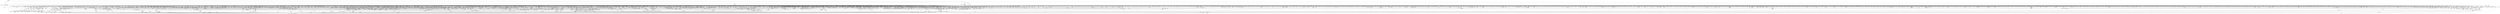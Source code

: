digraph kerncollapsed {
    "test_tsk_need_resched" [color="black"];
    "__get_cpu_fpsimd_context" [color="black"];
    "number" [color="black"];
    "do_raw_spin_lock_6" [color="black"];
    "do_raw_spin_lock_15" [color="black"];
    "has_managed_dma" [color="black"];
    "do_raw_spin_lock_118" [color="black"];
    "page_vma_mapped_walk_done" [color="black"];
    "find_first_bit_1" [color="black"];
    "active_load_balance_cpu_stop" [color="black"];
    "memblock_is_map_memory" [color="black"];
    "set_secondary_fwnode" [color="black"];
    "__raw_spin_lock_64" [color="black"];
    "folio_nr_pages_1" [color="black"];
    "find_last_bit" [color="black"];
    "__page_dup_rmap.constprop.0" [color="black"];
    "mt_find" [color="black"];
    "recalc_sigpending" [color="black"];
    "__kern_my_cpu_offset_35" [color="black"];
    "arm64_kernel_unmapped_at_el0_2" [color="black"];
    "__raw_spin_lock_21" [color="black"];
    "mte_set_pivot" [color="black"];
    "is_software_node" [color="black"];
    "__raw_spin_lock_irqsave.constprop.0_8" [color="black"];
    "___d_drop" [color="black"];
    "can_set_direct_map" [color="black"];
    "skb_frag_ref" [color="black"];
    "find_lock_later_rq" [color="black"];
    "dl_bw_cpus" [color="black"];
    "__io_put_kbuf_list" [color="black"];
    "need_active_balance" [color="black"];
    "queued_read_unlock.constprop.0_2" [color="black"];
    "mnt_get_count" [color="black"];
    "__raw_spin_lock_irqsave_17" [color="black"];
    "Indirect call175" [color="black"];
    "__cmpxchg_case_mb_32_10" [color="black"];
    "task_active_pid_ns" [color="black"];
    "auditsc_get_stamp" [color="black"];
    "prep_compound_page" [color="black"];
    "call_on_irq_stack" [color="black"];
    "__bitmap_subset" [color="black"];
    "Indirect call207" [color="black"];
    "do_raw_spin_lock.constprop.0_13" [color="black"];
    "sub_rq_bw.isra.0" [color="black"];
    "dl_set_overload.part.0" [color="black"];
    "__cmpxchg_case_acq_32.constprop.0_1" [color="black"];
    "clear_page" [color="black"];
    "tick_get_broadcast_mask" [color="black"];
    "__raw_spin_lock_23" [color="black"];
    "arch_local_irq_save_4" [color="black"];
    "Indirect call145" [color="black"];
    "Indirect call55" [color="black"];
    "__raw_spin_unlock_irq_6" [color="black"];
    "flush_tlb_mm_1" [color="black"];
    "arch_local_irq_restore_2" [color="black"];
    "__cmpxchg_case_mb_64_7" [color="black"];
    "pmd_install" [color="black"];
    "count_vm_events_1" [color="black"];
    "task_sigpending_2" [color="black"];
    "mte_dead_leaves.constprop.0" [color="black"];
    "__mutex_init" [color="black"];
    "unpin_user_pages_dirty_lock" [color="black"];
    "Indirect call168" [color="black"];
    "Indirect call42" [color="black"];
    "clear_ti_thread_flag_6" [color="black"];
    "get_file_2" [color="black"];
    "mas_adopt_children.isra.0" [color="black"];
    "__ipi_send_mask" [color="black"];
    "__mnt_want_write" [color="black"];
    "__raw_spin_lock_31" [color="black"];
    "fill_contig_page_info" [color="black"];
    "__xchg_case_acq_64.isra.0" [color="black"];
    "mntget" [color="black"];
    "__count_vm_events_1" [color="black"];
    "percpu_ref_get_many" [color="black"];
    "attach_pid" [color="black"];
    "io_wq_work_match_all" [color="black"];
    "find_vma" [color="black"];
    "rcu_poll_gp_seq_start" [color="black"];
    "__dev_fwnode" [color="black"];
    "__raw_spin_lock_irq_43" [color="black"];
    "iov_iter_init" [color="black"];
    "__get_task_comm" [color="black"];
    "list_del_1" [color="black"];
    "xas_set_mark" [color="black"];
    "Indirect call21" [color="black"];
    "wake_all_kswapds" [color="black"];
    "retain_dentry" [color="black"];
    "clear_inode" [color="black"];
    "xas_find_marked" [color="black"];
    "put_prev_task" [color="black"];
    "first_zones_zonelist" [color="black"];
    "page_ref_inc" [color="black"];
    "__kern_my_cpu_offset_56" [color="black"];
    "fetch_robust_entry" [color="black"];
    "is_migration_entry" [color="black"];
    "posix_cpu_timers_exit" [color="black"];
    "take_dentry_name_snapshot" [color="black"];
    "Indirect call208" [color="black"];
    "fsnotify_compare_groups" [color="black"];
    "check_preempt_curr" [color="black"];
    "__finish_swait" [color="black"];
    "find_next_bit_17" [color="black"];
    "req_set_fail_4" [color="black"];
    "__kern_my_cpu_offset_4" [color="black"];
    "get_task_exe_file" [color="black"];
    "list_move_tail" [color="black"];
    "se_weight.isra.0" [color="black"];
    "__set_task_special" [color="black"];
    "__mutex_trylock" [color="black"];
    "arch_stack_walk" [color="black"];
    "mas_prev_setup.constprop.0" [color="black"];
    "Indirect call32" [color="black"];
    "__const_udelay" [color="black"];
    "__kern_my_cpu_offset_2" [color="black"];
    "Indirect call15" [color="black"];
    "netlink_overrun" [color="black"];
    "find_next_bit_11" [color="black"];
    "Indirect call89" [color="black"];
    "Indirect call158" [color="black"];
    "Indirect call197" [color="black"];
    "__raw_spin_lock_26" [color="black"];
    "Indirect call151" [color="black"];
    "lock_parent" [color="black"];
    "Indirect call44" [color="black"];
    "__preempt_count_add.constprop.0_1" [color="black"];
    "__raw_spin_unlock_irq_7" [color="black"];
    "io_put_kbuf_comp.isra.0" [color="black"];
    "Indirect call109" [color="black"];
    "find_next_bit_7" [color="black"];
    "__bpf_free_used_maps" [color="black"];
    "copy_page" [color="black"];
    "llist_del_first" [color="black"];
    "jiffies_to_msecs" [color="black"];
    "do_raw_spin_lock_67" [color="black"];
    "put_ldops.constprop.0" [color="black"];
    "no_blink" [color="black"];
    "__kern_my_cpu_offset_60" [color="black"];
    "update_dl_migration" [color="black"];
    "space_used" [color="black"];
    "rb_insert_color_cached" [color="black"];
    "pcpu_block_refresh_hint" [color="black"];
    "security_current_getsecid_subj" [color="black"];
    "__kern_my_cpu_offset_83" [color="black"];
    "pm_runtime_put_noidle_2" [color="black"];
    "this_cpu_has_cap" [color="black"];
    "eventfd_signal_mask" [color="black"];
    "wb_io_lists_depopulated" [color="black"];
    "fast_dput" [color="black"];
    "rcu_gpnum_ovf" [color="black"];
    "srcu_gp_start" [color="black"];
    "test_ti_thread_flag_22" [color="black"];
    "percpu_counter_set" [color="black"];
    "Indirect call97" [color="black"];
    "pcpu_chunk_slot" [color="black"];
    "tty_port_kopened" [color="black"];
    "__cmpxchg_case_acq_32.constprop.0_4" [color="black"];
    "timer_wait_running" [color="black"];
    "percpu_counter_dec" [color="black"];
    "forward_timer_base" [color="black"];
    "tty_name" [color="black"];
    "__raw_spin_unlock_irq_25" [color="black"];
    "srcu_funnel_exp_start" [color="black"];
    "pmd_offset.isra.0" [color="black"];
    "rwsem_spin_on_owner" [color="black"];
    "arch_local_irq_restore" [color="black"];
    "put_dec_trunc8" [color="black"];
    "__cmpxchg_case_acq_32.constprop.0_7" [color="black"];
    "mas_find_setup.constprop.0" [color="black"];
    "cpuhp_invoke_callback" [color="black"];
    "__sw_hweight32" [color="black"];
    "xa_err" [color="black"];
    "io_poll_add_hash" [color="black"];
    "do_raw_spin_lock_23" [color="black"];
    "Indirect call3" [color="black"];
    "__cmpxchg_case_mb_64_1" [color="black"];
    "__raw_spin_lock_62" [color="black"];
    "crng_make_state" [color="black"];
    "unlock_mount_hash" [color="black"];
    "next_online_pgdat" [color="black"];
    "do_raw_spin_lock_45" [color="black"];
    "_compound_head_3" [color="black"];
    "mm_access" [color="black"];
    "__remove_hrtimer" [color="black"];
    "find_next_bit_29" [color="black"];
    "count_vm_events" [color="black"];
    "folio_trylock_2" [color="black"];
    "do_raw_spin_lock_52" [color="black"];
    "page_move_anon_rmap" [color="black"];
    "Indirect call165" [color="black"];
    "smp_call_function" [color="black"];
    "security_ptrace_access_check" [color="black"];
    "convert_prio" [color="black"];
    "fsnotify_handle_inode_event.isra.0" [color="black"];
    "first_zones_zonelist_1" [color="black"];
    "bstats_update" [color="black"];
    "__kern_my_cpu_offset_70" [color="black"];
    "Indirect call92" [color="black"];
    "__kmem_obj_info" [color="black"];
    "Indirect call59" [color="black"];
    "mtree_range_walk" [color="black"];
    "fsnotify_grab_connector" [color="black"];
    "gup_must_unshare" [color="black"];
    "__percpu_add_case_64_6" [color="black"];
    "radix_tree_load_root" [color="black"];
    "__raw_spin_lock_irqsave_50" [color="black"];
    "Indirect call133" [color="black"];
    "__printk_cpu_sync_try_get" [color="black"];
    "list_del_3" [color="black"];
    "folio_mapped" [color="black"];
    "page_mapping" [color="black"];
    "hrtimer_start_expires" [color="black"];
    "do_raw_spin_lock_14" [color="black"];
    "folio_activate_fn" [color="black"];
    "__kern_my_cpu_offset_23" [color="black"];
    "__update_min_deadline" [color="black"];
    "mas_next_slot" [color="black"];
    "do_raw_spin_lock_16" [color="black"];
    "chacha_permute" [color="black"];
    "__raw_spin_trylock_3" [color="black"];
    "pcpu_size_to_slot" [color="black"];
    "fragmentation_index" [color="black"];
    "select_collect" [color="black"];
    "kmalloc_size_roundup" [color="black"];
    "_compound_head_5" [color="black"];
    "flush_dcache_page" [color="black"];
    "__cmpxchg_case_acq_32_3" [color="black"];
    "do_raw_spin_lock_88" [color="black"];
    "__cmpxchg_case_rel_64" [color="black"];
    "lookup_mountpoint" [color="black"];
    "__raw_spin_lock_irq_25" [color="black"];
    "__dequeue_entity" [color="black"];
    "_atomic_dec_and_lock_irqsave" [color="black"];
    "__raw_spin_lock_irqsave_19" [color="black"];
    "find_busiest_group" [color="black"];
    "__raw_spin_lock_16" [color="black"];
    "security_inode_init_security_anon" [color="black"];
    "do_raw_spin_lock_48" [color="black"];
    "blake2s_update" [color="black"];
    "exit_rcu" [color="black"];
    "__init_rwsem" [color="black"];
    "__kern_my_cpu_offset_27" [color="black"];
    "__reset_isolation_pfn" [color="black"];
    "rb_next" [color="black"];
    "update_newidle_cost" [color="black"];
    "d_set_d_op" [color="black"];
    "defer_console_output" [color="black"];
    "sibling_imbalance.isra.0" [color="black"];
    "get_cred" [color="black"];
    "vma_interval_tree_insert" [color="black"];
    "percpu_ref_noop_confirm_switch" [color="black"];
    "folio_unlock" [color="black"];
    "console_srcu_read_unlock" [color="black"];
    "zone_reclaimable_pages" [color="black"];
    "ptrace_may_access" [color="black"];
    "rb_insert_color" [color="black"];
    "Indirect call29" [color="black"];
    "futex_top_waiter" [color="black"];
    "inode_to_bdi" [color="black"];
    "io_poll_remove_entry" [color="black"];
    "set_page_dirty" [color="black"];
    "__raw_spin_unlock_irqrestore_33" [color="black"];
    "try_to_take_rt_mutex" [color="black"];
    "arch_irq_work_raise" [color="black"];
    "rcu_stall_is_suppressed" [color="black"];
    "__cmpxchg_case_acq_32_1" [color="black"];
    "mas_update_gap" [color="black"];
    "folio_lruvec_relock_irq.constprop.0" [color="black"];
    "io_prep_async_work" [color="black"];
    "print_tainted" [color="black"];
    "is_cpu_allowed" [color="black"];
    "check_stable_address_space" [color="black"];
    "find_next_zero_bit_1" [color="black"];
    "vma_interval_tree_remove" [color="black"];
    "d_lru_del" [color="black"];
    "do_raw_spin_lock_117" [color="black"];
    "__raw_write_lock_irq" [color="black"];
    "_prb_read_valid" [color="black"];
    "filemap_check_errors" [color="black"];
    "__raw_spin_unlock_irqrestore_32" [color="black"];
    "raw_spin_rq_lock_1" [color="black"];
    "__hrtimer_next_event_base.constprop.0" [color="black"];
    "queued_write_lock.constprop.0_1" [color="black"];
    "__ptrace_may_access" [color="black"];
    "ksize" [color="black"];
    "__cmpxchg_case_mb_32_8" [color="black"];
    "__ptrace_link" [color="black"];
    "pcpu_block_update" [color="black"];
    "xa_find_after" [color="black"];
    "__wait_for_common" [color="black"];
    "pud_set_huge" [color="black"];
    "Indirect call215" [color="black"];
    "cpus_share_cache" [color="black"];
    "xa_is_node" [color="black"];
    "add_wait_queue_exclusive" [color="black"];
    "remove_wait_queue" [color="black"];
    "_compound_head_12" [color="black"];
    "init_multi_vma_prep" [color="black"];
    "__kern_my_cpu_offset_17" [color="black"];
    "__kern_my_cpu_offset_11" [color="black"];
    "xas_start" [color="black"];
    "clear_bit_unlock.constprop.0" [color="black"];
    "klist_node_attached" [color="black"];
    "kthread_insert_work_sanity_check" [color="black"];
    "__raw_spin_lock_4" [color="black"];
    "folio_test_uptodate" [color="black"];
    "copy_from_kernel_nofault_allowed" [color="black"];
    "rcu_seq_end" [color="black"];
    "__kern_my_cpu_offset_80" [color="black"];
    "__percpu_add_case_64" [color="black"];
    "put_filesystem" [color="black"];
    "arm_timer" [color="black"];
    "Indirect call14" [color="black"];
    "__skb_flow_get_ports" [color="black"];
    "Indirect call190" [color="black"];
    "Indirect call205" [color="black"];
    "Indirect call65" [color="black"];
    "Indirect call160" [color="black"];
    "rcu_segcblist_add_len" [color="black"];
    "dev_bus_name" [color="black"];
    "arch_get_random_longs" [color="black"];
    "arm_smccc_1_1_get_conduit" [color="black"];
    "__pick_first_entity" [color="black"];
    "idr_find" [color="black"];
    "page_ref_dec_and_test_1" [color="black"];
    "count_vm_event" [color="black"];
    "pwq_activate_inactive_work" [color="black"];
    "__raw_spin_lock_irqsave_22" [color="black"];
    "xas_retry" [color="black"];
    "Indirect call169" [color="black"];
    "lockref_get" [color="black"];
    "resched_curr" [color="black"];
    "pm_qos_update_flags" [color="black"];
    "__irq_domain_deactivate_irq" [color="black"];
    "cpumask_and.isra.0_3" [color="black"];
    "wb_stat_error" [color="black"];
    "dev_pm_disable_wake_irq_check" [color="black"];
    "irq_enable" [color="black"];
    "Indirect call76" [color="black"];
    "mutex_is_locked" [color="black"];
    "__fsnotify_update_child_dentry_flags" [color="black"];
    "skb_pfmemalloc" [color="black"];
    "folio_add_new_anon_rmap" [color="black"];
    "mas_set_alloc_req" [color="black"];
    "dput_to_list" [color="black"];
    "Indirect call27" [color="black"];
    "do_raw_spin_lock_12" [color="black"];
    "_compound_head_1" [color="black"];
    "update_pm_runtime_accounting" [color="black"];
    "find_alive_thread.isra.0" [color="black"];
    "__iget" [color="black"];
    "flush_tlb_kernel_range" [color="black"];
    "arch_local_irq_save" [color="black"];
    "Indirect call58" [color="black"];
    "__siphash_unaligned" [color="black"];
    "cpu_online_2" [color="black"];
    "Indirect call128" [color="black"];
    "__cmpxchg_case_acq_32.constprop.0_2" [color="black"];
    "local_cpu_stop" [color="black"];
    "do_raw_spin_lock_26" [color="black"];
    "hlist_del_init" [color="black"];
    "find_next_bit.constprop.0_21" [color="black"];
    "folio_lock_3" [color="black"];
    "get_ldops" [color="black"];
    "sock_flag_1" [color="black"];
    "fprop_fraction_percpu" [color="black"];
    "current_wq_worker" [color="black"];
    "device_links_read_lock" [color="black"];
    "__acct_reclaim_writeback" [color="black"];
    "update_dl_rq_load_avg" [color="black"];
    "Indirect call12" [color="black"];
    "Indirect call6" [color="black"];
    "lru_note_cost" [color="black"];
    "access_ok_39" [color="black"];
    "xas_load" [color="black"];
    "lowest_in_progress" [color="black"];
    "tlb_gather_mmu_fullmm" [color="black"];
    "get_arm64_ftr_reg" [color="black"];
    "__kern_my_cpu_offset_52" [color="black"];
    "vmf_pte_changed" [color="black"];
    "list_del_4" [color="black"];
    "pcpu_block_update_hint_alloc" [color="black"];
    "Indirect call56" [color="black"];
    "__zone_watermark_ok" [color="black"];
    "wb_dirty_limits" [color="black"];
    "set_ti_thread_flag" [color="black"];
    "Indirect call35" [color="black"];
    "__printk_safe_exit" [color="black"];
    "__dl_sub" [color="black"];
    "vmalloc_to_page" [color="black"];
    "__raw_spin_lock_63" [color="black"];
    "__set_open_fd" [color="black"];
    "_compound_head_4" [color="black"];
    "__raw_spin_unlock_irqrestore_24" [color="black"];
    "timespec64_equal" [color="black"];
    "arch_local_irq_restore_1" [color="black"];
    "rcu_dynticks_snap" [color="black"];
    "task_clear_jobctl_trapping" [color="black"];
    "enqueue_task" [color="black"];
    "node_tag_clear" [color="black"];
    "system_supports_mte_1" [color="black"];
    "Indirect call64" [color="black"];
    "anon_vma_interval_tree_iter_first" [color="black"];
    "list_del_init_8" [color="black"];
    "attach_task" [color="black"];
    "sk_memory_allocated_sub" [color="black"];
    "do_raw_spin_lock_28" [color="black"];
    "cpumask_any_distribute" [color="black"];
    "will_become_orphaned_pgrp" [color="black"];
    "find_vm_area" [color="black"];
    "__raw_spin_unlock_irqrestore_15" [color="black"];
    "do_raw_spin_lock_35" [color="black"];
    "set_ptes.constprop.0.isra.0" [color="black"];
    "update_misfit_status" [color="black"];
    "__d_instantiate" [color="black"];
    "mas_prev_sibling" [color="black"];
    "__pfn_to_section" [color="black"];
    "find_next_and_bit.constprop.0" [color="black"];
    "copy_page_from_iter" [color="black"];
    "__kern_my_cpu_offset_53" [color="black"];
    "system_supports_generic_auth" [color="black"];
    "Indirect call188" [color="black"];
    "sve_state_size" [color="black"];
    "__raw_spin_lock_18" [color="black"];
    "do_raw_spin_lock_17" [color="black"];
    "plist_del" [color="black"];
    "__nr_to_section" [color="black"];
    "__next_zones_zonelist" [color="black"];
    "__raw_write_unlock_irq_5" [color="black"];
    "list_del_init_7" [color="black"];
    "pgdat_balanced" [color="black"];
    "__msecs_to_jiffies" [color="black"];
    "__raw_spin_lock_49" [color="black"];
    "__xa_clear_mark" [color="black"];
    "__kern_my_cpu_offset_71" [color="black"];
    "fatal_signal_pending_6" [color="black"];
    "Indirect call127" [color="black"];
    "task_rq_lock" [color="black"];
    "netlink_unlock_table" [color="black"];
    "Indirect call195" [color="black"];
    "__audit_uring_entry" [color="black"];
    "test_taint" [color="black"];
    "can_migrate_task" [color="black"];
    "mab_set_b_end" [color="black"];
    "signal_pending_state_2" [color="black"];
    "__import_iovec" [color="black"];
    "task_pid_vnr" [color="black"];
    "__raw_spin_unlock_irq_37" [color="black"];
    "rcu_accelerate_cbs" [color="black"];
    "wp_page_reuse" [color="black"];
    "tsk_fork_get_node" [color="black"];
    "page_ref_add" [color="black"];
    "__raw_spin_lock_42" [color="black"];
    "test_ti_thread_flag_10" [color="black"];
    "put_dec_full8" [color="black"];
    "set_ti_thread_flag_5" [color="black"];
    "mod_zone_state" [color="black"];
    "pgattr_change_is_safe" [color="black"];
    "printk_parse_prefix" [color="black"];
    "radix_tree_next_chunk" [color="black"];
    "__raw_spin_lock_irq_35" [color="black"];
    "__local_bh_enable_ip" [color="black"];
    "slab_want_init_on_free" [color="black"];
    "Indirect call101" [color="black"];
    "sk_leave_memory_pressure" [color="black"];
    "io_poll_can_finish_inline.isra.0" [color="black"];
    "get_data" [color="black"];
    "__mnt_drop_write" [color="black"];
    "__cmpxchg_case_acq_32.constprop.0_8" [color="black"];
    "_get_random_bytes" [color="black"];
    "sock_flag.constprop.0" [color="black"];
    "set_ptes.isra.0" [color="black"];
    "reweight_task" [color="black"];
    "__kern_my_cpu_offset_36" [color="black"];
    "__raw_spin_lock_irqsave" [color="black"];
    "set_task_cpu" [color="black"];
    "Indirect call86" [color="black"];
    "__kern_my_cpu_offset_25" [color="black"];
    "fd_install" [color="black"];
    "errseq_sample" [color="black"];
    "__fsnotify_recalc_mask" [color="black"];
    "flush_tlb_batched_pending" [color="black"];
    "Indirect call201" [color="black"];
    "Indirect call81" [color="black"];
    "__raw_spin_unlock_bh.constprop.0" [color="black"];
    "Indirect call118" [color="black"];
    "__skb_header_pointer" [color="black"];
    "__raw_spin_lock_irq_26" [color="black"];
    "netlink_has_listeners" [color="black"];
    "rcu_segcblist_move_seglen" [color="black"];
    "find_next_bit_15" [color="black"];
    "wake_up_bit" [color="black"];
    "Indirect call69" [color="black"];
    "Indirect call38" [color="black"];
    "add_timer_on" [color="black"];
    "__raw_spin_lock_irqsave_41" [color="black"];
    "__kern_my_cpu_offset_19" [color="black"];
    "prepare_alloc_pages.constprop.0" [color="black"];
    "Indirect call203" [color="black"];
    "__raw_spin_lock_irqsave_42" [color="black"];
    "__kern_my_cpu_offset_67" [color="black"];
    "Indirect call95" [color="black"];
    "find_next_bit.constprop.0_1" [color="black"];
    "io_wq_work_match_item" [color="black"];
    "__io_disarm_linked_timeout" [color="black"];
    "__cmpwait_case_32_1" [color="black"];
    "tag_clear_highpage" [color="black"];
    "__wake_up_locked_key_bookmark" [color="black"];
    "mas_wr_end_piv" [color="black"];
    "_find_last_bit" [color="black"];
    "Indirect call123" [color="black"];
    "do_raw_spin_lock_13" [color="black"];
    "smp_call_function_many" [color="black"];
    "thread_group_cputime" [color="black"];
    "__pm_relax" [color="black"];
    "__inode_add_lru" [color="black"];
    "__raw_spin_unlock_irq_45" [color="black"];
    "__raw_spin_unlock_irqrestore_29" [color="black"];
    "extfrag_for_order" [color="black"];
    "Indirect call184" [color="black"];
    "prepend_name" [color="black"];
    "rb_erase" [color="black"];
    "count_vm_event_2" [color="black"];
    "find_worker_executing_work" [color="black"];
    "lru_add_fn" [color="black"];
    "sub_running_bw.isra.0" [color="black"];
    "__wake_up_common_lock" [color="black"];
    "find_next_bit.constprop.0_5" [color="black"];
    "prepare_to_wait_exclusive" [color="black"];
    "rcu_segcblist_first_pend_cb" [color="black"];
    "__raw_spin_unlock_irqrestore_3" [color="black"];
    "signalfd_cleanup" [color="black"];
    "rcu_gp_is_expedited" [color="black"];
    "cpumask_and.isra.0_1" [color="black"];
    "security_capable" [color="black"];
    "__efistub_caches_clean_inval_pou" [color="black"];
    "mas_push_data" [color="black"];
    "arm64_kernel_unmapped_at_el0_3" [color="black"];
    "dl_rq_of_se" [color="black"];
    "sk_mem_reclaim" [color="black"];
    "inode_io_list_del" [color="black"];
    "task_work_cancel_match" [color="black"];
    "tty_driver_flush_buffer" [color="black"];
    "mas_leaf_max_gap" [color="black"];
    "d_flags_for_inode" [color="black"];
    "Indirect call70" [color="black"];
    "Indirect call10" [color="black"];
    "bit_waitqueue" [color="black"];
    "find_first_bit_6" [color="black"];
    "__cmpxchg_case_mb_32_5" [color="black"];
    "tick_get_device" [color="black"];
    "device_links_read_unlock" [color="black"];
    "cpudl_heapify_up" [color="black"];
    "free_vmap_area_rb_augment_cb_propagate" [color="black"];
    "mod_node_state" [color="black"];
    "split_page" [color="black"];
    "__remove_shared_vm_struct.constprop.0" [color="black"];
    "smp_call_function_single" [color="black"];
    "do_raw_spin_lock_24" [color="black"];
    "mas_mab_cp" [color="black"];
    "__mod_node_page_state" [color="black"];
    "propagate_mount_unlock" [color="black"];
    "futex_cmpxchg_value_locked" [color="black"];
    "propagation_next" [color="black"];
    "__raw_spin_lock_32" [color="black"];
    "Indirect call173" [color="black"];
    "__raw_spin_lock_irq_1" [color="black"];
    "Indirect call177" [color="black"];
    "mutex_can_spin_on_owner" [color="black"];
    "Indirect call79" [color="black"];
    "__mod_zone_page_state" [color="black"];
    "sb_clear_inode_writeback" [color="black"];
    "__raw_spin_trylock_1" [color="black"];
    "vma_needs_dirty_tracking" [color="black"];
    "check_preempt_curr_dl" [color="black"];
    "mmget" [color="black"];
    "hrtimer_reprogram.constprop.0" [color="black"];
    "cpumask_subset" [color="black"];
    "__kern_my_cpu_offset_24" [color="black"];
    "do_raw_spin_lock_38" [color="black"];
    "avg_vruntime" [color="black"];
    "do_raw_spin_lock_93" [color="black"];
    "flush_dcache_folio" [color="black"];
    "__percpu_down_write_trylock" [color="black"];
    "simple_xattr_space" [color="black"];
    "__percpu_add_case_32_1" [color="black"];
    "find_next_bit_6" [color="black"];
    "hrtimer_forward" [color="black"];
    "find_next_bit_10" [color="black"];
    "memset" [color="black"];
    "rcu_seq_set_state" [color="black"];
    "inactive_is_low.constprop.0" [color="black"];
    "__raw_spin_lock_irqsave_52" [color="black"];
    "free_pcppages_bulk" [color="black"];
    "tcp_get_info_chrono_stats" [color="black"];
    "mod_zone_page_state" [color="black"];
    "kthread_probe_data" [color="black"];
    "__prepare_to_swait" [color="black"];
    "system_supports_mte" [color="black"];
    "__clear_open_fd" [color="black"];
    "try_check_zero" [color="black"];
    "do_raw_spin_lock_69" [color="black"];
    "mapping_unmap_writable" [color="black"];
    "Indirect call103" [color="black"];
    "rwsem_set_nonspinnable" [color="black"];
    "skb_header_pointer_2" [color="black"];
    "find_next_and_bit" [color="black"];
    "fpsimd_preserve_current_state" [color="black"];
    "test_ti_thread_flag_21" [color="black"];
    "find_next_bit.constprop.0_14" [color="black"];
    "kernfs_root" [color="black"];
    "__integrity_iint_find" [color="black"];
    "ldsem_down_read_trylock" [color="black"];
    "_copy_to_iter" [color="black"];
    "Indirect call46" [color="black"];
    "__raw_spin_lock_30" [color="black"];
    "shrink_lock_dentry" [color="black"];
    "Indirect call171" [color="black"];
    "posix_cpu_timers_exit_group" [color="black"];
    "mas_wr_walk_index.isra.0" [color="black"];
    "lru_deactivate_fn" [color="black"];
    "__attach_to_pi_owner" [color="black"];
    "task_sched_runtime" [color="black"];
    "Indirect call186" [color="black"];
    "rcu_seq_start_1" [color="black"];
    "pcpu_find_block_fit" [color="black"];
    "update_sctlr_el1" [color="black"];
    "entity_eligible" [color="black"];
    "futex_q_unlock" [color="black"];
    "anon_vma_interval_tree_pre_update_vma" [color="black"];
    "bsearch" [color="black"];
    "Indirect call174" [color="black"];
    "arch_local_irq_save_5" [color="black"];
    "do_raw_spin_lock_80" [color="black"];
    "rcu_poll_gp_seq_start_unlocked" [color="black"];
    "mte_update_gcr_excl.isra.0" [color="black"];
    "timerqueue_del" [color="black"];
    "Indirect call192" [color="black"];
    "mte_copy_page_tags" [color="black"];
    "__raw_spin_unlock_irq_18" [color="black"];
    "rcu_poll_gp_seq_end" [color="black"];
    "__raw_spin_lock_irq_31" [color="black"];
    "__raw_spin_unlock_irqrestore_9" [color="black"];
    "io_req_complete_defer" [color="black"];
    "aio_nr_sub" [color="black"];
    "gup_folio_next" [color="black"];
    "get_state_synchronize_rcu_full" [color="black"];
    "purge_fragmented_block" [color="black"];
    "find_next_bit_3" [color="black"];
    "__raw_spin_lock_irq_12" [color="black"];
    "__kern_my_cpu_offset_37" [color="black"];
    "__cmpxchg_case_mb_64" [color="black"];
    "clear_ti_thread_flag_8" [color="black"];
    "strreplace" [color="black"];
    "rcu_start_this_gp" [color="black"];
    "__to_kthread" [color="black"];
    "__disable_irq" [color="black"];
    "mte_sync_tags" [color="black"];
    "__kern_my_cpu_offset_134" [color="black"];
    "set_task_reclaim_state" [color="black"];
    "Indirect call20" [color="black"];
    "__dev_put.part.0" [color="black"];
    "get_mm_exe_file" [color="black"];
    "cpumask_any_and_distribute" [color="black"];
    "plist_add" [color="black"];
    "__page_cache_release" [color="black"];
    "Indirect call78" [color="black"];
    "__arch_copy_to_user" [color="black"];
    "enqueue_timer" [color="black"];
    "get_group_info.isra.0" [color="black"];
    "prb_final_commit" [color="black"];
    "ktime_add_safe" [color="black"];
    "cpumask_copy_1" [color="black"];
    "update_load_avg" [color="black"];
    "req_set_fail" [color="black"];
    "__kern_my_cpu_offset_76" [color="black"];
    "__raw_spin_unlock_irq_28" [color="black"];
    "virt_to_folio" [color="black"];
    "task_pid_vnr_1" [color="black"];
    "do_raw_spin_lock_72" [color="black"];
    "invalid_folio_referenced_vma" [color="black"];
    "Indirect call67" [color="black"];
    "page_ref_inc_6" [color="black"];
    "ma_dead_node" [color="black"];
    "zone_watermark_fast.constprop.0" [color="black"];
    "tlb_flush" [color="black"];
    "folio_trylock_1" [color="black"];
    "tlb_flush_mmu_tlbonly_1" [color="black"];
    "mas_safe_min" [color="black"];
    "io_poll_get_ownership" [color="black"];
    "__kern_my_cpu_offset_15" [color="black"];
    "__wake_up_klogd.part.0" [color="black"];
    "kmap_atomic_1" [color="black"];
    "d_walk" [color="black"];
    "nsec_to_clock_t" [color="black"];
    "folio_mapping" [color="black"];
    "oom_badness" [color="black"];
    "ihold" [color="black"];
    "__radix_tree_lookup" [color="black"];
    "put_cpu_fpsimd_context" [color="black"];
    "__folio_cancel_dirty" [color="black"];
    "iovec_from_user" [color="black"];
    "io_run_cancel" [color="black"];
    "Indirect call25" [color="black"];
    "reusable_anon_vma" [color="black"];
    "__anon_vma_interval_tree_augment_rotate" [color="black"];
    "lru_lazyfree_fn" [color="black"];
    "__raw_spin_lock_irq_7" [color="black"];
    "mas_prev_range" [color="black"];
    "compaction_zonelist_suitable" [color="black"];
    "__raw_spin_lock_irqsave_3" [color="black"];
    "Indirect call114" [color="black"];
    "mte_zero_clear_page_tags" [color="black"];
    "Indirect call156" [color="black"];
    "__raw_spin_lock_irq_32" [color="black"];
    "ma_pivots" [color="black"];
    "rcu_inkernel_boot_has_ended" [color="black"];
    "generic_exec_single" [color="black"];
    "Indirect call125" [color="black"];
    "__sk_mem_reclaim" [color="black"];
    "kernfs_name_hash" [color="black"];
    "skb_zcopy_downgrade_managed" [color="black"];
    "__raw_spin_lock_6" [color="black"];
    "__task_rq_lock" [color="black"];
    "srcu_get_delay.isra.0" [color="black"];
    "read_sanitised_ftr_reg" [color="black"];
    "rwsem_read_trylock" [color="black"];
    "io_get_cqe_overflow" [color="black"];
    "pid_nr_ns" [color="black"];
    "__percpu_add_case_64.constprop.0" [color="black"];
    "mas_store_prealloc.part.0" [color="black"];
    "mas_allocated.isra.0" [color="black"];
    "mas_prev" [color="black"];
    "mas_wr_node_walk" [color="black"];
    "efi_reboot" [color="black"];
    "pm_qos_read_value" [color="black"];
    "oom_unkillable_task.isra.0" [color="black"];
    "sane_fdtable_size" [color="black"];
    "Indirect call74" [color="black"];
    "Indirect call28" [color="black"];
    "folio_size" [color="black"];
    "vma_iter_config" [color="black"];
    "Indirect call196" [color="black"];
    "__cmpxchg_case_acq_32.constprop.0_12" [color="black"];
    "clear_nonspinnable" [color="black"];
    "io_cancel_cb" [color="black"];
    "memmove" [color="black"];
    "mast_ascend" [color="black"];
    "do_raw_spin_lock" [color="black"];
    "inc_tlb_flush_pending" [color="black"];
    "d_path" [color="black"];
    "_double_lock_balance" [color="black"];
    "irq_chip_retrigger_hierarchy" [color="black"];
    "update_min_vruntime" [color="black"];
    "arch_timer_evtstrm_available" [color="black"];
    "find_vma_prev" [color="black"];
    "vma_is_secretmem" [color="black"];
    "__gfp_pfmemalloc_flags" [color="black"];
    "Indirect call140" [color="black"];
    "steal_suitable_fallback" [color="black"];
    "__raw_spin_unlock_irq.constprop.0_2" [color="black"];
    "Indirect call198" [color="black"];
    "audit_mark_compare" [color="black"];
    "__update_load_avg_se" [color="black"];
    "tlb_remove_table_sync_one" [color="black"];
    "show_mem_node_skip" [color="black"];
    "rcu_segcblist_advance" [color="black"];
    "d_instantiate" [color="black"];
    "set_load_weight" [color="black"];
    "__raw_spin_lock_irq.constprop.0_1" [color="black"];
    "inode_cgwb_move_to_attached" [color="black"];
    "ktime_get" [color="black"];
    "calc_wheel_index" [color="black"];
    "sync_icache_aliases" [color="black"];
    "hrtimer_cancel" [color="black"];
    "__cmpxchg_case_acq_32.constprop.0_20" [color="black"];
    "__wb_calc_thresh" [color="black"];
    "find_next_zero_bit" [color="black"];
    "do_raw_spin_lock_42" [color="black"];
    "kick_process" [color="black"];
    "__kern_my_cpu_offset_133" [color="black"];
    "unhash_mnt" [color="black"];
    "do_raw_spin_lock_64" [color="black"];
    "__kern_my_cpu_offset_79" [color="black"];
    "raw_spin_rq_unlock_irqrestore" [color="black"];
    "pde_subdir_first" [color="black"];
    "__pageblock_pfn_to_page" [color="black"];
    "find_next_bit.constprop.0_7" [color="black"];
    "cpumask_intersects.constprop.0_1" [color="black"];
    "__raw_spin_unlock_irqrestore_5" [color="black"];
    "rpm_check_suspend_allowed" [color="black"];
    "Indirect call90" [color="black"];
    "anon_vma_interval_tree_insert" [color="black"];
    "next_zone" [color="black"];
    "mas_find_child" [color="black"];
    "io_put_kbuf" [color="black"];
    "skip_atoi" [color="black"];
    "__mutex_add_waiter" [color="black"];
    "__flush_tlb_page_nosync" [color="black"];
    "__raw_read_lock.constprop.0_1" [color="black"];
    "group_close_release" [color="black"];
    "__skb_dequeue_3" [color="black"];
    "update_blocked_averages" [color="black"];
    "deny_write_access.isra.0" [color="black"];
    "sync_exp_work_done" [color="black"];
    "post_ttbr_update_workaround" [color="black"];
    "rcu_gp_is_normal" [color="black"];
    "Indirect call163" [color="black"];
    "hrtimer_force_reprogram.constprop.0" [color="black"];
    "__raw_spin_unlock_irq.constprop.0_1" [color="black"];
    "audit_uid_comparator" [color="black"];
    "kernfs_get" [color="black"];
    "vma_interval_tree_augment_rotate" [color="black"];
    "__raw_spin_unlock_irq_17" [color="black"];
    "update_cached_migrate" [color="black"];
    "__cmpxchg_case_64" [color="black"];
    "__kern_my_cpu_offset_22" [color="black"];
    "arch_local_irq_save_1" [color="black"];
    "task_join_group_stop" [color="black"];
    "calc_delta_fair" [color="black"];
    "virt_to_head_page.isra.0" [color="black"];
    "node_dirty_ok" [color="black"];
    "__remove_inode_hash" [color="black"];
    "Indirect call182" [color="black"];
    "kernel_init_pages" [color="black"];
    "__raise_softirq_irqoff" [color="black"];
    "__raw_spin_lock.constprop.0" [color="black"];
    "find_next_bit.constprop.0_8" [color="black"];
    "do_raw_spin_lock_97" [color="black"];
    "copy_from_kernel_nofault" [color="black"];
    "dl_clear_overload.part.0" [color="black"];
    "attach_entity_load_avg" [color="black"];
    "Indirect call135" [color="black"];
    "copy_page_to_iter" [color="black"];
    "get_pfnblock_flags_mask" [color="black"];
    "Indirect call119" [color="black"];
    "pcpu_next_md_free_region" [color="black"];
    "xas_not_node" [color="black"];
    "__raw_spin_lock_20" [color="black"];
    "io_run_local_work_continue" [color="black"];
    "sched_ttwu_pending" [color="black"];
    "__mnt_is_readonly" [color="black"];
    "__smp_call_single_queue" [color="black"];
    "allow_write_access" [color="black"];
    "__percpu_add_case_32_2" [color="black"];
    "collect_posix_cputimers" [color="black"];
    "notifier_call_chain" [color="black"];
    "Indirect call204" [color="black"];
    "__kern_my_cpu_offset_38" [color="black"];
    "radix_tree_lookup" [color="black"];
    "__raw_spin_lock_irqsave_51" [color="black"];
    "Indirect call75" [color="black"];
    "fsnotify_first_mark" [color="black"];
    "__raw_spin_lock_irqsave_39" [color="black"];
    "check_cb_ovld_locked" [color="black"];
    "__lookup_mnt" [color="black"];
    "dev_to_swnode" [color="black"];
    "Indirect call183" [color="black"];
    "add_nr_running" [color="black"];
    "__kern_my_cpu_offset_14" [color="black"];
    "__rb_rotate_set_parents" [color="black"];
    "security_audit_rule_free" [color="black"];
    "set_pud" [color="black"];
    "__cmpwait_case_32" [color="black"];
    "ktime_get_with_offset" [color="black"];
    "audit_comparator" [color="black"];
    "get_file.isra.0" [color="black"];
    "do_raw_spin_lock_36" [color="black"];
    "Indirect call141" [color="black"];
    "__raw_spin_unlock_irqrestore_21" [color="black"];
    "mas_pop_node" [color="black"];
    "fpsimd_thread_switch" [color="black"];
    "Indirect call113" [color="black"];
    "dequeue_load_avg" [color="black"];
    "pfn_valid_1" [color="black"];
    "irqd_irq_disabled.isra.0" [color="black"];
    "_compound_head" [color="black"];
    "__raw_spin_lock" [color="black"];
    "redirty_tail_locked" [color="black"];
    "Indirect call48" [color="black"];
    "pagefault_enable_1" [color="black"];
    "workingset_eviction" [color="black"];
    "anon_vma_interval_tree_post_update_vma" [color="black"];
    "__d_drop" [color="black"];
    "__cmpxchg_case_mb_32.constprop.0" [color="black"];
    "fsnotify_connector_sb" [color="black"];
    "__raw_spin_lock_15" [color="black"];
    "__raw_spin_lock_5" [color="black"];
    "fprop_reflect_period_percpu.isra.0" [color="black"];
    "Indirect call154" [color="black"];
    "memzero_explicit" [color="black"];
    "xas_find_conflict" [color="black"];
    "Indirect call37" [color="black"];
    "Indirect call4" [color="black"];
    "__cmpxchg_case_acq_32.constprop.0_6" [color="black"];
    "percpu_ref_put_many.constprop.0" [color="black"];
    "pte_offset_kernel.isra.0" [color="black"];
    "dequeue_task" [color="black"];
    "__raw_spin_trylock_4" [color="black"];
    "qdisc_run_begin" [color="black"];
    "__skb_set_length" [color="black"];
    "mte_destroy_descend.constprop.0" [color="black"];
    "finish_swait" [color="black"];
    "audit_rate_check.part.0" [color="black"];
    "mas_wr_walk_descend" [color="black"];
    "rcu_segcblist_init" [color="black"];
    "__raw_spin_lock_irq_17" [color="black"];
    "update_rt_rq_load_avg" [color="black"];
    "__bitmap_intersects" [color="black"];
    "do_raw_spin_lock.constprop.0_6" [color="black"];
    "__arm64_sys_process_vm_readv" [color="black"];
    "pfn_valid_2" [color="black"];
    "_find_first_bit" [color="black"];
    "do_raw_spin_lock_30" [color="black"];
    "__xchg_case_64.constprop.0" [color="black"];
    "__raw_write_unlock_irq_4" [color="black"];
    "hlist_del_init_2" [color="black"];
    "hlist_bl_lock" [color="black"];
    "tlb_flush_1" [color="black"];
    "capacity_of" [color="black"];
    "Indirect call179" [color="black"];
    "fsnotify_update_flags" [color="black"];
    "do_raw_spin_lock_10" [color="black"];
    "Indirect call202" [color="black"];
    "io_poll_remove_entries" [color="black"];
    "Indirect call60" [color="black"];
    "test_and_set_bit_lock.constprop.0" [color="black"];
    "__kern_my_cpu_offset_78" [color="black"];
    "radix_tree_iter_tag_clear" [color="black"];
    "pagetable_pte_dtor" [color="black"];
    "Indirect call73" [color="black"];
    "clear_ti_thread_flag_5" [color="black"];
    "pcpu_free_area.isra.0" [color="black"];
    "fsnotify_put_sb_connectors" [color="black"];
    "irq_set_thread_affinity" [color="black"];
    "down_trylock" [color="black"];
    "change_page_range" [color="black"];
    "Indirect call68" [color="black"];
    "vma_interval_tree_augment_propagate" [color="black"];
    "task_rq_unlock" [color="black"];
    "should_fail_alloc_page" [color="black"];
    "netlink_lock_table" [color="black"];
    "pcpu_update_empty_pages" [color="black"];
    "copy_thread" [color="black"];
    "workingset_test_recent" [color="black"];
    "security_audit_rule_match" [color="black"];
    "security_task_kill" [color="black"];
    "csum_block_add_ext" [color="black"];
    "__io_prep_linked_timeout" [color="black"];
    "unmask_irq" [color="black"];
    "llist_add_batch" [color="black"];
    "__dev_pm_qos_resume_latency" [color="black"];
    "__irq_can_set_affinity" [color="black"];
    "raw_spin_rq_trylock" [color="black"];
    "Indirect call142" [color="black"];
    "cpumask_next_and" [color="black"];
    "io_should_retry_thread" [color="black"];
    "__arch_copy_from_user" [color="black"];
    "membarrier_update_current_mm" [color="black"];
    "mas_next_range" [color="black"];
    "enqueue_pushable_dl_task" [color="black"];
    "group_classify" [color="black"];
    "Indirect call138" [color="black"];
    "page_ref_inc_3" [color="black"];
    "qdisc_qstats_cpu_qlen_inc" [color="black"];
    "__hlist_del" [color="black"];
    "__pi_strlen" [color="black"];
    "__lock_task_sighand" [color="black"];
    "__raw_spin_unlock_irqrestore_17" [color="black"];
    "__clear_close_on_exec.isra.0" [color="black"];
    "process_vm_rw" [color="black"];
    "Indirect call122" [color="black"];
    "prb_next_seq" [color="black"];
    "audit_gid_comparator" [color="black"];
    "mutex_spin_on_owner" [color="black"];
    "__raw_spin_lock_irqsave_1" [color="black"];
    "ma_data_end" [color="black"];
    "strcpy" [color="black"];
    "net_eq_idr" [color="black"];
    "get_page" [color="black"];
    "no_page_table" [color="black"];
    "__xas_next" [color="black"];
    "process_vm_rw_core.constprop.0" [color="black"];
    "pcpu_post_unmap_tlb_flush" [color="black"];
    "clear_ti_thread_flag_1" [color="black"];
    "mte_dead_walk" [color="black"];
    "percpu_ref_put_many" [color="black"];
    "ttwu_do_activate.constprop.0" [color="black"];
    "__lock_parent" [color="black"];
    "noop_dirty_folio" [color="black"];
    "task_call_func" [color="black"];
    "__raw_spin_lock_irqsave.constprop.0_9" [color="black"];
    "__wake_up_locked_key" [color="black"];
    "__raw_spin_unlock_irq_43" [color="black"];
    "get_random_bytes" [color="black"];
    "cpu_switch_to" [color="black"];
    "__raw_spin_lock_irqsave.constprop.0_2" [color="black"];
    "__percpu_add_case_64_3" [color="black"];
    "vma_interval_tree_insert_after" [color="black"];
    "__raw_spin_lock_2" [color="black"];
    "blake2s_compress" [color="black"];
    "_compound_head_13" [color="black"];
    "mas_data_end" [color="black"];
    "Indirect call49" [color="black"];
    "rcu_is_watching" [color="black"];
    "radix_tree_tag_get" [color="black"];
    "smp_call_function_many_cond" [color="black"];
    "do_raw_spin_lock_60" [color="black"];
    "update_curr" [color="black"];
    "xa_find" [color="black"];
    "inc_rlimit_ucounts" [color="black"];
    "skb_checksum" [color="black"];
    "strscpy_pad" [color="black"];
    "is_bad_inode" [color="black"];
    "__printk_cpu_sync_put" [color="black"];
    "vm_stat_account" [color="black"];
    "desc_make_reusable" [color="black"];
    "folio_pfn" [color="black"];
    "compaction_defer_reset" [color="black"];
    "do_raw_spin_lock_31" [color="black"];
    "access_ok_12" [color="black"];
    "security_task_getsecid_obj" [color="black"];
    "__raw_spin_lock_irqsave_25" [color="black"];
    "folio_nr_pages_3" [color="black"];
    "Indirect call13" [color="black"];
    "tk_clock_read" [color="black"];
    "Indirect call26" [color="black"];
    "wakeup_kcompactd" [color="black"];
    "Indirect call181" [color="black"];
    "__irq_get_desc_lock" [color="black"];
    "Indirect call149" [color="black"];
    "unlock_task_sighand.isra.0_1" [color="black"];
    "Indirect call54" [color="black"];
    "io_prep_async_link" [color="black"];
    "tty_driver_name" [color="black"];
    "class_raw_spinlock_irqsave_destructor" [color="black"];
    "move_queued_task.constprop.0" [color="black"];
    "list_del_init_5" [color="black"];
    "folio_order" [color="black"];
    "__cmpxchg_case_acq_32.constprop.0_5" [color="black"];
    "cpupri_set" [color="black"];
    "_mix_pool_bytes" [color="black"];
    "memblock_search" [color="black"];
    "tlb_flush_mmu_tlbonly" [color="black"];
    "folio_total_mapcount" [color="black"];
    "io_file_get_flags" [color="black"];
    "get_pwq" [color="black"];
    "tty_ldisc_open" [color="black"];
    "Indirect call84" [color="black"];
    "lockref_get_not_zero" [color="black"];
    "mab_shift_right" [color="black"];
    "inode_maybe_inc_iversion" [color="black"];
    "arch_local_irq_restore_3" [color="black"];
    "compound_order_1" [color="black"];
    "prepare_to_wait" [color="black"];
    "pm_runtime_get_noresume" [color="black"];
    "freezing" [color="black"];
    "__enqueue_entity" [color="black"];
    "test_ti_thread_flag_7" [color="black"];
    "rcu_cblist_dequeue" [color="black"];
    "init_timer_key" [color="black"];
    "tty_termios_input_baud_rate" [color="black"];
    "free_unref_page_commit" [color="black"];
    "__raw_spin_unlock_irqrestore_6" [color="black"];
    "super_wake" [color="black"];
    "rcu_seq_start" [color="black"];
    "mast_split_data" [color="black"];
    "strncmp" [color="black"];
    "vma_address" [color="black"];
    "Indirect call62" [color="black"];
    "__isolate_free_page" [color="black"];
    "Indirect call143" [color="black"];
    "set_work_data" [color="black"];
    "put_dec" [color="black"];
    "Indirect call136" [color="black"];
    "clear_ti_thread_flag" [color="black"];
    "rcu_exp_jiffies_till_stall_check" [color="black"];
    "do_raw_spin_lock_43" [color="black"];
    "__raw_spin_unlock_irqrestore_2" [color="black"];
    "count_vm_events_2" [color="black"];
    "__mnt_drop_write_file" [color="black"];
    "Indirect call212" [color="black"];
    "update_cfs_rq_load_avg.isra.0" [color="black"];
    "rt_mutex_init_proxy_locked" [color="black"];
    "ma_slots" [color="black"];
    "__rt_mutex_slowtrylock" [color="black"];
    "xa_mk_value" [color="black"];
    "vma_fs_can_writeback" [color="black"];
    "kthread_should_stop" [color="black"];
    "__raw_spin_lock_irqsave_7" [color="black"];
    "arch_send_call_function_ipi_mask" [color="black"];
    "override_creds" [color="black"];
    "skb_queue_tail" [color="black"];
    "__raw_spin_unlock_irq_38" [color="black"];
    "do_raw_spin_lock_2" [color="black"];
    "__raw_spin_unlock_irq_5" [color="black"];
    "cd_forget" [color="black"];
    "workingset_activation" [color="black"];
    "Indirect call180" [color="black"];
    "do_init_timer.constprop.0" [color="black"];
    "__raw_spin_trylock_5" [color="black"];
    "Indirect call16" [color="black"];
    "__cmpxchg_case_acq_32.constprop.0_18" [color="black"];
    "Indirect call187" [color="black"];
    "do_raw_spin_lock_3" [color="black"];
    "timer_delete" [color="black"];
    "raw_spin_rq_lock" [color="black"];
    "mnt_set_mountpoint" [color="black"];
    "pde_subdir_find" [color="black"];
    "process_shares_mm" [color="black"];
    "sig_handler_ignored" [color="black"];
    "do_raw_spin_lock_29" [color="black"];
    "Indirect call33" [color="black"];
    "tag_get" [color="black"];
    "__raw_spin_unlock_irqrestore" [color="black"];
    "cleanup_timerqueue" [color="black"];
    "folio_nr_pages" [color="black"];
    "list_lru_del" [color="black"];
    "Indirect call1" [color="black"];
    "memchr" [color="black"];
    "xas_update.isra.0" [color="black"];
    "__percpu_add_case_32_13" [color="black"];
    "get_ucounts_or_wrap" [color="black"];
    "need_seqretry" [color="black"];
    "access_ok_16" [color="black"];
    "__udelay" [color="black"];
    "workingset_update_node" [color="black"];
    "this_cpu_has_cap.part.0" [color="black"];
    "list_move_1" [color="black"];
    "list_splice_tail_init" [color="black"];
    "__anon_vma_interval_tree_subtree_search" [color="black"];
    "arch_asym_cpu_priority" [color="black"];
    "__raw_spin_lock_irqsave_18" [color="black"];
    "sched_post_fork" [color="black"];
    "fatal_signal_pending_4" [color="black"];
    "test_ti_thread_flag_19" [color="black"];
    "pcpu_unit_page_offset" [color="black"];
    "page_ref_add_1" [color="black"];
    "__fprop_add_percpu" [color="black"];
    "mte_thread_switch" [color="black"];
    "cpumask_first_and" [color="black"];
    "kthread_data" [color="black"];
    "get_arm64_ftr_reg_nowarn" [color="black"];
    "lockref_put_return" [color="black"];
    "replace_mark_chunk" [color="black"];
    "__raw_read_lock.constprop.0_5" [color="black"];
    "irqd_set.isra.0_1" [color="black"];
    "drain_pages" [color="black"];
    "__skb_set_length_1" [color="black"];
    "__cmpxchg_case_rel_32" [color="black"];
    "Indirect call162" [color="black"];
    "__set_close_on_exec.isra.0" [color="black"];
    "Indirect call100" [color="black"];
    "pmd_clear_huge" [color="black"];
    "Indirect call45" [color="black"];
    "__raw_spin_unlock_irqrestore.constprop.0_1" [color="black"];
    "Indirect call50" [color="black"];
    "kobj_child_ns_ops" [color="black"];
    "strscpy" [color="black"];
    "pte_to_swp_entry_2" [color="black"];
    "cpumask_weight.constprop.0_5" [color="black"];
    "Indirect call18" [color="black"];
    "prb_reserve" [color="black"];
    "__wb_writeout_add" [color="black"];
    "pcpu_chunk_populated" [color="black"];
    "security_sock_rcv_skb" [color="black"];
    "__raw_spin_lock_43" [color="black"];
    "skb_cloned" [color="black"];
    "__accumulate_pelt_segments" [color="black"];
    "workingset_age_nonresident" [color="black"];
    "fatal_signal_pending_5" [color="black"];
    "do_raw_spin_lock_57" [color="black"];
    "__raw_spin_lock_irq.constprop.0_2" [color="black"];
    "mtree_load" [color="black"];
    "sched_asym_prefer" [color="black"];
    "add_timer" [color="black"];
    "io_is_timeout_noseq" [color="black"];
    "mte_parent_slot" [color="black"];
    "pcpu_chunk_relocate" [color="black"];
    "post_alloc_hook" [color="black"];
    "folio_trylock_flag" [color="black"];
    "__kern_my_cpu_offset_50" [color="black"];
    "desc_read" [color="black"];
    "hrtimer_start_range_ns" [color="black"];
    "Indirect call80" [color="black"];
    "io_wq_worker_running" [color="black"];
    "rcu_seq_end_1" [color="black"];
    "Indirect call0" [color="black"];
    "d_find_alias" [color="black"];
    "Indirect call17" [color="black"];
    "tick_get_broadcast_device" [color="black"];
    "_find_next_and_bit" [color="black"];
    "cpudl_set" [color="black"];
    "io_timeout_extract" [color="black"];
    "is_zero_page" [color="black"];
    "skb_flow_get_icmp_tci" [color="black"];
    "lockref_put_or_lock" [color="black"];
    "console_is_usable" [color="black"];
    "__finalize_skb_around" [color="black"];
    "get_file" [color="black"];
    "kmsg_dump" [color="black"];
    "rcu_segcblist_inc_len" [color="black"];
    "cpu_clock_sample_group" [color="black"];
    "sched_cgroup_fork" [color="black"];
    "auditd_test_task" [color="black"];
    "skb_tailroom_1" [color="black"];
    "post_init_entity_util_avg" [color="black"];
    "wq_worker_running" [color="black"];
    "xas_next_offset" [color="black"];
    "group_balance_cpu" [color="black"];
    "raw_spin_rq_lock_nested" [color="black"];
    "folio_mapped_3" [color="black"];
    "inode_io_list_move_locked" [color="black"];
    "kobj_ns_ops" [color="black"];
    "xas_pause" [color="black"];
    "io_wq_hash_work" [color="black"];
    "__sk_mem_reduce_allocated" [color="black"];
    "isolation_suitable.isra.0" [color="black"];
    "find_later_rq" [color="black"];
    "pm_runtime_autosuspend_expiration" [color="black"];
    "__kern_my_cpu_offset_89" [color="black"];
    "__bitmap_clear" [color="black"];
    "__cmpxchg_case_acq_32.constprop.0_16" [color="black"];
    "__put_cpu_fpsimd_context" [color="black"];
    "Indirect call8" [color="black"];
    "lock_mount_hash" [color="black"];
    "Indirect call82" [color="black"];
    "fasync_insert_entry" [color="black"];
    "memcg_charge_kernel_stack.part.0" [color="black"];
    "tlb_remove_table_smp_sync" [color="black"];
    "____do_softirq" [color="black"];
    "ptep_clear_flush" [color="black"];
    "blake2s.constprop.0" [color="black"];
    "kernfs_release_file.part.0.isra.0" [color="black"];
    "fatal_signal_pending" [color="black"];
    "rcu_jiffies_till_stall_check" [color="black"];
    "__raw_spin_lock_54" [color="black"];
    "pte_to_swp_entry" [color="black"];
    "__kern_my_cpu_offset_29" [color="black"];
    "__raw_spin_unlock_irqrestore_4" [color="black"];
    "__sw_hweight64" [color="black"];
    "tls_preserve_current_state" [color="black"];
    "xas_error.isra.0_1" [color="black"];
    "__delay" [color="black"];
    "Indirect call189" [color="black"];
    "do_raw_spin_lock_33" [color="black"];
    "__anon_vma_interval_tree_augment_propagate" [color="black"];
    "Indirect call115" [color="black"];
    "__raw_spin_lock_irq" [color="black"];
    "sme_save_state" [color="black"];
    "free_vmap_area_rb_augment_cb_rotate" [color="black"];
    "anon_vma_interval_tree_remove" [color="black"];
    "pcpu_init_md_blocks" [color="black"];
    "desc_make_final" [color="black"];
    "__mutex_remove_waiter" [color="black"];
    "__bitmap_set" [color="black"];
    "____core____" [color="kernel"];
    "__d_find_any_alias" [color="black"];
    "Indirect call121" [color="black"];
    "iov_iter_ubuf" [color="black"];
    "arch_local_irq_save_8" [color="black"];
    "__raw_spin_lock_irqsave_12" [color="black"];
    "__raw_spin_unlock_irq_4" [color="black"];
    "timer_delete_hook" [color="black"];
    "Indirect call88" [color="black"];
    "exit_oom_victim" [color="black"];
    "u64_stats_add_2" [color="black"];
    "do_csum" [color="black"];
    "_compound_head_7" [color="black"];
    "__kern_my_cpu_offset_91" [color="black"];
    "set_next_task" [color="black"];
    "__raw_spin_unlock_irqrestore_10" [color="black"];
    "__count_vm_events" [color="black"];
    "next_signal" [color="black"];
    "rt_mutex_top_waiter" [color="black"];
    "Indirect call36" [color="black"];
    "__cmpxchg_case_acq_32.constprop.0_10" [color="black"];
    "sve_get_vl" [color="black"];
    "__xchg_case_mb_64.constprop.0_3" [color="black"];
    "do_raw_spin_lock.constprop.0_3" [color="black"];
    "set_tlb_ubc_flush_pending" [color="black"];
    "Indirect call161" [color="black"];
    "pvm_determine_end_from_reverse" [color="black"];
    "osq_unlock" [color="black"];
    "__cmpxchg_case_acq_32.constprop.0" [color="black"];
    "find_mergeable_anon_vma" [color="black"];
    "__raw_spin_lock_irq_41" [color="black"];
    "folio_trylock_4" [color="black"];
    "Indirect call105" [color="black"];
    "arch_smp_send_reschedule" [color="black"];
    "Indirect call213" [color="black"];
    "__cmpxchg_case_mb_32_6" [color="black"];
    "__raw_spin_unlock_irq_29" [color="black"];
    "do_raw_spin_lock_1" [color="black"];
    "Indirect call164" [color="black"];
    "skb_header_cloned" [color="black"];
    "io_poll_mark_cancelled" [color="black"];
    "fsnotify_free_mark" [color="black"];
    "mas_is_err" [color="black"];
    "cpu_util.constprop.0" [color="black"];
    "maybe_mkwrite.isra.0" [color="black"];
    "zone_page_state_add" [color="black"];
    "rt_mutex_setprio" [color="black"];
    "security_sk_free" [color="black"];
    "folio_try_get_rcu" [color="black"];
    "list_del_init_6" [color="black"];
    "__raw_spin_unlock_irq_23" [color="black"];
    "folio_nr_pages_2" [color="black"];
    "get_cpu_fpsimd_context" [color="black"];
    "is_vmalloc_addr" [color="black"];
    "__kern_my_cpu_offset_6" [color="black"];
    "arch_tlbbatch_should_defer.constprop.0" [color="black"];
    "move_linked_works" [color="black"];
    "strcspn" [color="black"];
    "dev_xmit_recursion_dec" [color="black"];
    "dec_rlimit_ucounts" [color="black"];
    "Indirect call137" [color="black"];
    "eth_type_vlan" [color="black"];
    "skb_orphan_1" [color="black"];
    "__rpm_get_callback" [color="black"];
    "kill_super_notify" [color="black"];
    "set_pageblock_migratetype" [color="black"];
    "add_device_randomness" [color="black"];
    "qdisc_qstats_cpu_qlen_dec" [color="black"];
    "lock_timer_base" [color="black"];
    "__raw_spin_lock_24" [color="black"];
    "arch_send_call_function_single_ipi" [color="black"];
    "unpin_user_pages" [color="black"];
    "cpudl_find" [color="black"];
    "wb_io_lists_populated" [color="black"];
    "pm_runtime_deactivate_timer" [color="black"];
    "__cmpxchg_case_64.isra.0" [color="black"];
    "access_ok_14" [color="black"];
    "domain_dirty_limits" [color="black"];
    "do_raw_spin_lock_66" [color="black"];
    "find_buddy_page_pfn" [color="black"];
    "debug_locks_off" [color="black"];
    "__raw_spin_lock_irqsave_23" [color="black"];
    "__raw_spin_unlock_irqrestore_12" [color="black"];
    "console_trylock" [color="black"];
    "get_next_ino" [color="black"];
    "__pi_strcmp" [color="black"];
    "__raw_spin_lock_27" [color="black"];
    "extract_entropy.constprop.0" [color="black"];
    "blake2s_final" [color="black"];
    "__raw_spin_unlock_irqrestore_37" [color="black"];
    "percpu_ref_get_many.constprop.0" [color="black"];
    "del_page_from_free_list" [color="black"];
    "folio_anon_vma" [color="black"];
    "page_ref_dec_and_test" [color="black"];
    "queued_spin_lock_slowpath" [color="black"];
    "mas_prev_slot" [color="black"];
    "__raw_spin_lock_irq_34" [color="black"];
    "do_raw_spin_lock_61" [color="black"];
    "__srcu_read_lock" [color="black"];
    "irq_work_queue" [color="black"];
    "__init_waitqueue_head" [color="black"];
    "cfs_rq_of" [color="black"];
    "prb_first_valid_seq" [color="black"];
    "folio_evictable_1" [color="black"];
    "decay_load" [color="black"];
    "skb_tailroom" [color="black"];
    "ptrauth_keys_install_user" [color="black"];
    "data_push_tail" [color="black"];
    "call_function_single_prep_ipi" [color="black"];
    "Indirect call52" [color="black"];
    "io_acct_cancel_pending_work" [color="black"];
    "_find_first_zero_bit" [color="black"];
    "_task_util_est" [color="black"];
    "pick_next_pushable_dl_task" [color="black"];
    "local_bh_disable" [color="black"];
    "posix_cpu_timer_rearm" [color="black"];
    "io_poll_find.constprop.0" [color="black"];
    "io_cqring_wake" [color="black"];
    "spin_lock_irqsave_ssp_contention" [color="black"];
    "xas_next_entry" [color="black"];
    "zone_watermark_ok" [color="black"];
    "allow_direct_reclaim" [color="black"];
    "rseq_migrate" [color="black"];
    "__cmpxchg_case_acq_32" [color="black"];
    "__kern_my_cpu_offset_49" [color="black"];
    "__mod_timer" [color="black"];
    "find_vmap_area" [color="black"];
    "__raw_spin_lock_irq_20" [color="black"];
    "Indirect call130" [color="black"];
    "sock_inuse_add" [color="black"];
    "panic_smp_self_stop" [color="black"];
    "__cmpxchg_case_mb_32_13" [color="black"];
    "__cmpxchg_case_acq_32.constprop.0_14" [color="black"];
    "vm_commit_limit" [color="black"];
    "prepend" [color="black"];
    "__wake_up_bit" [color="black"];
    "__raw_spin_unlock_irqrestore_8" [color="black"];
    "cpu_util_cfs" [color="black"];
    "__cmpxchg_case_mb_64_6" [color="black"];
    "tk_xtime.constprop.0" [color="black"];
    "find_task_by_vpid" [color="black"];
    "drain_local_pages" [color="black"];
    "__dput_to_list" [color="black"];
    "sk_error_report" [color="black"];
    "__wake_up" [color="black"];
    "slab_want_init_on_alloc" [color="black"];
    "__raw_spin_unlock_irq_3" [color="black"];
    "path_get" [color="black"];
    "test_ti_thread_flag_6" [color="black"];
    "__rb_erase_color" [color="black"];
    "__fswab32_10" [color="black"];
    "compaction_suitable" [color="black"];
    "list_splice" [color="black"];
    "__io_put_kbuf" [color="black"];
    "test_ti_thread_flag_4" [color="black"];
    "Indirect call200" [color="black"];
    "__wake_up_parent" [color="black"];
    "mapping_shrinkable_2" [color="black"];
    "__dl_add" [color="black"];
    "Indirect call124" [color="black"];
    "skb_zcopy_clear" [color="black"];
    "signal_pending" [color="black"];
    "fsnotify" [color="black"];
    "io_wq_exit_start" [color="black"];
    "timerqueue_add" [color="black"];
    "copy_highpage" [color="black"];
    "down_read_trylock" [color="black"];
    "__raw_spin_lock_irq_21" [color="black"];
    "__irq_disable" [color="black"];
    "mas_next_sibling" [color="black"];
    "system_supports_tlb_range_1" [color="black"];
    "page_ref_inc_1" [color="black"];
    "skb_may_tx_timestamp.part.0" [color="black"];
    "rcu_cblist_init" [color="black"];
    "__wake_up_sync_key" [color="black"];
    "__kern_my_cpu_offset_42" [color="black"];
    "Indirect call99" [color="black"];
    "__irq_domain_activate_irq" [color="black"];
    "folio_mark_dirty" [color="black"];
    "cpudl_heapify" [color="black"];
    "io_schedule_prepare" [color="black"];
    "set_tsk_need_resched" [color="black"];
    "queued_read_lock_slowpath" [color="black"];
    "percpu_ref_put_many.constprop.0_1" [color="black"];
    "__raw_spin_unlock_irqrestore_1" [color="black"];
    "audit_string_contains_control" [color="black"];
    "__raw_spin_lock_irq_11" [color="black"];
    "stackinfo_on_stack" [color="black"];
    "audit_serial" [color="black"];
    "finish_wait" [color="black"];
    "__raw_spin_lock_irqsave_6" [color="black"];
    "__mnt_want_write_file" [color="black"];
    "Indirect call159" [color="black"];
    "signal_pending_state_1" [color="black"];
    "xas_clear_mark" [color="black"];
    "kmap_local_page" [color="black"];
    "percpu_counter_add" [color="black"];
    "do_raw_spin_lock_85" [color="black"];
    "copy_user_highpage" [color="black"];
    "mapping_shrinkable" [color="black"];
    "signal_set_stop_flags" [color="black"];
    "Indirect call112" [color="black"];
    "__raw_spin_unlock_irq_36" [color="black"];
    "__percpu_add_case_32_8" [color="black"];
    "Indirect call83" [color="black"];
    "netdev_name" [color="black"];
    "timer_reduce" [color="black"];
    "rcu_segcblist_ready_cbs" [color="black"];
    "__dl_clear_params" [color="black"];
    "xas_init_marks" [color="black"];
    "__set_fixmap" [color="black"];
    "invalid_migration_vma" [color="black"];
    "mas_set_split_parent.isra.0" [color="black"];
    "find_submount" [color="black"];
    "dcache_clean_pou" [color="black"];
    "Indirect call193" [color="black"];
    "Indirect call30" [color="black"];
    "mas_wr_new_end" [color="black"];
    "task_set_jobctl_pending" [color="black"];
    "__page_set_anon_rmap" [color="black"];
    "__percpu_add_case_64.constprop.0_3" [color="black"];
    "set_pfnblock_flags_mask" [color="black"];
    "io_cancel_req_match" [color="black"];
    "dl_task_is_earliest_deadline" [color="black"];
    "Indirect call19" [color="black"];
    "new_context" [color="black"];
    "folio_mapped_1" [color="black"];
    "__pi_memcmp" [color="black"];
    "ktime_get_mono_fast_ns" [color="black"];
    "__raw_spin_lock_irq_23" [color="black"];
    "__raw_read_unlock.constprop.0_2" [color="black"];
    "fatal_signal_pending_1" [color="black"];
    "irq_work_single" [color="black"];
    "hlist_bl_unlock" [color="black"];
    "mas_wr_walk" [color="black"];
    "__raw_spin_trylock" [color="black"];
    "__raw_spin_lock_22" [color="black"];
    "__note_gp_changes" [color="black"];
    "Indirect call31" [color="black"];
    "mas_wr_store_setup" [color="black"];
    "rcu_poll_gp_seq_end_unlocked" [color="black"];
    "internal_add_timer" [color="black"];
    "pm_ops_is_empty" [color="black"];
    "io_cancel_task_cb" [color="black"];
    "list_del_init" [color="black"];
    "double_rq_lock" [color="black"];
    "__raw_spin_lock_irqsave_29" [color="black"];
    "Indirect call167" [color="black"];
    "io_req_defer_failed" [color="black"];
    "data_check_size" [color="black"];
    "__rt_mutex_futex_trylock" [color="black"];
    "folio_mapped_2" [color="black"];
    "__raw_spin_lock_46" [color="black"];
    "Indirect call111" [color="black"];
    "dev_xmit_recursion_inc" [color="black"];
    "Indirect call7" [color="black"];
    "vma_interval_tree_iter_first" [color="black"];
    "exit_task_stack_account" [color="black"];
    "__percpu_add_case_32_15" [color="black"];
    "task_will_free_mem" [color="black"];
    "futex_get_value_locked" [color="black"];
    "__raw_spin_lock_14" [color="black"];
    "__raw_read_unlock.constprop.0" [color="black"];
    "find_first_bit_3" [color="black"];
    "sync_rcu_exp_done_unlocked" [color="black"];
    "rwsem_set_reader_owned" [color="black"];
    "Indirect call150" [color="black"];
    "inode_lru_list_del" [color="black"];
    "__raw_spin_lock_28" [color="black"];
    "__count_vm_events_2" [color="black"];
    "mas_alloc_req.isra.0" [color="black"];
    "cpu_active" [color="black"];
    "mas_max_gap" [color="black"];
    "cpu_timer_dequeue" [color="black"];
    "copy_iovec_from_user" [color="black"];
    "pageblock_pfn_to_page" [color="black"];
    "atomic_notifier_call_chain" [color="black"];
    "__raw_spin_unlock_irqrestore_38" [color="black"];
    "compaction_free" [color="black"];
    "lock_mnt_tree" [color="black"];
    "qdisc_qstats_cpu_backlog_dec" [color="black"];
    "Indirect call5" [color="black"];
    "int_sqrt" [color="black"];
    "recalc_sigpending_tsk" [color="black"];
    "read_seqbegin.constprop.0" [color="black"];
    "vm_unacct_memory_1" [color="black"];
    "mte_update_sctlr_user" [color="black"];
    "__kern_my_cpu_offset_18" [color="black"];
    "mas_next_setup.constprop.0" [color="black"];
    "move_freepages_block" [color="black"];
    "try_grab_page" [color="black"];
    "access_ok_2" [color="black"];
    "sched_clock_cpu" [color="black"];
    "do_raw_spin_lock.constprop.0_10" [color="black"];
    "rcu_seq_snap" [color="black"];
    "Indirect call134" [color="black"];
    "Indirect call87" [color="black"];
    "__rb_change_child.constprop.0" [color="black"];
    "mas_bulk_rebalance" [color="black"];
    "__cmpwait_case_32_2" [color="black"];
    "mask_irq" [color="black"];
    "__percpu_add_case_64_2" [color="black"];
    "to_kthread" [color="black"];
    "dget" [color="black"];
    "mab_no_null_split" [color="black"];
    "chacha_block_generic" [color="black"];
    "__raw_read_unlock.constprop.0_6" [color="black"];
    "rcu_segcblist_entrain" [color="black"];
    "Indirect call172" [color="black"];
    "Indirect call146" [color="black"];
    "compound_order_2" [color="black"];
    "Indirect call170" [color="black"];
    "get_file_1" [color="black"];
    "mast_spanning_rebalance.isra.0" [color="black"];
    "freezing_slow_path" [color="black"];
    "cpu_timer_task_rcu" [color="black"];
    "__percpu_add_case_32" [color="black"];
    "strnlen" [color="black"];
    "__cmpxchg_case_mb_32_2" [color="black"];
    "vma_interval_tree_iter_next" [color="black"];
    "skb_tailroom_2" [color="black"];
    "dec_mm_counter" [color="black"];
    "_find_next_or_bit" [color="black"];
    "get_state_synchronize_rcu" [color="black"];
    "arch_local_irq_save_7" [color="black"];
    "__raw_spin_lock_irq_18" [color="black"];
    "get_cred_1" [color="black"];
    "__kern_my_cpu_offset_62" [color="black"];
    "detach_entity_load_avg" [color="black"];
    "mab_calc_split" [color="black"];
    "__cmpxchg_case_8" [color="black"];
    "Indirect call85" [color="black"];
    "mab_mas_cp" [color="black"];
    "timerqueue_iterate_next" [color="black"];
    "copyin" [color="black"];
    "security_d_instantiate" [color="black"];
    "ktime_get_real_ts64" [color="black"];
    "Indirect call178" [color="black"];
    "mm_counter" [color="black"];
    "__irq_work_queue_local" [color="black"];
    "jiffies_to_usecs" [color="black"];
    "__cmpxchg_case_mb_64_2" [color="black"];
    "__kern_my_cpu_offset_55" [color="black"];
    "Indirect call211" [color="black"];
    "wake_up_var" [color="black"];
    "global_dirtyable_memory" [color="black"];
    "netdev_start_xmit" [color="black"];
    "xas_next_entry.constprop.0" [color="black"];
    "__init_swait_queue_head" [color="black"];
    "pcpu_page_idx" [color="black"];
    "osq_wait_next" [color="black"];
    "mnt_dec_writers" [color="black"];
    "bump_cpu_timer" [color="black"];
    "Indirect call129" [color="black"];
    "is_subdir" [color="black"];
    "desc_read_finalized_seq" [color="black"];
    "fpsimd_flush_task_state" [color="black"];
    "prepend_path" [color="black"];
    "mas_state_walk" [color="black"];
    "migrate_disable" [color="black"];
    "mas_safe_pivot" [color="black"];
    "__wake_q_add" [color="black"];
    "search_cmp_ftr_reg" [color="black"];
    "xas_set_order.part.0" [color="black"];
    "__raw_spin_unlock_irq_1" [color="black"];
    "u64_stats_add_1" [color="black"];
    "io_fill_cqe_aux" [color="black"];
    "init_entity_runnable_average" [color="black"];
    "__bitmap_weight" [color="black"];
    "dev_nit_active" [color="black"];
    "import_iovec" [color="black"];
    "task_get_vl" [color="black"];
    "pmd_offset.isra.0_1" [color="black"];
    "security_release_secctx" [color="black"];
    "find_unlink_vmap_area" [color="black"];
    "invalid_mkclean_vma" [color="black"];
    "rcu_segcblist_extract_done_cbs" [color="black"];
    "strchr" [color="black"];
    "detach_if_pending" [color="black"];
    "Indirect call214" [color="black"];
    "clear_buddies.isra.0" [color="black"];
    "device_pm_check_callbacks" [color="black"];
    "Indirect call147" [color="black"];
    "Indirect call66" [color="black"];
    "do_raw_spin_lock_9" [color="black"];
    "pte_mkdirty" [color="black"];
    "rcu_advance_cbs" [color="black"];
    "pfn_is_map_memory" [color="black"];
    "peernet2id" [color="black"];
    "folio_isolate_lru" [color="black"];
    "mutex_trylock" [color="black"];
    "_find_next_bit" [color="black"];
    "pick_next_task_idle" [color="black"];
    "do_raw_spin_lock_50" [color="black"];
    "page_vma_mapped_walk_done_1" [color="black"];
    "__ksize" [color="black"];
    "__raw_write_lock_irq_1" [color="black"];
    "find_next_bit.constprop.0_11" [color="black"];
    "__raw_spin_unlock_irq_20" [color="black"];
    "security_secid_to_secctx" [color="black"];
    "llist_reverse_order" [color="black"];
    "__raw_spin_lock_irqsave_32" [color="black"];
    "timekeeping_get_ns" [color="black"];
    "d_find_any_alias" [color="black"];
    "do_raw_spin_lock_37" [color="black"];
    "__cmpxchg_case_acq_32.constprop.0_9" [color="black"];
    "__cmpxchg_case_acq_32.constprop.0_17" [color="black"];
    "zone_page_state_snapshot" [color="black"];
    "__cmpxchg_case_mb_32_3" [color="black"];
    "cpu_online_3" [color="black"];
    "xas_set_offset" [color="black"];
    "Indirect call98" [color="black"];
    "count_vm_event_1" [color="black"];
    "__skb_checksum" [color="black"];
    "__wait_on_bit" [color="black"];
    "__xchg_case_mb_32.constprop.0" [color="black"];
    "mas_parent_type" [color="black"];
    "mas_walk" [color="black"];
    "cpu_online" [color="black"];
    "activate_task" [color="black"];
    "put_unused_fd" [color="black"];
    "_find_next_zero_bit" [color="black"];
    "futex_q_lock" [color="black"];
    "sock_flag_3" [color="black"];
    "__raw_spin_lock_irqsave.constprop.0_1" [color="black"];
    "mas_set_parent.constprop.0" [color="black"];
    "Indirect call176" [color="black"];
    "hrtimer_sleeper_start_expires" [color="black"];
    "__disable_irq_nosync" [color="black"];
    "rcu_is_cpu_rrupt_from_idle" [color="black"];
    "Indirect call39" [color="black"];
    "mapping_shrinkable_1" [color="black"];
    "folio_size_2" [color="black"];
    "xas_reload" [color="black"];
    "__raw_spin_lock_irqsave_15" [color="black"];
    "Indirect call9" [color="black"];
    "__raw_spin_lock_bh.constprop.0_5" [color="black"];
    "Indirect call24" [color="black"];
    "Indirect call22" [color="black"];
    "slab_is_available" [color="black"];
    "posix_cputimers_group_init" [color="black"];
    "Indirect call194" [color="black"];
    "tty_termios_baud_rate" [color="black"];
    "mas_new_ma_node" [color="black"];
    "pagefault_disable" [color="black"];
    "Indirect call148" [color="black"];
    "__raw_spin_lock.constprop.0_2" [color="black"];
    "spin_lock_irqsave_check_contention" [color="black"];
    "__cmpxchg_case_acq_32.constprop.0_21" [color="black"];
    "set_area_direct_map" [color="black"];
    "io_wq_cancel_pending_work" [color="black"];
    "__flow_hash_from_keys" [color="black"];
    "task_curr" [color="black"];
    "load_unaligned_zeropad_1" [color="black"];
    "do_raw_spin_lock_5" [color="black"];
    "is_current_pgrp_orphaned" [color="black"];
    "mmgrab_1" [color="black"];
    "do_raw_spin_lock_63" [color="black"];
    "Indirect call209" [color="black"];
    "Indirect call96" [color="black"];
    "__rb_insert_augmented" [color="black"];
    "Indirect call131" [color="black"];
    "IS_ERR_OR_NULL_3" [color="black"];
    "folio_account_cleaned" [color="black"];
    "find_next_bit.constprop.0_6" [color="black"];
    "mas_descend" [color="black"];
    "anon_vma_interval_tree_iter_next" [color="black"];
    "__raw_spin_lock_irq_19" [color="black"];
    "update_sd_lb_stats" [color="black"];
    "list_lru_add" [color="black"];
    "__srcu_read_unlock" [color="black"];
    "folio_trylock" [color="black"];
    "__percpu_add_case_64_4" [color="black"];
    "mas_next" [color="black"];
    "__cmpwait_case_32_3" [color="black"];
    "rt_mutex_proxy_unlock" [color="black"];
    "__wake_up_pollfree" [color="black"];
    "osq_lock" [color="black"];
    "crng_fast_key_erasure" [color="black"];
    "proto_memory_pcpu_drain" [color="black"];
    "__raw_spin_unlock_irqrestore_18" [color="black"];
    "lazy_max_pages" [color="black"];
    "do_raw_spin_lock_56" [color="black"];
    "skb_zcopy" [color="black"];
    "irq_disable" [color="black"];
    "__put_unused_fd" [color="black"];
    "__raw_spin_lock_irqsave.constprop.0_3" [color="black"];
    "mas_split_final_node.isra.0" [color="black"];
    "__mutex_trylock_common" [color="black"];
    "task_sigpending_1" [color="black"];
    "Indirect call206" [color="black"];
    "task_clear_jobctl_pending" [color="black"];
    "__wb_update_bandwidth.constprop.0" [color="black"];
    "__list_del_entry" [color="black"];
    "do_raw_spin_lock_83" [color="black"];
    "do_raw_spin_lock_58" [color="black"];
    "zone_page_state_snapshot.constprop.0" [color="black"];
    "__kern_my_cpu_offset_61" [color="black"];
    "wakeup_kswapd" [color="black"];
    "task_fits_cpu" [color="black"];
    "__futex_unqueue" [color="black"];
    "cpu_online_1" [color="black"];
    "first_online_pgdat" [color="black"];
    "__raw_read_lock_irqsave.constprop.0_1" [color="black"];
    "wb_update_bandwidth" [color="black"];
    "arch_teardown_dma_ops" [color="black"];
    "kmem_valid_obj" [color="black"];
    "Indirect call102" [color="black"];
    "__cmpxchg_case_acq_64_1" [color="black"];
    "rb_first" [color="black"];
    "kernfs_next_descendant_post" [color="black"];
    "mapping_allow_writable" [color="black"];
    "__timer_delete_sync" [color="black"];
    "irq_domain_activate_irq" [color="black"];
    "ttwu_queue_wakelist" [color="black"];
    "try_release_thread_stack_to_cache" [color="black"];
    "__wake_up_common" [color="black"];
    "Indirect call93" [color="black"];
    "timer_base.isra.0" [color="black"];
    "find_first_bit_4" [color="black"];
    "do_raw_spin_lock_73" [color="black"];
    "kmalloc_slab" [color="black"];
    "__lshrti3" [color="black"];
    "__cmpxchg_case_acq_32.constprop.0_15" [color="black"];
    "system_supports_tlb_range" [color="black"];
    "device_match_devt" [color="black"];
    "__percpu_add_case_32_21" [color="black"];
    "Indirect call11" [color="black"];
    "pageblock_skip_persistent" [color="black"];
    "virt_to_slab" [color="black"];
    "next_mnt" [color="black"];
    "__hrtimer_get_next_event" [color="black"];
    "rcu_segcblist_pend_cbs" [color="black"];
    "io_match_task_safe" [color="black"];
    "Indirect call41" [color="black"];
    "pagefault_enable" [color="black"];
    "skb_has_frag_list" [color="black"];
    "fsnotify_data_inode" [color="black"];
    "synchronize_rcu.part.0" [color="black"];
    "__irq_startup" [color="black"];
    "tick_get_wakeup_device" [color="black"];
    "folio_wake_bit" [color="black"];
    "prep_new_page" [color="black"];
    "__raw_spin_lock_3" [color="black"];
    "do_raw_spin_lock_32" [color="black"];
    "find_next_bit_13" [color="black"];
    "get_sd_balance_interval" [color="black"];
    "list_del_init_3" [color="black"];
    "test_ti_thread_flag_1" [color="black"];
    "iov_iter_revert" [color="black"];
    "vma_interval_tree_subtree_search" [color="black"];
    "Indirect call72" [color="black"];
    "skb_copy_bits" [color="black"];
    "page_ref_dec_and_test_2" [color="black"];
    "flush_signal_handlers" [color="black"];
    "_atomic_dec_and_lock" [color="black"];
    "__cmpxchg_case_acq_32.constprop.0_13" [color="black"];
    "__free_one_page" [color="black"];
    "__kern_my_cpu_offset_54" [color="black"];
    "mas_pause" [color="black"];
    "zone_watermark_ok_safe" [color="black"];
    "group_open_release" [color="black"];
    "ns_capable_noaudit" [color="black"];
    "cpu_mitigations_off" [color="black"];
    "deactivate_task" [color="black"];
    "is_valid_gup_args" [color="black"];
    "__kern_my_cpu_offset_26" [color="black"];
    "__add_wait_queue" [color="black"];
    "__cmpxchg_case_acq_32.constprop.0_19" [color="black"];
    "irq_get_irq_data" [color="black"];
    "ktime_get_real_seconds" [color="black"];
    "set_kpti_asid_bits" [color="black"];
    "security_file_set_fowner" [color="black"];
    "tty_update_time" [color="black"];
    "double_unlock_balance" [color="black"];
    "Indirect call63" [color="black"];
    "__raw_spin_lock_irqsave.constprop.0_7" [color="black"];
    "clear_ti_thread_flag_3" [color="black"];
    "drain_pages_zone" [color="black"];
    "__printk_cpu_sync_wait" [color="black"];
    "do_raw_spin_lock_65" [color="black"];
    "console_verbose" [color="black"];
    "__kern_my_cpu_offset_28" [color="black"];
    "mas_set_height" [color="black"];
    "find_next_zero_bit_2" [color="black"];
    "cpumask_weight" [color="black"];
    "__list_del_entry_2" [color="black"];
    "page_copy_sane" [color="black"];
    "xas_error.isra.0" [color="black"];
    "Indirect call107" [color="black"];
    "mas_push_node" [color="black"];
    "vma_last_pgoff" [color="black"];
    "_copy_from_iter" [color="black"];
    "wb_stat_mod" [color="black"];
    "Indirect call157" [color="black"];
    "console_srcu_read_lock" [color="black"];
    "Indirect call155" [color="black"];
    "clear_ti_thread_flag_4" [color="black"];
    "prb_read_valid" [color="black"];
    "file_ns_capable" [color="black"];
    "account_pipe_buffers" [color="black"];
    "add_mm_rss_vec" [color="black"];
    "hrtimer_try_to_cancel" [color="black"];
    "io_wq_get_acct" [color="black"];
    "sock_rmem_free" [color="black"];
    "list_del_2" [color="black"];
    "flush_tlb_mm" [color="black"];
    "__cmpxchg_case_mb_32_4" [color="black"];
    "Indirect call166" [color="black"];
    "do_raw_spin_lock_8" [color="black"];
    "rt_mutex_futex_trylock" [color="black"];
    "find_lock_task_mm" [color="black"];
    "__update_gt_cputime" [color="black"];
    "copy_to_user_page" [color="black"];
    "__list_del_entry_1" [color="black"];
    "addr_to_vb_xa" [color="black"];
    "__bitmap_equal" [color="black"];
    "Indirect call94" [color="black"];
    "compound_order" [color="black"];
    "__find_vmap_area.constprop.0" [color="black"];
    "do_raw_spin_lock_46" [color="black"];
    "user_disable_single_step" [color="black"];
    "do_raw_spin_lock_7" [color="black"];
    "mas_ascend" [color="black"];
    "arm64_kernel_unmapped_at_el0_4" [color="black"];
    "mnt_get_writers" [color="black"];
    "__preempt_count_sub" [color="black"];
    "Indirect call191" [color="black"];
    "Indirect call144" [color="black"];
    "qdisc_maybe_clear_missed" [color="black"];
    "do_softirq_own_stack" [color="black"];
    "Indirect call185" [color="black"];
    "do_raw_spin_lock_47" [color="black"];
    "find_next_bit_18" [color="black"];
    "__bitmap_and" [color="black"];
    "check_and_switch_context" [color="black"];
    "folio_not_mapped" [color="black"];
    "fsnotify_group_assert_locked" [color="black"];
    "prepare_to_swait_event" [color="black"];
    "__try_to_del_timer_sync" [color="black"];
    "__xchg_case_mb_64.constprop.0_2" [color="black"];
    "node_page_state_add" [color="black"];
    "__raw_spin_lock_34" [color="black"];
    "__var_waitqueue" [color="black"];
    "__flush_tlb_kernel_pgtable" [color="black"];
    "folio_evictable" [color="black"];
    "gfp_pfmemalloc_allowed" [color="black"];
    "d_shrink_add" [color="black"];
    "prepare_to_wait_event" [color="black"];
    "pi_state_update_owner" [color="black"];
    "__sync_icache_dcache" [color="black"];
    "lock_hrtimer_base" [color="black"];
    "__raw_spin_lock_irq_3" [color="black"];
    "Indirect call34" [color="black"];
    "prepend_char" [color="black"];
    "do_raw_spin_lock_27" [color="black"];
    "page_try_share_anon_rmap" [color="black"];
    "io_acct_run_queue" [color="black"];
    "__raw_spin_lock_irq_6" [color="black"];
    "__percpu_counter_sum" [color="black"];
    "sched_clock_noinstr" [color="black"];
    "task_participate_group_stop" [color="black"];
    "__reuseport_detach_closed_sock" [color="black"];
    "mod_timer" [color="black"];
    "__cmpxchg_case_acq_32_2" [color="black"];
    "fsnotify_detach_connector_from_object" [color="black"];
    "do_raw_spin_lock.constprop.0_7" [color="black"];
    "mm_counter_file" [color="black"];
    "__percpu_add_case_32_20" [color="black"];
    "list_del_init_2" [color="black"];
    "ptep_set_access_flags" [color="black"];
    "pmd_set_huge" [color="black"];
    "hlist_del_init_4" [color="black"];
    "futex_hash" [color="black"];
    "sock_rfree" [color="black"];
    "Indirect call61" [color="black"];
    "try_to_unmap_flush_dirty" [color="black"];
    "update_rq_clock" [color="black"];
    "Indirect call106" [color="black"];
    "__raw_spin_lock_irq_4" [color="black"];
    "__raw_write_lock.constprop.0_1" [color="black"];
    "__down_trylock_console_sem.constprop.0" [color="black"];
    "d_shrink_del" [color="black"];
    "__raw_spin_lock_irqsave_5" [color="black"];
    "mmgrab_2" [color="black"];
    "pcpu_next_fit_region.constprop.0" [color="black"];
    "do_raw_spin_lock_99" [color="black"];
    "mas_put_in_tree" [color="black"];
    "Indirect call57" [color="black"];
    "__kern_my_cpu_offset_51" [color="black"];
    "__raw_spin_lock_irqsave_34" [color="black"];
    "irq_to_desc" [color="black"];
    "current_is_kswapd" [color="black"];
    "mm_trace_rss_stat" [color="black"];
    "mm_set_has_pinned_flag" [color="black"];
    "kill_device" [color="black"];
    "Indirect call110" [color="black"];
    "tty_ldisc_close" [color="black"];
    "__raw_write_lock_irq.constprop.0" [color="black"];
    "__raw_spin_unlock_irqrestore_31" [color="black"];
    "release_thread" [color="black"];
    "rt_mutex_slowtrylock" [color="black"];
    "irq_work_claim" [color="black"];
    "srcu_read_unlock.constprop.0" [color="black"];
    "set_ti_thread_flag_4" [color="black"];
    "get_task_mm" [color="black"];
    "__cmpxchg_case_acq_64" [color="black"];
    "do_kernel_restart" [color="black"];
    "do_raw_spin_lock_116" [color="black"];
    "Indirect call43" [color="black"];
    "__timer_delete" [color="black"];
    "enqueue_hrtimer.constprop.0" [color="black"];
    "page_ref_inc_4" [color="black"];
    "lockref_mark_dead" [color="black"];
    "test_and_set_ti_thread_flag_1" [color="black"];
    "Indirect call152" [color="black"];
    "__kern_my_cpu_offset_16" [color="black"];
    "arch_local_irq_disable_2" [color="black"];
    "lru_deactivate_file_fn" [color="black"];
    "xa_load" [color="black"];
    "find_suitable_fallback" [color="black"];
    "ktime_get_coarse_real_ts64" [color="black"];
    "cpumask_empty_3" [color="black"];
    "data_alloc" [color="black"];
    "get_new_cred" [color="black"];
    "mas_rewalk_if_dead" [color="black"];
    "disable_irq_nosync" [color="black"];
    "io_cancel_ctx_cb" [color="black"];
    "csum_partial" [color="black"];
    "folio_invalidate" [color="black"];
    "arch_local_irq_save_3" [color="black"];
    "__task_will_free_mem" [color="black"];
    "set_cpu_online" [color="black"];
    "__kern_my_cpu_offset_77" [color="black"];
    "idle_cpu" [color="black"];
    "set_swapper_pgd" [color="black"];
    "other_cpu_in_panic" [color="black"];
    "__io_acct_run_queue" [color="black"];
    "rcu_exp_need_qs" [color="black"];
    "fatal_signal_pending_3" [color="black"];
    "__raw_spin_lock_irqsave_4" [color="black"];
    "clear_siginfo" [color="black"];
    "__raw_spin_unlock_irq" [color="black"];
    "__skb_zcopy_downgrade_managed" [color="black"];
    "xas_find" [color="black"];
    "__raw_spin_unlock_irq_19" [color="black"];
    "find_next_bit_8" [color="black"];
    "pud_clear_huge" [color="black"];
    "do_raw_spin_lock_25" [color="black"];
    "Indirect call117" [color="black"];
    "rcu_segcblist_enqueue" [color="black"];
    "num_other_online_cpus" [color="black"];
    "__set_task_comm" [color="black"];
    "__dl_update" [color="black"];
    "wake_up_klogd" [color="black"];
    "Indirect call91" [color="black"];
    "fpsimd_save_state" [color="black"];
    "Indirect call139" [color="black"];
    "pcpu_chunk_refresh_hint" [color="black"];
    "mast_fill_bnode" [color="black"];
    "__tlb_reset_range" [color="black"];
    "inode_add_lru" [color="black"];
    "mnt_add_count" [color="black"];
    "min_deadline_cb_rotate" [color="black"];
    "is_rlimit_overlimit" [color="black"];
    "__raw_spin_unlock_irqrestore.constprop.0_2" [color="black"];
    "Indirect call210" [color="black"];
    "unlock_page" [color="black"];
    "__raw_spin_lock_52" [color="black"];
    "Indirect call23" [color="black"];
    "signal_pending_state" [color="black"];
    "do_raw_spin_lock_51" [color="black"];
    "__skb_fill_page_desc" [color="black"];
    "pvm_find_va_enclose_addr" [color="black"];
    "online_section_nr" [color="black"];
    "futex_hb_waiters_dec" [color="black"];
    "__kern_my_cpu_offset_44" [color="black"];
    "Indirect call153" [color="black"];
    "rb_prev" [color="black"];
    "percpu_counter_add_batch" [color="black"];
    "rb_erase_cached.isra.0" [color="black"];
    "__raw_spin_lock_irqsave_21" [color="black"];
    "kthread_is_per_cpu" [color="black"];
    "__cmpxchg_case_mb_64_4" [color="black"];
    "Indirect call126" [color="black"];
    "pin_user_pages_remote" [color="black"];
    "dl_bw_of" [color="black"];
    "need_mlock_drain" [color="black"];
    "get_work_pool" [color="black"];
    "__raw_spin_lock_irqsave_11" [color="black"];
    "arch_local_irq_enable_2" [color="black"];
    "__raw_spin_unlock_irq_35" [color="black"];
    "folio_nr_pages_4" [color="black"];
    "check_class_changed" [color="black"];
    "__posix_timers_find" [color="black"];
    "posixtimer_rearm" [color="black"];
    "expand" [color="black"];
    "Indirect call116" [color="black"];
    "do_raw_spin_lock_86" [color="black"];
    "__raw_spin_lock.constprop.0_1" [color="black"];
    "split_map_pages" [color="black"];
    "wb_has_dirty_io" [color="black"];
    "workingset_refault" [color="black"];
    "_prb_commit" [color="black"];
    "tag_set" [color="black"];
    "system_supports_address_auth_1" [color="black"];
    "__mod_lruvec_state" [color="black"];
    "fpsimd_save" [color="black"];
    "__printk_safe_enter" [color="black"];
    "timer_delete_sync" [color="black"];
    "gup_signal_pending" [color="black"];
    "do_raw_spin_lock_18" [color="black"];
    "cpu_clock_sample" [color="black"];
    "__raw_spin_unlock_irqrestore_14" [color="black"];
    "queued_read_lock.constprop.0" [color="black"];
    "__raw_spin_unlock_irq_12" [color="black"];
    "pfn_swap_entry_to_page" [color="black"];
    "__raw_spin_lock_41" [color="black"];
    "__raw_spin_lock_12" [color="black"];
    "mod_node_page_state" [color="black"];
    "do_raw_spin_lock_87" [color="black"];
    "task_ppid_nr" [color="black"];
    "prb_commit" [color="black"];
    "cpu_do_switch_mm" [color="black"];
    "tty_audit_fork" [color="black"];
    "req_ref_put_and_test" [color="black"];
    "sched_clock" [color="black"];
    "copy_fd_bitmaps" [color="black"];
    "__raw_spin_unlock_irq_21" [color="black"];
    "__peernet2id" [color="black"];
    "__kern_my_cpu_offset_21" [color="black"];
    "Indirect call199" [color="black"];
    "xas_result" [color="black"];
    "cpumask_first" [color="black"];
    "do_raw_spin_lock_41" [color="black"];
    "dev_driver_string" [color="black"];
    "pid_task" [color="black"];
    "mas_start" [color="black"];
    "__update_load_avg_cfs_rq" [color="black"];
    "mas_leaf_set_meta" [color="black"];
    "do_softirq" [color="black"];
    "_compound_head_2" [color="black"];
    "test_ti_thread_flag_11" [color="black"];
    "unreserve_highatomic_pageblock" [color="black"];
    "__percpu_add_case_64_1" [color="black"];
    "__count_vm_events_3" [color="black"];
    "__irq_put_desc_unlock" [color="black"];
    "skb_headers_offset_update" [color="black"];
    "kernfs_leftmost_descendant" [color="black"];
    "hrtimer_active" [color="black"];
    "should_zap_page" [color="black"];
    "add_wait_queue" [color="black"];
    "sve_save_state" [color="black"];
    "remove_nodes.constprop.0" [color="black"];
    "move_freelist_tail" [color="black"];
    "igrab" [color="black"];
    "Indirect call132" [color="black"];
    "cpu_util_cfs_boost" [color="black"];
    "__lock_timer" [color="black"];
    "queued_write_lock_slowpath" [color="black"];
    "min_deadline_cb_propagate" [color="black"];
    "__raw_spin_lock_irqsave_44" [color="black"];
    "compact_lock_irqsave" [color="black"];
    "__kern_my_cpu_offset_47" [color="black"];
    "filemap_release_folio" [color="black"];
    "pagefault_enable_2" [color="black"];
    "page_ref_inc_2" [color="black"];
    "should_failslab" [color="black"];
    "Indirect call47" [color="black"];
    "_raw_spin_rq_lock_irqsave" [color="black"];
    "u64_stats_inc" [color="black"];
    "Indirect call120" [color="black"];
    "get_work_pwq" [color="black"];
    "__percpu_add_case_64_7" [color="black"];
    "req_set_fail_3" [color="black"];
    "_find_first_and_bit" [color="black"];
    "io_cqe_cache_refill" [color="black"];
    "Indirect call53" [color="black"];
    "__balance_callbacks" [color="black"];
    "select_collect2" [color="black"];
    "read_seqbegin_or_lock" [color="black"];
    "import_ubuf" [color="black"];
    "__fprop_add_percpu_max" [color="black"];
    "Indirect call51" [color="black"];
    "d_ancestor" [color="black"];
    "Indirect call77" [color="black"];
    "Indirect call71" [color="black"];
    "tag_clear" [color="black"];
    "check_vma_flags" [color="black"];
    "Indirect call104" [color="black"];
    "__reuseport_detach_sock.isra.0" [color="black"];
    "__attach_mnt" [color="black"];
    "find_task_by_pid_ns" [color="black"];
    "arch_get_random_seed_longs" [color="black"];
    "Indirect call40" [color="black"];
    "PageMovable" [color="black"];
    "try_to_unmap_flush" [color="black"];
    "do_raw_spin_lock_11" [color="black"];
    "__task_pid_nr_ns" [color="black"];
    "d_hash" [color="black"];
    "signal_pending_11" [color="black"];
    "update_group_capacity" [color="black"];
    "do_raw_spin_lock.constprop.0_14" [color="black"];
    "mas_store_b_node" [color="black"];
    "__do_once_start" [color="black"];
    "mas_find" [color="black"];
    "__do_set_cpus_allowed" [color="black"];
    "mte_clear_page_tags" [color="black"];
    "arch_local_irq_save_2" [color="black"];
    "pcpu_alloc_area" [color="black"];
    "set_next_entity" [color="black"];
    "csum_partial_ext" [color="black"];
    "local_bh_enable" [color="black"];
    "copy_compat_iovec_from_user" [color="black"];
    "tlb_gather_mmu" [color="black"];
    "__percpu_add_case_32_3" [color="black"];
    "do_raw_spin_lock_34" [color="black"];
    "Indirect call108" [color="black"];
    "__percpu_add_case_64.constprop.0_1" [color="black"];
    "wants_signal" [color="black"];
    "idr_for_each" [color="black"];
    "__raw_spin_unlock_irq_11" [color="black"];
    "kernfs_should_drain_open_files" [color="black"];
    "__futex_queue" [color="black"];
    "to_desc" [color="black"];
    "init_completion" [color="black"];
    "do_raw_spin_lock_44" [color="black"];
    "raw_spin_rq_unlock" [color="black"];
    "__raw_spin_unlock_irqrestore_11" [color="black"];
    "prb_reserve_in_last" [color="black"];
    "Indirect call2" [color="black"];
    "lru_move_tail_fn" [color="black"];
    "cpumask_and" [color="black"];
    "__kern_my_cpu_offset_74" [color="black"];
    "wakeup_source_deactivate" [color="black"];
    "__percpu_add_return_case_32_1" [color="black"];
    "cpumask_next.constprop.0" [color="black"];
    "__raw_spin_lock_irq_5" [color="black"];
    "rcu_segcblist_accelerate" [color="black"];
    "lru_note_cost_refault" [color="black"];
    "set_ptes.constprop.0.isra.0_1" [color="black"];
    "siginfo_layout" [color="black"];
    "fsnotify_group_assert_locked" -> "mutex_is_locked" [color="black"];
    "mask_irq" -> "Indirect call121" [color="black"];
    "mask_irq" -> "irqd_set.isra.0_1" [color="black"];
    "mas_wr_node_walk" -> "ma_data_end" [color="black"];
    "mas_wr_node_walk" -> "ma_pivots" [color="black"];
    "mas_wr_node_walk" -> "mas_safe_min" [color="black"];
    "__wake_up_pollfree" -> "__wake_up" [color="black"];
    "rcu_segcblist_enqueue" -> "rcu_segcblist_inc_len" [color="black"];
    "list_del_init_3" -> "__list_del_entry_1" [color="black"];
    "page_copy_sane" -> "_compound_head_12" [color="black"];
    "hrtimer_reprogram.constprop.0" -> "__kern_my_cpu_offset_38" [color="black"];
    "get_page" -> "_compound_head_13" [color="black"];
    "wq_worker_running" -> "kthread_data" [color="black"];
    "access_ok_16" -> "test_ti_thread_flag_11" [color="black"];
    "calc_delta_fair" -> "__lshrti3" [color="black"];
    "mas_walk" -> "mas_state_walk" [color="black"];
    "data_push_tail" -> "desc_make_reusable" [color="black"];
    "data_push_tail" -> "__cmpxchg_case_mb_64_1" [color="black"];
    "data_push_tail" -> "desc_read" [color="black"];
    "mtree_range_walk" -> "ma_slots" [color="black"];
    "mtree_range_walk" -> "ma_data_end" [color="black"];
    "mtree_range_walk" -> "ma_dead_node" [color="black"];
    "mtree_range_walk" -> "ma_pivots" [color="black"];
    "raw_spin_rq_lock" -> "raw_spin_rq_lock_nested" [color="black"];
    "mas_new_ma_node" -> "mas_pop_node" [color="black"];
    "split_map_pages" -> "post_alloc_hook" [color="black"];
    "split_map_pages" -> "split_page" [color="black"];
    "find_last_bit" -> "_find_last_bit" [color="black"];
    "__raw_spin_lock_irqsave_18" -> "queued_spin_lock_slowpath" [color="black"];
    "__wb_writeout_add" -> "mod_timer" [color="black"];
    "__wb_writeout_add" -> "wb_stat_mod" [color="black"];
    "__wb_writeout_add" -> "__fprop_add_percpu_max" [color="black"];
    "retain_dentry" -> "Indirect call30" [color="black"];
    "retain_dentry" -> "list_lru_add" [color="black"];
    "retain_dentry" -> "__kern_my_cpu_offset_60" [color="black"];
    "retain_dentry" -> "__percpu_add_case_64_3" [color="black"];
    "security_current_getsecid_subj" -> "Indirect call143" [color="black"];
    "netlink_lock_table" -> "queued_read_unlock.constprop.0_2" [color="black"];
    "netlink_lock_table" -> "__raw_read_lock_irqsave.constprop.0_1" [color="black"];
    "task_ppid_nr" -> "__task_pid_nr_ns" [color="black"];
    "io_poll_find.constprop.0" -> "do_raw_spin_lock_63" [color="black"];
    "do_raw_spin_lock_35" -> "queued_spin_lock_slowpath" [color="black"];
    "__local_bh_enable_ip" -> "do_softirq" [color="black"];
    "__local_bh_enable_ip" -> "__preempt_count_sub" [color="black"];
    "__local_bh_enable_ip" -> "__kern_my_cpu_offset_2" [color="black"];
    "do_raw_spin_lock_9" -> "__cmpxchg_case_acq_32" [color="black"];
    "do_raw_spin_lock_9" -> "queued_spin_lock_slowpath" [color="black"];
    "mas_prev_setup.constprop.0" -> "mas_walk" [color="black"];
    "timekeeping_get_ns" -> "tk_clock_read" [color="black"];
    "mnt_set_mountpoint" -> "mnt_add_count" [color="black"];
    "pud_set_huge" -> "set_pud" [color="black"];
    "pud_set_huge" -> "pgattr_change_is_safe" [color="black"];
    "__raw_spin_trylock" -> "__cmpxchg_case_acq_32.constprop.0_8" [color="black"];
    "do_raw_spin_lock_37" -> "queued_spin_lock_slowpath" [color="black"];
    "mas_prev_slot" -> "mas_ascend" [color="black"];
    "mas_prev_slot" -> "ma_pivots" [color="black"];
    "mas_prev_slot" -> "mas_rewalk_if_dead" [color="black"];
    "mas_prev_slot" -> "mas_data_end" [color="black"];
    "mas_prev_slot" -> "mas_safe_min" [color="black"];
    "mas_prev_slot" -> "mas_state_walk" [color="black"];
    "mas_prev_slot" -> "ma_dead_node" [color="black"];
    "mas_prev_slot" -> "ma_slots" [color="black"];
    "mas_prev_slot" -> "ma_data_end" [color="black"];
    "__raw_spin_lock_30" -> "queued_spin_lock_slowpath" [color="black"];
    "__attach_to_pi_owner" -> "rt_mutex_init_proxy_locked" [color="black"];
    "find_next_bit.constprop.0_7" -> "_find_next_bit" [color="black"];
    "__raw_spin_lock_irq_12" -> "do_raw_spin_lock_24" [color="black"];
    "wb_dirty_limits" -> "wb_stat_error" [color="black"];
    "wb_dirty_limits" -> "__wb_calc_thresh" [color="black"];
    "wb_dirty_limits" -> "__percpu_counter_sum" [color="black"];
    "__raw_spin_lock_irq_3" -> "do_raw_spin_lock_3" [color="black"];
    "select_collect2" -> "d_shrink_add" [color="black"];
    "select_collect2" -> "d_lru_del" [color="black"];
    "atomic_notifier_call_chain" -> "notifier_call_chain" [color="black"];
    "__pageblock_pfn_to_page" -> "pfn_valid_2" [color="black"];
    "get_next_ino" -> "__kern_my_cpu_offset_61" [color="black"];
    "flush_tlb_mm_1" -> "arm64_kernel_unmapped_at_el0_4" [color="black"];
    "skb_frag_ref" -> "get_page" [color="black"];
    "__raw_spin_lock_31" -> "__cmpxchg_case_acq_32.constprop.0_18" [color="black"];
    "__raw_spin_lock_31" -> "queued_spin_lock_slowpath" [color="black"];
    "io_poll_remove_entries" -> "io_poll_remove_entry" [color="black"];
    "kobj_child_ns_ops" -> "Indirect call102" [color="black"];
    "num_other_online_cpus" -> "__kern_my_cpu_offset_11" [color="black"];
    "__percpu_counter_sum" -> "__raw_spin_lock_irqsave_29" [color="black"];
    "__percpu_counter_sum" -> "_find_next_or_bit" [color="black"];
    "__percpu_counter_sum" -> "__raw_spin_unlock_irqrestore_21" [color="black"];
    "cpumask_weight.constprop.0_5" -> "__bitmap_weight" [color="black"];
    "find_unlink_vmap_area" -> "list_del_init_5" [color="black"];
    "find_unlink_vmap_area" -> "__find_vmap_area.constprop.0" [color="black"];
    "find_unlink_vmap_area" -> "__raw_spin_lock_15" [color="black"];
    "find_unlink_vmap_area" -> "rb_erase" [color="black"];
    "__raw_spin_lock_irqsave_22" -> "__cmpxchg_case_acq_32.constprop.0_10" [color="black"];
    "__raw_spin_lock_irqsave_22" -> "queued_spin_lock_slowpath" [color="black"];
    "__percpu_add_case_32_2" -> "__percpu_add_case_32_2" [color="black"];
    "do_raw_spin_lock_61" -> "queued_spin_lock_slowpath" [color="black"];
    "vma_interval_tree_insert" -> "vma_last_pgoff" [color="black"];
    "vma_interval_tree_insert" -> "vma_interval_tree_augment_rotate" [color="black"];
    "vma_interval_tree_insert" -> "__rb_insert_augmented" [color="black"];
    "_prb_read_valid" -> "desc_read_finalized_seq" [color="black"];
    "_prb_read_valid" -> "get_data" [color="black"];
    "_prb_read_valid" -> "memchr" [color="black"];
    "_prb_read_valid" -> "memmove" [color="black"];
    "_prb_read_valid" -> "to_desc" [color="black"];
    "_prb_read_valid" -> "desc_read" [color="black"];
    "mas_wr_walk" -> "mas_wr_walk_descend" [color="black"];
    "resched_curr" -> "arch_smp_send_reschedule" [color="black"];
    "resched_curr" -> "set_ti_thread_flag_5" [color="black"];
    "resched_curr" -> "__kern_my_cpu_offset_21" [color="black"];
    "resched_curr" -> "test_ti_thread_flag_7" [color="black"];
    "find_next_zero_bit_2" -> "_find_next_zero_bit" [color="black"];
    "put_dec" -> "put_dec_trunc8" [color="black"];
    "put_dec" -> "put_dec_full8" [color="black"];
    "arch_irq_work_raise" -> "__ipi_send_mask" [color="black"];
    "arch_irq_work_raise" -> "__kern_my_cpu_offset_11" [color="black"];
    "__wake_up_klogd.part.0" -> "__kern_my_cpu_offset_28" [color="black"];
    "__wake_up_klogd.part.0" -> "irq_work_queue" [color="black"];
    "do_raw_spin_lock_69" -> "queued_spin_lock_slowpath" [color="black"];
    "__accumulate_pelt_segments" -> "decay_load" [color="black"];
    "tlb_gather_mmu_fullmm" -> "inc_tlb_flush_pending" [color="black"];
    "tlb_gather_mmu_fullmm" -> "__tlb_reset_range" [color="black"];
    "__anon_vma_interval_tree_augment_rotate" -> "vma_last_pgoff" [color="black"];
    "zone_watermark_ok" -> "__zone_watermark_ok" [color="black"];
    "compaction_zonelist_suitable" -> "__next_zones_zonelist" [color="black"];
    "compaction_zonelist_suitable" -> "__zone_watermark_ok" [color="black"];
    "compaction_zonelist_suitable" -> "_find_next_bit" [color="black"];
    "compaction_zonelist_suitable" -> "zone_reclaimable_pages" [color="black"];
    "mas_wr_walk_index.isra.0" -> "mas_wr_walk_descend" [color="black"];
    "__xas_next" -> "xa_is_node" [color="black"];
    "__xas_next" -> "xas_not_node" [color="black"];
    "__xas_next" -> "xas_set_offset" [color="black"];
    "__xas_next" -> "xas_load" [color="black"];
    "get_arm64_ftr_reg_nowarn" -> "search_cmp_ftr_reg" [color="black"];
    "get_arm64_ftr_reg_nowarn" -> "bsearch" [color="black"];
    "add_mm_rss_vec" -> "percpu_counter_add" [color="black"];
    "pi_state_update_owner" -> "do_raw_spin_lock_31" [color="black"];
    "update_min_vruntime" -> "__pick_first_entity" [color="black"];
    "timerqueue_del" -> "rb_next" [color="black"];
    "timerqueue_del" -> "rb_erase" [color="black"];
    "mast_fill_bnode" -> "mas_ascend" [color="black"];
    "mast_fill_bnode" -> "memset" [color="black"];
    "mast_fill_bnode" -> "mte_parent_slot" [color="black"];
    "mast_fill_bnode" -> "mas_mab_cp" [color="black"];
    "mast_fill_bnode" -> "mab_set_b_end" [color="black"];
    "irq_disable" -> "__irq_disable" [color="black"];
    "do_raw_spin_lock_65" -> "queued_spin_lock_slowpath" [color="black"];
    "pgdat_balanced" -> "zone_watermark_ok_safe" [color="black"];
    "posix_cpu_timers_exit_group" -> "cleanup_timerqueue" [color="black"];
    "pde_subdir_find" -> "__pi_memcmp" [color="black"];
    "smp_call_function_many" -> "smp_call_function_many_cond" [color="black"];
    "task_work_cancel_match" -> "__cmpxchg_case_mb_64" [color="black"];
    "task_work_cancel_match" -> "do_raw_spin_lock_6" [color="black"];
    "task_work_cancel_match" -> "Indirect call18" [color="black"];
    "io_wq_worker_running" -> "io_wq_get_acct" [color="black"];
    "iovec_from_user" -> "____core____" [color="black"];
    "iovec_from_user" -> "copy_compat_iovec_from_user" [color="black"];
    "iovec_from_user" -> "copy_iovec_from_user" [color="black"];
    "_get_random_bytes" -> "chacha_block_generic" [color="black"];
    "_get_random_bytes" -> "memzero_explicit" [color="black"];
    "_get_random_bytes" -> "crng_make_state" [color="black"];
    "_get_random_bytes" -> "memmove" [color="black"];
    "_get_random_bytes" -> "memset" [color="black"];
    "skb_copy_bits" -> "memmove" [color="black"];
    "skb_copy_bits" -> "pagefault_enable_2" [color="black"];
    "skb_copy_bits" -> "kmap_atomic_1" [color="black"];
    "skb_copy_bits" -> "skb_copy_bits" [color="black"];
    "do_raw_spin_lock_41" -> "queued_spin_lock_slowpath" [color="black"];
    "device_pm_check_callbacks" -> "pm_ops_is_empty" [color="black"];
    "device_pm_check_callbacks" -> "do_raw_spin_lock_87" [color="black"];
    "__skb_header_pointer" -> "skb_copy_bits" [color="black"];
    "workingset_activation" -> "workingset_age_nonresident" [color="black"];
    "wakeup_kcompactd" -> "compaction_suitable" [color="black"];
    "wakeup_kcompactd" -> "zone_watermark_ok" [color="black"];
    "wakeup_kcompactd" -> "__wake_up" [color="black"];
    "__inode_add_lru" -> "mapping_shrinkable_2" [color="black"];
    "__inode_add_lru" -> "list_lru_add" [color="black"];
    "__inode_add_lru" -> "__kern_my_cpu_offset_61" [color="black"];
    "__inode_add_lru" -> "__percpu_add_case_64_4" [color="black"];
    "__mnt_drop_write_file" -> "__mnt_drop_write" [color="black"];
    "do_raw_spin_lock_47" -> "queued_spin_lock_slowpath" [color="black"];
    "qdisc_run_begin" -> "__raw_spin_trylock_5" [color="black"];
    "__raw_spin_lock_irq.constprop.0_1" -> "do_raw_spin_lock.constprop.0_3" [color="black"];
    "__percpu_add_case_32_13" -> "__percpu_add_case_32_13" [color="black"];
    "set_load_weight" -> "reweight_task" [color="black"];
    "__raw_spin_lock_34" -> "queued_spin_lock_slowpath" [color="black"];
    "__raw_spin_lock_52" -> "do_raw_spin_lock_97" [color="black"];
    "do_raw_spin_lock_57" -> "__cmpxchg_case_acq_32.constprop.0_19" [color="black"];
    "do_raw_spin_lock_57" -> "queued_spin_lock_slowpath" [color="black"];
    "synchronize_rcu.part.0" -> "rcu_poll_gp_seq_start_unlocked" [color="black"];
    "synchronize_rcu.part.0" -> "rcu_poll_gp_seq_end_unlocked" [color="black"];
    "synchronize_rcu.part.0" -> "arch_local_irq_save_4" [color="black"];
    "synchronize_rcu.part.0" -> "arch_local_irq_restore_2" [color="black"];
    "synchronize_rcu.part.0" -> "__kern_my_cpu_offset_36" [color="black"];
    "percpu_ref_put_many" -> "Indirect call184" [color="black"];
    "percpu_ref_put_many" -> "__kern_my_cpu_offset_67" [color="black"];
    "percpu_ref_put_many" -> "__percpu_add_case_64_6" [color="black"];
    "update_rt_rq_load_avg" -> "decay_load" [color="black"];
    "update_rt_rq_load_avg" -> "__accumulate_pelt_segments" [color="black"];
    "dev_xmit_recursion_dec" -> "__kern_my_cpu_offset_79" [color="black"];
    "__smp_call_single_queue" -> "call_function_single_prep_ipi" [color="black"];
    "__smp_call_single_queue" -> "llist_add_batch" [color="black"];
    "__smp_call_single_queue" -> "arch_send_call_function_single_ipi" [color="black"];
    "__raw_spin_lock_24" -> "queued_spin_lock_slowpath" [color="black"];
    "irq_to_desc" -> "mtree_load" [color="black"];
    "__raw_spin_lock_irqsave_29" -> "do_raw_spin_lock_67" [color="black"];
    "io_cqring_wake" -> "__wake_up" [color="black"];
    "double_unlock_balance" -> "raw_spin_rq_unlock" [color="black"];
    "first_zones_zonelist_1" -> "__next_zones_zonelist" [color="black"];
    "lru_add_fn" -> "folio_mapping" [color="black"];
    "lru_add_fn" -> "__mod_zone_page_state" [color="black"];
    "lru_add_fn" -> "folio_nr_pages_2" [color="black"];
    "lru_add_fn" -> "__count_vm_events" [color="black"];
    "lru_add_fn" -> "__mod_lruvec_state" [color="black"];
    "get_cpu_fpsimd_context" -> "__get_cpu_fpsimd_context" [color="black"];
    "strcspn" -> "strchr" [color="black"];
    "do_raw_spin_lock_24" -> "__cmpxchg_case_acq_32.constprop.0_8" [color="black"];
    "do_raw_spin_lock_24" -> "queued_spin_lock_slowpath" [color="black"];
    "do_raw_spin_lock_10" -> "__cmpxchg_case_acq_32.constprop.0_4" [color="black"];
    "do_raw_spin_lock_10" -> "queued_spin_lock_slowpath" [color="black"];
    "get_task_mm" -> "__raw_spin_lock" [color="black"];
    "get_task_mm" -> "mmget" [color="black"];
    "folio_mark_dirty" -> "Indirect call38" [color="black"];
    "folio_mark_dirty" -> "noop_dirty_folio" [color="black"];
    "folio_mark_dirty" -> "folio_mapping" [color="black"];
    "init_completion" -> "__init_swait_queue_head" [color="black"];
    "folio_account_cleaned" -> "mod_zone_page_state" [color="black"];
    "folio_account_cleaned" -> "mod_node_page_state" [color="black"];
    "folio_account_cleaned" -> "folio_nr_pages_1" [color="black"];
    "folio_account_cleaned" -> "wb_stat_mod" [color="black"];
    "folio_wake_bit" -> "__wake_up_locked_key_bookmark" [color="black"];
    "folio_wake_bit" -> "__raw_spin_lock_irqsave_19" [color="black"];
    "cpumask_any_and_distribute" -> "_find_first_and_bit" [color="black"];
    "cpumask_any_and_distribute" -> "_find_next_and_bit" [color="black"];
    "cpumask_any_and_distribute" -> "__kern_my_cpu_offset_133" [color="black"];
    "prepare_to_wait_exclusive" -> "__raw_spin_unlock_irqrestore_4" [color="black"];
    "prepare_to_wait_exclusive" -> "__raw_spin_lock_irqsave_5" [color="black"];
    "tlb_gather_mmu" -> "__tlb_reset_range" [color="black"];
    "tlb_gather_mmu" -> "inc_tlb_flush_pending" [color="black"];
    "wake_up_bit" -> "__wake_up_bit" [color="black"];
    "wake_up_bit" -> "bit_waitqueue" [color="black"];
    "is_cpu_allowed" -> "kthread_is_per_cpu" [color="black"];
    "is_cpu_allowed" -> "cpu_online_1" [color="black"];
    "__free_one_page" -> "find_buddy_page_pfn" [color="black"];
    "__free_one_page" -> "del_page_from_free_list" [color="black"];
    "__free_one_page" -> "__mod_zone_page_state" [color="black"];
    "anon_vma_interval_tree_post_update_vma" -> "anon_vma_interval_tree_insert" [color="black"];
    "get_sd_balance_interval" -> "__msecs_to_jiffies" [color="black"];
    "security_d_instantiate" -> "Indirect call60" [color="black"];
    "__wb_calc_thresh" -> "fprop_fraction_percpu" [color="black"];
    "get_random_bytes" -> "_get_random_bytes" [color="black"];
    "do_raw_spin_lock_13" -> "queued_spin_lock_slowpath" [color="black"];
    "pde_subdir_first" -> "rb_first" [color="black"];
    "dl_bw_cpus" -> "cpumask_weight" [color="black"];
    "dl_bw_cpus" -> "find_next_and_bit.constprop.0" [color="black"];
    "dl_bw_cpus" -> "__bitmap_subset" [color="black"];
    "__printk_cpu_sync_try_get" -> "__cmpxchg_case_acq_32_2" [color="black"];
    "__printk_cpu_sync_try_get" -> "__kern_my_cpu_offset_28" [color="black"];
    "dput_to_list" -> "retain_dentry" [color="black"];
    "dput_to_list" -> "__dput_to_list" [color="black"];
    "dput_to_list" -> "fast_dput" [color="black"];
    "rt_mutex_init_proxy_locked" -> "__xchg_case_acq_64.isra.0" [color="black"];
    "__raw_spin_lock_irqsave.constprop.0_2" -> "queued_spin_lock_slowpath" [color="black"];
    "do_softirq_own_stack" -> "____do_softirq" [color="black"];
    "do_softirq_own_stack" -> "call_on_irq_stack" [color="black"];
    "io_wq_cancel_pending_work" -> "io_acct_cancel_pending_work" [color="black"];
    "find_next_bit_7" -> "_find_next_bit" [color="black"];
    "find_next_bit.constprop.0_21" -> "_find_next_bit" [color="black"];
    "d_lru_del" -> "__kern_my_cpu_offset_60" [color="black"];
    "d_lru_del" -> "__percpu_add_case_64_3" [color="black"];
    "d_lru_del" -> "list_lru_del" [color="black"];
    "__mutex_trylock" -> "__mutex_trylock_common" [color="black"];
    "tlb_flush" -> "arm64_kernel_unmapped_at_el0_3" [color="black"];
    "tlb_flush" -> "flush_tlb_mm" [color="black"];
    "tlb_flush" -> "system_supports_tlb_range" [color="black"];
    "activate_task" -> "enqueue_task" [color="black"];
    "__remove_hrtimer" -> "hrtimer_force_reprogram.constprop.0" [color="black"];
    "__remove_hrtimer" -> "timerqueue_del" [color="black"];
    "__raw_spin_lock_irqsave_11" -> "do_raw_spin_lock_24" [color="black"];
    "__raw_read_lock_irqsave.constprop.0_1" -> "queued_read_lock_slowpath" [color="black"];
    "page_move_anon_rmap" -> "_compound_head_7" [color="black"];
    "find_next_bit_18" -> "_find_next_bit" [color="black"];
    "this_cpu_has_cap" -> "this_cpu_has_cap.part.0" [color="black"];
    "try_grab_page" -> "page_ref_inc_2" [color="black"];
    "try_grab_page" -> "is_zero_page" [color="black"];
    "try_grab_page" -> "_compound_head_4" [color="black"];
    "try_grab_page" -> "mod_node_page_state" [color="black"];
    "try_grab_page" -> "page_ref_add_1" [color="black"];
    "__radix_tree_lookup" -> "radix_tree_load_root" [color="black"];
    "__dequeue_entity" -> "__rb_erase_color" [color="black"];
    "__dequeue_entity" -> "rb_next" [color="black"];
    "__dequeue_entity" -> "min_deadline_cb_rotate" [color="black"];
    "__dequeue_entity" -> "min_deadline_cb_propagate" [color="black"];
    "percpu_counter_add_batch" -> "__kern_my_cpu_offset_71" [color="black"];
    "percpu_counter_add_batch" -> "do_raw_spin_lock_67" [color="black"];
    "vma_interval_tree_insert_after" -> "__rb_insert_augmented" [color="black"];
    "vma_interval_tree_insert_after" -> "vma_last_pgoff" [color="black"];
    "vma_interval_tree_insert_after" -> "vma_interval_tree_augment_rotate" [color="black"];
    "xas_start" -> "xa_is_node" [color="black"];
    "xas_start" -> "xas_error.isra.0_1" [color="black"];
    "min_deadline_cb_propagate" -> "__update_min_deadline" [color="black"];
    "_mix_pool_bytes" -> "blake2s_update" [color="black"];
    "folio_isolate_lru" -> "__mod_zone_page_state" [color="black"];
    "folio_isolate_lru" -> "__mod_node_page_state" [color="black"];
    "folio_isolate_lru" -> "__raw_spin_unlock_irq_21" [color="black"];
    "folio_isolate_lru" -> "folio_nr_pages_3" [color="black"];
    "folio_isolate_lru" -> "__raw_spin_lock_irq_21" [color="black"];
    "folio_isolate_lru" -> "list_del_2" [color="black"];
    "bsearch" -> "Indirect call157" [color="black"];
    "netlink_overrun" -> "sk_error_report" [color="black"];
    "kmalloc_size_roundup" -> "kmalloc_slab" [color="black"];
    "hrtimer_try_to_cancel" -> "hrtimer_active" [color="black"];
    "hrtimer_try_to_cancel" -> "__remove_hrtimer" [color="black"];
    "hrtimer_try_to_cancel" -> "lock_hrtimer_base" [color="black"];
    "hrtimer_try_to_cancel" -> "__kern_my_cpu_offset_38" [color="black"];
    "hrtimer_try_to_cancel" -> "__raw_spin_unlock_irqrestore_12" [color="black"];
    "do_raw_spin_lock_87" -> "queued_spin_lock_slowpath" [color="black"];
    "device_links_read_unlock" -> "__srcu_read_unlock" [color="black"];
    "__percpu_add_case_32_3" -> "__percpu_add_case_32_3" [color="black"];
    "anon_vma_interval_tree_remove" -> "rb_next" [color="black"];
    "anon_vma_interval_tree_remove" -> "__anon_vma_interval_tree_augment_propagate" [color="black"];
    "anon_vma_interval_tree_remove" -> "__anon_vma_interval_tree_augment_rotate" [color="black"];
    "anon_vma_interval_tree_remove" -> "__rb_erase_color" [color="black"];
    "do_raw_spin_lock_45" -> "queued_spin_lock_slowpath" [color="black"];
    "d_walk" -> "Indirect call173" [color="black"];
    "d_walk" -> "read_seqbegin.constprop.0" [color="black"];
    "d_walk" -> "__raw_spin_lock_21" [color="black"];
    "__mod_lruvec_state" -> "__mod_node_page_state" [color="black"];
    "fetch_robust_entry" -> "access_ok_12" [color="black"];
    "generic_exec_single" -> "__smp_call_single_queue" [color="black"];
    "generic_exec_single" -> "Indirect call57" [color="black"];
    "generic_exec_single" -> "__kern_my_cpu_offset_42" [color="black"];
    "generic_exec_single" -> "cpu_online_3" [color="black"];
    "lru_note_cost_refault" -> "lru_note_cost" [color="black"];
    "lru_note_cost_refault" -> "folio_nr_pages_2" [color="black"];
    "current_wq_worker" -> "kthread_data" [color="black"];
    "do_raw_spin_lock_31" -> "queued_spin_lock_slowpath" [color="black"];
    "set_pud" -> "set_swapper_pgd" [color="black"];
    "fprop_fraction_percpu" -> "fprop_reflect_period_percpu.isra.0" [color="black"];
    "arch_get_random_seed_longs" -> "this_cpu_has_cap" [color="black"];
    "arch_get_random_seed_longs" -> "arm_smccc_1_1_get_conduit" [color="black"];
    "llist_del_first" -> "__cmpxchg_case_mb_64_4" [color="black"];
    "__raw_spin_lock_irqsave_21" -> "do_raw_spin_lock_35" [color="black"];
    "__raw_spin_lock_16" -> "queued_spin_lock_slowpath" [color="black"];
    "crng_make_state" -> "crng_fast_key_erasure" [color="black"];
    "crng_make_state" -> "do_raw_spin_lock_80" [color="black"];
    "crng_make_state" -> "__raw_spin_lock_irqsave_39" [color="black"];
    "crng_make_state" -> "extract_entropy.constprop.0" [color="black"];
    "crng_make_state" -> "arch_local_irq_save_7" [color="black"];
    "crng_make_state" -> "__kern_my_cpu_offset_74" [color="black"];
    "crng_make_state" -> "__raw_spin_unlock_irqrestore_29" [color="black"];
    "fprop_reflect_period_percpu.isra.0" -> "__percpu_counter_sum" [color="black"];
    "fprop_reflect_period_percpu.isra.0" -> "__raw_spin_lock_irqsave_51" [color="black"];
    "fprop_reflect_period_percpu.isra.0" -> "percpu_counter_add_batch" [color="black"];
    "fprop_reflect_period_percpu.isra.0" -> "percpu_counter_set" [color="black"];
    "folio_lock_3" -> "____core____" [color="black"];
    "signal_pending_11" -> "test_ti_thread_flag_22" [color="black"];
    "__xa_clear_mark" -> "xas_clear_mark" [color="black"];
    "__xa_clear_mark" -> "xas_load" [color="black"];
    "__raw_spin_lock_irq_23" -> "queued_spin_lock_slowpath" [color="black"];
    "rcu_accelerate_cbs" -> "rcu_segcblist_accelerate" [color="black"];
    "rcu_accelerate_cbs" -> "rcu_seq_snap" [color="black"];
    "rcu_accelerate_cbs" -> "rcu_start_this_gp" [color="black"];
    "rcu_accelerate_cbs" -> "rcu_segcblist_pend_cbs" [color="black"];
    "smp_call_function" -> "smp_call_function_many" [color="black"];
    "__wait_on_bit" -> "finish_wait" [color="black"];
    "__wait_on_bit" -> "Indirect call46" [color="black"];
    "__wait_on_bit" -> "prepare_to_wait" [color="black"];
    "posix_cpu_timer_rearm" -> "arm_timer" [color="black"];
    "posix_cpu_timer_rearm" -> "unlock_task_sighand.isra.0_1" [color="black"];
    "posix_cpu_timer_rearm" -> "cpu_clock_sample_group" [color="black"];
    "posix_cpu_timer_rearm" -> "__lock_task_sighand" [color="black"];
    "posix_cpu_timer_rearm" -> "bump_cpu_timer" [color="black"];
    "posix_cpu_timer_rearm" -> "cpu_timer_task_rcu" [color="black"];
    "posix_cpu_timer_rearm" -> "cpu_clock_sample" [color="black"];
    "__raw_spin_lock_27" -> "queued_spin_lock_slowpath" [color="black"];
    "cpumask_and.isra.0_3" -> "__bitmap_and" [color="black"];
    "lock_hrtimer_base" -> "__raw_spin_unlock_irqrestore_12" [color="black"];
    "lock_hrtimer_base" -> "__raw_spin_lock_irqsave_15" [color="black"];
    "do_raw_spin_lock.constprop.0_14" -> "queued_spin_lock_slowpath" [color="black"];
    "cpuhp_invoke_callback" -> "Indirect call193" [color="black"];
    "__raw_spin_lock_irqsave_4" -> "do_raw_spin_lock_11" [color="black"];
    "__mod_zone_page_state" -> "zone_page_state_add" [color="black"];
    "__mod_zone_page_state" -> "__kern_my_cpu_offset_52" [color="black"];
    "workingset_update_node" -> "list_lru_del" [color="black"];
    "workingset_update_node" -> "virt_to_head_page.isra.0" [color="black"];
    "workingset_update_node" -> "__mod_node_page_state" [color="black"];
    "workingset_update_node" -> "list_lru_add" [color="black"];
    "__d_find_any_alias" -> "lockref_get" [color="black"];
    "__rb_insert_augmented" -> "__rb_rotate_set_parents" [color="black"];
    "__rb_insert_augmented" -> "Indirect call23" [color="black"];
    "do_raw_spin_lock_29" -> "queued_spin_lock_slowpath" [color="black"];
    "__percpu_add_case_32" -> "__percpu_add_case_32" [color="black"];
    "task_will_free_mem" -> "__task_will_free_mem" [color="black"];
    "task_will_free_mem" -> "process_shares_mm" [color="black"];
    "mas_adopt_children.isra.0" -> "ma_slots" [color="black"];
    "mas_adopt_children.isra.0" -> "ma_data_end" [color="black"];
    "mas_adopt_children.isra.0" -> "mas_set_parent.constprop.0" [color="black"];
    "mas_adopt_children.isra.0" -> "ma_pivots" [color="black"];
    "add_timer" -> "__mod_timer" [color="black"];
    "filemap_release_folio" -> "Indirect call169" [color="black"];
    "filemap_release_folio" -> "folio_mapping" [color="black"];
    "dev_pm_disable_wake_irq_check" -> "disable_irq_nosync" [color="black"];
    "security_audit_rule_free" -> "Indirect call161" [color="black"];
    "workingset_refault" -> "lru_note_cost_refault" [color="black"];
    "workingset_refault" -> "mod_node_page_state" [color="black"];
    "workingset_refault" -> "workingset_age_nonresident" [color="black"];
    "workingset_refault" -> "workingset_test_recent" [color="black"];
    "mab_calc_split" -> "mab_no_null_split" [color="black"];
    "folio_evictable" -> "folio_mapping" [color="black"];
    "d_path" -> "prepend" [color="black"];
    "d_path" -> "prepend_path" [color="black"];
    "d_path" -> "Indirect call148" [color="black"];
    "d_path" -> "prepend_char" [color="black"];
    "find_mergeable_anon_vma" -> "mas_prev" [color="black"];
    "find_mergeable_anon_vma" -> "reusable_anon_vma" [color="black"];
    "find_mergeable_anon_vma" -> "mas_walk" [color="black"];
    "update_curr" -> "resched_curr" [color="black"];
    "update_curr" -> "calc_delta_fair" [color="black"];
    "update_curr" -> "clear_buddies.isra.0" [color="black"];
    "update_curr" -> "update_min_vruntime" [color="black"];
    "console_is_usable" -> "__kern_my_cpu_offset_28" [color="black"];
    "cpudl_find" -> "find_next_bit_8" [color="black"];
    "cpudl_find" -> "find_first_bit_3" [color="black"];
    "cpudl_find" -> "__bitmap_and" [color="black"];
    "class_raw_spinlock_irqsave_destructor" -> "__raw_spin_unlock_irqrestore_2" [color="black"];
    "____core____" -> "mas_adopt_children.isra.0" [color="black"];
    "____core____" -> "__raw_spin_unlock_irq_36" [color="black"];
    "____core____" -> "Indirect call132" [color="black"];
    "____core____" -> "_compound_head_4" [color="black"];
    "____core____" -> "page_mapping" [color="black"];
    "____core____" -> "__raw_spin_lock_irq_19" [color="black"];
    "____core____" -> "update_dl_migration" [color="black"];
    "____core____" -> "mab_calc_split" [color="black"];
    "____core____" -> "kthread_data" [color="black"];
    "____core____" -> "cpu_util_cfs_boost" [color="black"];
    "____core____" -> "flush_tlb_batched_pending" [color="black"];
    "____core____" -> "__down_trylock_console_sem.constprop.0" [color="black"];
    "____core____" -> "Indirect call42" [color="black"];
    "____core____" -> "Indirect call149" [color="black"];
    "____core____" -> "virt_to_slab" [color="black"];
    "____core____" -> "Indirect call109" [color="black"];
    "____core____" -> "pcpu_post_unmap_tlb_flush" [color="black"];
    "____core____" -> "page_ref_inc_3" [color="black"];
    "____core____" -> "rcu_seq_end_1" [color="black"];
    "____core____" -> "__raw_read_unlock.constprop.0_6" [color="black"];
    "____core____" -> "Indirect call197" [color="black"];
    "____core____" -> "folio_invalidate" [color="black"];
    "____core____" -> "__raw_spin_unlock_irqrestore.constprop.0_1" [color="black"];
    "____core____" -> "kmem_valid_obj" [color="black"];
    "____core____" -> "task_rq_unlock" [color="black"];
    "____core____" -> "__raw_spin_lock_31" [color="black"];
    "____core____" -> "skb_zcopy_downgrade_managed" [color="black"];
    "____core____" -> "kmalloc_size_roundup" [color="black"];
    "____core____" -> "prb_final_commit" [color="black"];
    "____core____" -> "mutex_can_spin_on_owner" [color="black"];
    "____core____" -> "mm_trace_rss_stat" [color="black"];
    "____core____" -> "fsnotify_detach_connector_from_object" [color="black"];
    "____core____" -> "workingset_age_nonresident" [color="black"];
    "____core____" -> "find_unlink_vmap_area" [color="black"];
    "____core____" -> "del_page_from_free_list" [color="black"];
    "____core____" -> "try_grab_page" [color="black"];
    "____core____" -> "inode_add_lru" [color="black"];
    "____core____" -> "freezing" [color="black"];
    "____core____" -> "do_raw_spin_lock_32" [color="black"];
    "____core____" -> "add_wait_queue" [color="black"];
    "____core____" -> "hrtimer_sleeper_start_expires" [color="black"];
    "____core____" -> "_atomic_dec_and_lock_irqsave" [color="black"];
    "____core____" -> "update_sctlr_el1" [color="black"];
    "____core____" -> "__srcu_read_lock" [color="black"];
    "____core____" -> "get_file_1" [color="black"];
    "____core____" -> "mas_parent_type" [color="black"];
    "____core____" -> "Indirect call53" [color="black"];
    "____core____" -> "timerqueue_iterate_next" [color="black"];
    "____core____" -> "Indirect call205" [color="black"];
    "____core____" -> "group_balance_cpu" [color="black"];
    "____core____" -> "Indirect call59" [color="black"];
    "____core____" -> "__rb_insert_augmented" [color="black"];
    "____core____" -> "__finalize_skb_around" [color="black"];
    "____core____" -> "arch_local_irq_restore_3" [color="black"];
    "____core____" -> "tty_ldisc_open" [color="black"];
    "____core____" -> "__raw_write_unlock_irq_4" [color="black"];
    "____core____" -> "sock_inuse_add" [color="black"];
    "____core____" -> "__raw_spin_lock_irq.constprop.0_1" [color="black"];
    "____core____" -> "skb_has_frag_list" [color="black"];
    "____core____" -> "__raw_spin_lock_irqsave_23" [color="black"];
    "____core____" -> "__do_set_cpus_allowed" [color="black"];
    "____core____" -> "init_entity_runnable_average" [color="black"];
    "____core____" -> "req_set_fail_3" [color="black"];
    "____core____" -> "io_fill_cqe_aux" [color="black"];
    "____core____" -> "arch_local_irq_save_3" [color="black"];
    "____core____" -> "mas_start" [color="black"];
    "____core____" -> "split_page" [color="black"];
    "____core____" -> "pte_to_swp_entry_2" [color="black"];
    "____core____" -> "wb_update_bandwidth" [color="black"];
    "____core____" -> "put_ldops.constprop.0" [color="black"];
    "____core____" -> "__raw_spin_lock_27" [color="black"];
    "____core____" -> "folio_nr_pages_1" [color="black"];
    "____core____" -> "__mutex_init" [color="black"];
    "____core____" -> "IS_ERR_OR_NULL_3" [color="black"];
    "____core____" -> "qdisc_maybe_clear_missed" [color="black"];
    "____core____" -> "io_poll_get_ownership" [color="black"];
    "____core____" -> "Indirect call158" [color="black"];
    "____core____" -> "maybe_mkwrite.isra.0" [color="black"];
    "____core____" -> "__kern_my_cpu_offset_56" [color="black"];
    "____core____" -> "mas_wr_end_piv" [color="black"];
    "____core____" -> "do_raw_spin_lock.constprop.0_7" [color="black"];
    "____core____" -> "list_del_4" [color="black"];
    "____core____" -> "irq_set_thread_affinity" [color="black"];
    "____core____" -> "folio_try_get_rcu" [color="black"];
    "____core____" -> "__kern_my_cpu_offset_54" [color="black"];
    "____core____" -> "workingset_activation" [color="black"];
    "____core____" -> "set_area_direct_map" [color="black"];
    "____core____" -> "radix_tree_iter_tag_clear" [color="black"];
    "____core____" -> "clear_ti_thread_flag_8" [color="black"];
    "____core____" -> "wake_all_kswapds" [color="black"];
    "____core____" -> "next_mnt" [color="black"];
    "____core____" -> "__raw_write_unlock_irq_5" [color="black"];
    "____core____" -> "prepare_to_wait_event" [color="black"];
    "____core____" -> "sock_flag.constprop.0" [color="black"];
    "____core____" -> "irq_chip_retrigger_hierarchy" [color="black"];
    "____core____" -> "Indirect call49" [color="black"];
    "____core____" -> "folio_anon_vma" [color="black"];
    "____core____" -> "_task_util_est" [color="black"];
    "____core____" -> "no_blink" [color="black"];
    "____core____" -> "do_raw_spin_lock_1" [color="black"];
    "____core____" -> "put_unused_fd" [color="black"];
    "____core____" -> "__clear_open_fd" [color="black"];
    "____core____" -> "_find_next_zero_bit" [color="black"];
    "____core____" -> "__mutex_trylock" [color="black"];
    "____core____" -> "pm_runtime_deactivate_timer" [color="black"];
    "____core____" -> "__wb_update_bandwidth.constprop.0" [color="black"];
    "____core____" -> "process_shares_mm" [color="black"];
    "____core____" -> "__pm_relax" [color="black"];
    "____core____" -> "set_swapper_pgd" [color="black"];
    "____core____" -> "security_sock_rcv_skb" [color="black"];
    "____core____" -> "pwq_activate_inactive_work" [color="black"];
    "____core____" -> "xas_set_order.part.0" [color="black"];
    "____core____" -> "io_acct_cancel_pending_work" [color="black"];
    "____core____" -> "llist_del_first" [color="black"];
    "____core____" -> "__percpu_add_case_32_3" [color="black"];
    "____core____" -> "Indirect call35" [color="black"];
    "____core____" -> "__raw_spin_lock_irqsave_34" [color="black"];
    "____core____" -> "dev_nit_active" [color="black"];
    "____core____" -> "Indirect call50" [color="black"];
    "____core____" -> "folio_mapped_3" [color="black"];
    "____core____" -> "ttwu_do_activate.constprop.0" [color="black"];
    "____core____" -> "cpumask_empty_3" [color="black"];
    "____core____" -> "Indirect call129" [color="black"];
    "____core____" -> "__reuseport_detach_sock.isra.0" [color="black"];
    "____core____" -> "cpumask_intersects.constprop.0_1" [color="black"];
    "____core____" -> "__rb_erase_color" [color="black"];
    "____core____" -> "skb_header_cloned" [color="black"];
    "____core____" -> "irq_to_desc" [color="black"];
    "____core____" -> "mas_pop_node" [color="black"];
    "____core____" -> "fsnotify_group_assert_locked" [color="black"];
    "____core____" -> "list_move_1" [color="black"];
    "____core____" -> "set_ptes.constprop.0.isra.0" [color="black"];
    "____core____" -> "strreplace" [color="black"];
    "____core____" -> "mas_find" [color="black"];
    "____core____" -> "kobj_ns_ops" [color="black"];
    "____core____" -> "__wake_up_parent" [color="black"];
    "____core____" -> "zone_watermark_ok_safe" [color="black"];
    "____core____" -> "pcpu_alloc_area" [color="black"];
    "____core____" -> "mas_is_err" [color="black"];
    "____core____" -> "fatal_signal_pending_3" [color="black"];
    "____core____" -> "panic_smp_self_stop" [color="black"];
    "____core____" -> "exit_task_stack_account" [color="black"];
    "____core____" -> "__fsnotify_update_child_dentry_flags" [color="black"];
    "____core____" -> "add_device_randomness" [color="black"];
    "____core____" -> "Indirect call94" [color="black"];
    "____core____" -> "mas_set_parent.constprop.0" [color="black"];
    "____core____" -> "__raw_spin_unlock_irq_29" [color="black"];
    "____core____" -> "access_ok_12" [color="black"];
    "____core____" -> "task_sigpending_2" [color="black"];
    "____core____" -> "prep_new_page" [color="black"];
    "____core____" -> "task_call_func" [color="black"];
    "____core____" -> "mab_set_b_end" [color="black"];
    "____core____" -> "queued_write_lock.constprop.0_1" [color="black"];
    "____core____" -> "__raw_spin_unlock_irq_3" [color="black"];
    "____core____" -> "fatal_signal_pending_6" [color="black"];
    "____core____" -> "folio_nr_pages" [color="black"];
    "____core____" -> "get_ldops" [color="black"];
    "____core____" -> "list_splice_tail_init" [color="black"];
    "____core____" -> "__mnt_drop_write_file" [color="black"];
    "____core____" -> "access_ok_16" [color="black"];
    "____core____" -> "__irq_get_desc_lock" [color="black"];
    "____core____" -> "io_wq_get_acct" [color="black"];
    "____core____" -> "hlist_del_init_4" [color="black"];
    "____core____" -> "attach_pid" [color="black"];
    "____core____" -> "wp_page_reuse" [color="black"];
    "____core____" -> "__wait_for_common" [color="black"];
    "____core____" -> "__raw_spin_lock_irq_25" [color="black"];
    "____core____" -> "arch_local_irq_restore_1" [color="black"];
    "____core____" -> "__io_prep_linked_timeout" [color="black"];
    "____core____" -> "__raw_spin_lock_46" [color="black"];
    "____core____" -> "compound_order_2" [color="black"];
    "____core____" -> "do_raw_spin_lock.constprop.0_13" [color="black"];
    "____core____" -> "inode_maybe_inc_iversion" [color="black"];
    "____core____" -> "list_del_init_5" [color="black"];
    "____core____" -> "do_raw_spin_lock_34" [color="black"];
    "____core____" -> "__init_waitqueue_head" [color="black"];
    "____core____" -> "do_raw_spin_lock_58" [color="black"];
    "____core____" -> "security_audit_rule_free" [color="black"];
    "____core____" -> "req_set_fail_4" [color="black"];
    "____core____" -> "llist_reverse_order" [color="black"];
    "____core____" -> "mmgrab_1" [color="black"];
    "____core____" -> "hrtimer_forward" [color="black"];
    "____core____" -> "move_freepages_block" [color="black"];
    "____core____" -> "security_sk_free" [color="black"];
    "____core____" -> "io_cancel_ctx_cb" [color="black"];
    "____core____" -> "__raw_spin_unlock_irqrestore" [color="black"];
    "____core____" -> "__kern_my_cpu_offset_49" [color="black"];
    "____core____" -> "__raw_spin_unlock_irq_11" [color="black"];
    "____core____" -> "raw_spin_rq_lock" [color="black"];
    "____core____" -> "compaction_zonelist_suitable" [color="black"];
    "____core____" -> "page_vma_mapped_walk_done" [color="black"];
    "____core____" -> "Indirect call167" [color="black"];
    "____core____" -> "wq_worker_running" [color="black"];
    "____core____" -> "__wake_up" [color="black"];
    "____core____" -> "find_next_bit_3" [color="black"];
    "____core____" -> "is_vmalloc_addr" [color="black"];
    "____core____" -> "get_sd_balance_interval" [color="black"];
    "____core____" -> "system_supports_mte_1" [color="black"];
    "____core____" -> "rcu_segcblist_first_pend_cb" [color="black"];
    "____core____" -> "attach_task" [color="black"];
    "____core____" -> "find_next_zero_bit_2" [color="black"];
    "____core____" -> "__kern_my_cpu_offset_21" [color="black"];
    "____core____" -> "move_freelist_tail" [color="black"];
    "____core____" -> "__raw_spin_lock_irqsave_5" [color="black"];
    "____core____" -> "set_load_weight" [color="black"];
    "____core____" -> "__futex_queue" [color="black"];
    "____core____" -> "cpumask_and.isra.0_1" [color="black"];
    "____core____" -> "__raw_spin_lock_24" [color="black"];
    "____core____" -> "aio_nr_sub" [color="black"];
    "____core____" -> "zone_watermark_fast.constprop.0" [color="black"];
    "____core____" -> "timer_delete" [color="black"];
    "____core____" -> "__raw_spin_lock_bh.constprop.0_5" [color="black"];
    "____core____" -> "tty_termios_input_baud_rate" [color="black"];
    "____core____" -> "__ipi_send_mask" [color="black"];
    "____core____" -> "__raw_spin_lock_14" [color="black"];
    "____core____" -> "pcpu_free_area.isra.0" [color="black"];
    "____core____" -> "rcu_segcblist_entrain" [color="black"];
    "____core____" -> "Indirect call139" [color="black"];
    "____core____" -> "_compound_head_7" [color="black"];
    "____core____" -> "finish_wait" [color="black"];
    "____core____" -> "select_collect2" [color="black"];
    "____core____" -> "mast_fill_bnode" [color="black"];
    "____core____" -> "d_instantiate" [color="black"];
    "____core____" -> "gup_must_unshare" [color="black"];
    "____core____" -> "io_put_kbuf" [color="black"];
    "____core____" -> "__raw_spin_lock_irqsave_29" [color="black"];
    "____core____" -> "wake_up_bit" [color="black"];
    "____core____" -> "first_zones_zonelist_1" [color="black"];
    "____core____" -> "ma_slots" [color="black"];
    "____core____" -> "folio_isolate_lru" [color="black"];
    "____core____" -> "__set_task_comm" [color="black"];
    "____core____" -> "get_work_pool" [color="black"];
    "____core____" -> "mod_node_page_state" [color="black"];
    "____core____" -> "xas_error.isra.0" [color="black"];
    "____core____" -> "atomic_notifier_call_chain" [color="black"];
    "____core____" -> "rcu_accelerate_cbs" [color="black"];
    "____core____" -> "list_del_2" [color="black"];
    "____core____" -> "wake_up_var" [color="black"];
    "____core____" -> "get_group_info.isra.0" [color="black"];
    "____core____" -> "ldsem_down_read_trylock" [color="black"];
    "____core____" -> "Indirect call123" [color="black"];
    "____core____" -> "fsnotify_free_mark" [color="black"];
    "____core____" -> "__xchg_case_64.constprop.0" [color="black"];
    "____core____" -> "Indirect call182" [color="black"];
    "____core____" -> "Indirect call0" [color="black"];
    "____core____" -> "Indirect call136" [color="black"];
    "____core____" -> "path_get" [color="black"];
    "____core____" -> "Indirect call113" [color="black"];
    "____core____" -> "Indirect call186" [color="black"];
    "____core____" -> "workingset_update_node" [color="black"];
    "____core____" -> "first_zones_zonelist" [color="black"];
    "____core____" -> "xas_pause" [color="black"];
    "____core____" -> "Indirect call66" [color="black"];
    "____core____" -> "list_del_init" [color="black"];
    "____core____" -> "io_wq_exit_start" [color="black"];
    "____core____" -> "oom_unkillable_task.isra.0" [color="black"];
    "____core____" -> "is_zero_page" [color="black"];
    "____core____" -> "mas_wr_walk_index.isra.0" [color="black"];
    "____core____" -> "__raw_spin_unlock_irqrestore_6" [color="black"];
    "____core____" -> "xas_next_entry" [color="black"];
    "____core____" -> "__pi_strlen" [color="black"];
    "____core____" -> "pvm_determine_end_from_reverse" [color="black"];
    "____core____" -> "rcu_stall_is_suppressed" [color="black"];
    "____core____" -> "Indirect call100" [color="black"];
    "____core____" -> "find_next_bit_17" [color="black"];
    "____core____" -> "__raw_spin_lock_irq" [color="black"];
    "____core____" -> "audit_string_contains_control" [color="black"];
    "____core____" -> "remove_nodes.constprop.0" [color="black"];
    "____core____" -> "rwsem_read_trylock" [color="black"];
    "____core____" -> "task_will_free_mem" [color="black"];
    "____core____" -> "ihold" [color="black"];
    "____core____" -> "Indirect call99" [color="black"];
    "____core____" -> "dput_to_list" [color="black"];
    "____core____" -> "current_is_kswapd" [color="black"];
    "____core____" -> "override_creds" [color="black"];
    "____core____" -> "clear_bit_unlock.constprop.0" [color="black"];
    "____core____" -> "domain_dirty_limits" [color="black"];
    "____core____" -> "sub_rq_bw.isra.0" [color="black"];
    "____core____" -> "__percpu_add_case_64_3" [color="black"];
    "____core____" -> "irq_domain_activate_irq" [color="black"];
    "____core____" -> "rcu_gp_is_normal" [color="black"];
    "____core____" -> "kmalloc_slab" [color="black"];
    "____core____" -> "find_worker_executing_work" [color="black"];
    "____core____" -> "__raw_spin_lock_irq_18" [color="black"];
    "____core____" -> "update_pm_runtime_accounting" [color="black"];
    "____core____" -> "__local_bh_enable_ip" [color="black"];
    "____core____" -> "Indirect call43" [color="black"];
    "____core____" -> "skb_queue_tail" [color="black"];
    "____core____" -> "strncmp" [color="black"];
    "____core____" -> "pte_mkdirty" [color="black"];
    "____core____" -> "__raw_spin_lock_irqsave_1" [color="black"];
    "____core____" -> "__raw_spin_unlock_irq_19" [color="black"];
    "____core____" -> "__raw_spin_lock_irqsave_41" [color="black"];
    "____core____" -> "get_file_2" [color="black"];
    "____core____" -> "mas_find_child" [color="black"];
    "____core____" -> "sync_exp_work_done" [color="black"];
    "____core____" -> "__percpu_counter_sum" [color="black"];
    "____core____" -> "__raw_write_lock_irq" [color="black"];
    "____core____" -> "__ptrace_link" [color="black"];
    "____core____" -> "skb_header_pointer_2" [color="black"];
    "____core____" -> "rb_next" [color="black"];
    "____core____" -> "dev_xmit_recursion_inc" [color="black"];
    "____core____" -> "check_vma_flags" [color="black"];
    "____core____" -> "rb_erase_cached.isra.0" [color="black"];
    "____core____" -> "__raw_spin_unlock_irq_45" [color="black"];
    "____core____" -> "pcpu_chunk_relocate" [color="black"];
    "____core____" -> "__percpu_add_case_32_21" [color="black"];
    "____core____" -> "do_raw_spin_lock.constprop.0_6" [color="black"];
    "____core____" -> "io_poll_find.constprop.0" [color="black"];
    "____core____" -> "xas_update.isra.0" [color="black"];
    "____core____" -> "mas_put_in_tree" [color="black"];
    "____core____" -> "xas_set_mark" [color="black"];
    "____core____" -> "__kern_my_cpu_offset_78" [color="black"];
    "____core____" -> "do_init_timer.constprop.0" [color="black"];
    "____core____" -> "purge_fragmented_block" [color="black"];
    "____core____" -> "console_verbose" [color="black"];
    "____core____" -> "exit_rcu" [color="black"];
    "____core____" -> "__skb_fill_page_desc" [color="black"];
    "____core____" -> "irq_enable" [color="black"];
    "____core____" -> "io_match_task_safe" [color="black"];
    "____core____" -> "__skb_header_pointer" [color="black"];
    "____core____" -> "zone_page_state_snapshot" [color="black"];
    "____core____" -> "io_cqring_wake" [color="black"];
    "____core____" -> "do_raw_spin_lock_37" [color="black"];
    "____core____" -> "set_task_reclaim_state" [color="black"];
    "____core____" -> "node_dirty_ok" [color="black"];
    "____core____" -> "__raw_spin_lock_irq_4" [color="black"];
    "____core____" -> "vm_stat_account" [color="black"];
    "____core____" -> "try_to_unmap_flush" [color="black"];
    "____core____" -> "d_shrink_del" [color="black"];
    "____core____" -> "mast_split_data" [color="black"];
    "____core____" -> "__cmpxchg_case_mb_64_7" [color="black"];
    "____core____" -> "folio_unlock" [color="black"];
    "____core____" -> "skb_flow_get_icmp_tci" [color="black"];
    "____core____" -> "_compound_head_1" [color="black"];
    "____core____" -> "simple_xattr_space" [color="black"];
    "____core____" -> "prepare_to_wait_exclusive" [color="black"];
    "____core____" -> "__zone_watermark_ok" [color="black"];
    "____core____" -> "gfp_pfmemalloc_allowed" [color="black"];
    "____core____" -> "mas_set_height" [color="black"];
    "____core____" -> "__skb_set_length_1" [color="black"];
    "____core____" -> "mas_set_split_parent.isra.0" [color="black"];
    "____core____" -> "kernel_init_pages" [color="black"];
    "____core____" -> "finish_swait" [color="black"];
    "____core____" -> "auditsc_get_stamp" [color="black"];
    "____core____" -> "vma_interval_tree_remove" [color="black"];
    "____core____" -> "Indirect call106" [color="black"];
    "____core____" -> "redirty_tail_locked" [color="black"];
    "____core____" -> "count_vm_events" [color="black"];
    "____core____" -> "tag_set" [color="black"];
    "____core____" -> "__task_pid_nr_ns" [color="black"];
    "____core____" -> "cpumask_weight" [color="black"];
    "____core____" -> "fast_dput" [color="black"];
    "____core____" -> "notifier_call_chain" [color="black"];
    "____core____" -> "iov_iter_revert" [color="black"];
    "____core____" -> "__percpu_add_case_32_1" [color="black"];
    "____core____" -> "invalid_migration_vma" [color="black"];
    "____core____" -> "Indirect call192" [color="black"];
    "____core____" -> "do_raw_spin_lock_36" [color="black"];
    "____core____" -> "errseq_sample" [color="black"];
    "____core____" -> "tlb_flush_mmu_tlbonly_1" [color="black"];
    "____core____" -> "pm_runtime_put_noidle_2" [color="black"];
    "____core____" -> "__mod_timer" [color="black"];
    "____core____" -> "local_bh_enable" [color="black"];
    "____core____" -> "filemap_check_errors" [color="black"];
    "____core____" -> "mutex_spin_on_owner" [color="black"];
    "____core____" -> "need_mlock_drain" [color="black"];
    "____core____" -> "do_raw_spin_lock_66" [color="black"];
    "____core____" -> "__raw_spin_unlock_irqrestore_31" [color="black"];
    "____core____" -> "do_raw_spin_lock_6" [color="black"];
    "____core____" -> "pud_set_huge" [color="black"];
    "____core____" -> "Indirect call107" [color="black"];
    "____core____" -> "slab_want_init_on_free" [color="black"];
    "____core____" -> "sched_cgroup_fork" [color="black"];
    "____core____" -> "cpu_online" [color="black"];
    "____core____" -> "dec_rlimit_ucounts" [color="black"];
    "____core____" -> "__raw_read_unlock.constprop.0_2" [color="black"];
    "____core____" -> "lru_deactivate_file_fn" [color="black"];
    "____core____" -> "mas_push_data" [color="black"];
    "____core____" -> "mtree_load" [color="black"];
    "____core____" -> "xas_error.isra.0_1" [color="black"];
    "____core____" -> "filemap_release_folio" [color="black"];
    "____core____" -> "mte_dead_walk" [color="black"];
    "____core____" -> "find_alive_thread.isra.0" [color="black"];
    "____core____" -> "lru_lazyfree_fn" [color="black"];
    "____core____" -> "__raw_spin_unlock_irq.constprop.0_2" [color="black"];
    "____core____" -> "__raw_spin_lock_irqsave.constprop.0_7" [color="black"];
    "____core____" -> "vmalloc_to_page" [color="black"];
    "____core____" -> "__init_swait_queue_head" [color="black"];
    "____core____" -> "pfn_valid_1" [color="black"];
    "____core____" -> "should_failslab" [color="black"];
    "____core____" -> "__task_rq_lock" [color="black"];
    "____core____" -> "__fswab32_10" [color="black"];
    "____core____" -> "__printk_cpu_sync_wait" [color="black"];
    "____core____" -> "task_sigpending_1" [color="black"];
    "____core____" -> "__skb_dequeue_3" [color="black"];
    "____core____" -> "__raw_spin_lock_irqsave_21" [color="black"];
    "____core____" -> "task_get_vl" [color="black"];
    "____core____" -> "flush_signal_handlers" [color="black"];
    "____core____" -> "fd_install" [color="black"];
    "____core____" -> "is_cpu_allowed" [color="black"];
    "____core____" -> "fatal_signal_pending" [color="black"];
    "____core____" -> "__percpu_add_case_32_8" [color="black"];
    "____core____" -> "__d_drop" [color="black"];
    "____core____" -> "find_next_zero_bit_1" [color="black"];
    "____core____" -> "Indirect call168" [color="black"];
    "____core____" -> "__io_acct_run_queue" [color="black"];
    "____core____" -> "xa_find_after" [color="black"];
    "____core____" -> "list_del_1" [color="black"];
    "____core____" -> "rcu_dynticks_snap" [color="black"];
    "____core____" -> "find_next_bit.constprop.0_6" [color="black"];
    "____core____" -> "Indirect call160" [color="black"];
    "____core____" -> "audit_uid_comparator" [color="black"];
    "____core____" -> "dev_driver_string" [color="black"];
    "____core____" -> "free_unref_page_commit" [color="black"];
    "____core____" -> "Indirect call135" [color="black"];
    "____core____" -> "mte_set_pivot" [color="black"];
    "____core____" -> "do_raw_spin_lock_14" [color="black"];
    "____core____" -> "skb_may_tx_timestamp.part.0" [color="black"];
    "____core____" -> "vma_iter_config" [color="black"];
    "____core____" -> "unlock_task_sighand.isra.0_1" [color="black"];
    "____core____" -> "task_set_jobctl_pending" [color="black"];
    "____core____" -> "task_pid_vnr_1" [color="black"];
    "____core____" -> "find_submount" [color="black"];
    "____core____" -> "arch_stack_walk" [color="black"];
    "____core____" -> "security_inode_init_security_anon" [color="black"];
    "____core____" -> "__raw_spin_lock_30" [color="black"];
    "____core____" -> "get_state_synchronize_rcu" [color="black"];
    "____core____" -> "membarrier_update_current_mm" [color="black"];
    "____core____" -> "strscpy" [color="black"];
    "____core____" -> "__flow_hash_from_keys" [color="black"];
    "____core____" -> "io_wq_work_match_all" [color="black"];
    "____core____" -> "access_ok_2" [color="black"];
    "____core____" -> "__const_udelay" [color="black"];
    "____core____" -> "rt_mutex_top_waiter" [color="black"];
    "____core____" -> "mas_update_gap" [color="black"];
    "____core____" -> "audit_gid_comparator" [color="black"];
    "____core____" -> "tick_get_broadcast_device" [color="black"];
    "____core____" -> "rb_first" [color="black"];
    "____core____" -> "folio_order" [color="black"];
    "____core____" -> "__raw_spin_unlock_irqrestore_14" [color="black"];
    "____core____" -> "kernfs_release_file.part.0.isra.0" [color="black"];
    "____core____" -> "__raw_spin_unlock_irq_25" [color="black"];
    "____core____" -> "do_raw_spin_lock_41" [color="black"];
    "____core____" -> "pud_clear_huge" [color="black"];
    "____core____" -> "__kern_my_cpu_offset_35" [color="black"];
    "____core____" -> "mod_zone_page_state" [color="black"];
    "____core____" -> "kernfs_leftmost_descendant" [color="black"];
    "____core____" -> "prepare_alloc_pages.constprop.0" [color="black"];
    "____core____" -> "__cmpxchg_case_mb_64" [color="black"];
    "____core____" -> "__raw_spin_unlock_irq_28" [color="black"];
    "____core____" -> "__raw_spin_unlock_bh.constprop.0" [color="black"];
    "____core____" -> "find_first_bit_3" [color="black"];
    "____core____" -> "__count_vm_events_3" [color="black"];
    "____core____" -> "kernfs_next_descendant_post" [color="black"];
    "____core____" -> "remove_wait_queue" [color="black"];
    "____core____" -> "find_next_bit_18" [color="black"];
    "____core____" -> "__raw_spin_lock_irqsave_22" [color="black"];
    "____core____" -> "count_vm_events_1" [color="black"];
    "____core____" -> "rt_mutex_proxy_unlock" [color="black"];
    "____core____" -> "__cmpxchg_case_mb_32_5" [color="black"];
    "____core____" -> "rwsem_spin_on_owner" [color="black"];
    "____core____" -> "try_to_unmap_flush_dirty" [color="black"];
    "____core____" -> "__raw_spin_lock_21" [color="black"];
    "____core____" -> "rb_insert_color_cached" [color="black"];
    "____core____" -> "mas_split_final_node.isra.0" [color="black"];
    "____core____" -> "Indirect call81" [color="black"];
    "____core____" -> "__raw_spin_lock_irqsave_6" [color="black"];
    "____core____" -> "__raw_spin_lock_irq_11" [color="black"];
    "____core____" -> "__bitmap_equal" [color="black"];
    "____core____" -> "kernfs_root" [color="black"];
    "____core____" -> "split_map_pages" [color="black"];
    "____core____" -> "__kern_my_cpu_offset_60" [color="black"];
    "____core____" -> "__radix_tree_lookup" [color="black"];
    "____core____" -> "arch_tlbbatch_should_defer.constprop.0" [color="black"];
    "____core____" -> "fpsimd_thread_switch" [color="black"];
    "____core____" -> "io_run_local_work_continue" [color="black"];
    "____core____" -> "__raw_spin_unlock_irqrestore_17" [color="black"];
    "____core____" -> "page_ref_dec_and_test_2" [color="black"];
    "____core____" -> "set_ptes.isra.0" [color="black"];
    "____core____" -> "activate_task" [color="black"];
    "____core____" -> "__get_task_comm" [color="black"];
    "____core____" -> "Indirect call134" [color="black"];
    "____core____" -> "mte_sync_tags" [color="black"];
    "____core____" -> "no_page_table" [color="black"];
    "____core____" -> "__raw_spin_lock_irq_26" [color="black"];
    "____core____" -> "__var_waitqueue" [color="black"];
    "____core____" -> "io_get_cqe_overflow" [color="black"];
    "____core____" -> "__raw_spin_lock.constprop.0" [color="black"];
    "____core____" -> "list_del_init_8" [color="black"];
    "____core____" -> "PageMovable" [color="black"];
    "____core____" -> "ttwu_queue_wakelist" [color="black"];
    "____core____" -> "Indirect call84" [color="black"];
    "____core____" -> "io_put_kbuf_comp.isra.0" [color="black"];
    "____core____" -> "tag_clear" [color="black"];
    "____core____" -> "fatal_signal_pending_4" [color="black"];
    "____core____" -> "vma_interval_tree_insert" [color="black"];
    "____core____" -> "xa_load" [color="black"];
    "____core____" -> "pagefault_enable_2" [color="black"];
    "____core____" -> "prb_reserve_in_last" [color="black"];
    "____core____" -> "__rb_change_child.constprop.0" [color="black"];
    "____core____" -> "__printk_cpu_sync_put" [color="black"];
    "____core____" -> "__raw_spin_lock_irq_17" [color="black"];
    "____core____" -> "qdisc_run_begin" [color="black"];
    "____core____" -> "srcu_funnel_exp_start" [color="black"];
    "____core____" -> "srcu_gp_start" [color="black"];
    "____core____" -> "__mnt_drop_write" [color="black"];
    "____core____" -> "get_cred" [color="black"];
    "____core____" -> "Indirect call74" [color="black"];
    "____core____" -> "steal_suitable_fallback" [color="black"];
    "____core____" -> "vma_interval_tree_iter_next" [color="black"];
    "____core____" -> "__kern_my_cpu_offset_50" [color="black"];
    "____core____" -> "compound_order_1" [color="black"];
    "____core____" -> "__kern_my_cpu_offset_2" [color="black"];
    "____core____" -> "set_ti_thread_flag_4" [color="black"];
    "____core____" -> "class_raw_spinlock_irqsave_destructor" [color="black"];
    "____core____" -> "do_raw_spin_lock_73" [color="black"];
    "____core____" -> "rcu_poll_gp_seq_end_unlocked" [color="black"];
    "____core____" -> "list_del_init_2" [color="black"];
    "____core____" -> "unreserve_highatomic_pageblock" [color="black"];
    "____core____" -> "cpu_switch_to" [color="black"];
    "____core____" -> "task_pid_vnr" [color="black"];
    "____core____" -> "find_vma" [color="black"];
    "____core____" -> "futex_cmpxchg_value_locked" [color="black"];
    "____core____" -> "pm_qos_read_value" [color="black"];
    "____core____" -> "osq_lock" [color="black"];
    "____core____" -> "folio_size" [color="black"];
    "____core____" -> "cpu_online_2" [color="black"];
    "____core____" -> "mas_next_sibling" [color="black"];
    "____core____" -> "igrab" [color="black"];
    "____core____" -> "workingset_eviction" [color="black"];
    "____core____" -> "propagation_next" [color="black"];
    "____core____" -> "mas_data_end" [color="black"];
    "____core____" -> "mas_prev_sibling" [color="black"];
    "____core____" -> "count_vm_event_2" [color="black"];
    "____core____" -> "Indirect call56" [color="black"];
    "____core____" -> "__tlb_reset_range" [color="black"];
    "____core____" -> "drain_pages" [color="black"];
    "____core____" -> "fatal_signal_pending_5" [color="black"];
    "____core____" -> "__cmpxchg_case_mb_32_2" [color="black"];
    "____core____" -> "_compound_head" [color="black"];
    "____core____" -> "prb_read_valid" [color="black"];
    "____core____" -> "cd_forget" [color="black"];
    "____core____" -> "rb_insert_color" [color="black"];
    "____core____" -> "Indirect call47" [color="black"];
    "____core____" -> "cpu_mitigations_off" [color="black"];
    "____core____" -> "ktime_get_mono_fast_ns" [color="black"];
    "____core____" -> "__xchg_case_mb_64.constprop.0_3" [color="black"];
    "____core____" -> "mmget" [color="black"];
    "____core____" -> "enqueue_pushable_dl_task" [color="black"];
    "____core____" -> "__raw_spin_unlock_irqrestore_33" [color="black"];
    "____core____" -> "get_file.isra.0" [color="black"];
    "____core____" -> "__raw_spin_lock_irqsave_42" [color="black"];
    "____core____" -> "clear_nonspinnable" [color="black"];
    "____core____" -> "__xchg_case_mb_32.constprop.0" [color="black"];
    "____core____" -> "fpsimd_preserve_current_state" [color="black"];
    "____core____" -> "anon_vma_interval_tree_pre_update_vma" [color="black"];
    "____core____" -> "skb_zcopy_clear" [color="black"];
    "____core____" -> "queued_spin_lock_slowpath" [color="black"];
    "____core____" -> "folio_nr_pages_3" [color="black"];
    "____core____" -> "lockref_mark_dead" [color="black"];
    "____core____" -> "futex_q_unlock" [color="black"];
    "____core____" -> "__raw_spin_unlock_irq.constprop.0_1" [color="black"];
    "____core____" -> "tcp_get_info_chrono_stats" [color="black"];
    "____core____" -> "pmd_offset.isra.0" [color="black"];
    "____core____" -> "__kern_my_cpu_offset_17" [color="black"];
    "____core____" -> "try_to_take_rt_mutex" [color="black"];
    "____core____" -> "task_participate_group_stop" [color="black"];
    "____core____" -> "Indirect call31" [color="black"];
    "____core____" -> "find_next_bit_6" [color="black"];
    "____core____" -> "__count_vm_events_2" [color="black"];
    "____core____" -> "nsec_to_clock_t" [color="black"];
    "____core____" -> "oom_badness" [color="black"];
    "____core____" -> "__io_disarm_linked_timeout" [color="black"];
    "____core____" -> "do_raw_spin_lock_31" [color="black"];
    "____core____" -> "mte_destroy_descend.constprop.0" [color="black"];
    "____core____" -> "folio_evictable_1" [color="black"];
    "____core____" -> "__kern_my_cpu_offset_47" [color="black"];
    "____core____" -> "futex_q_lock" [color="black"];
    "____core____" -> "skb_tailroom_2" [color="black"];
    "____core____" -> "__raw_spin_lock_52" [color="black"];
    "____core____" -> "Indirect call138" [color="black"];
    "____core____" -> "Indirect call33" [color="black"];
    "____core____" -> "__xchg_case_acq_64.isra.0" [color="black"];
    "____core____" -> "mnt_get_count" [color="black"];
    "____core____" -> "clear_ti_thread_flag_6" [color="black"];
    "____core____" -> "set_pud" [color="black"];
    "____core____" -> "__dev_put.part.0" [color="black"];
    "____core____" -> "check_and_switch_context" [color="black"];
    "____core____" -> "mas_leaf_set_meta" [color="black"];
    "____core____" -> "lookup_mountpoint" [color="black"];
    "____core____" -> "Indirect call82" [color="black"];
    "____core____" -> "spin_lock_irqsave_check_contention" [color="black"];
    "____core____" -> "set_tlb_ubc_flush_pending" [color="black"];
    "____core____" -> "__raw_spin_lock_23" [color="black"];
    "____core____" -> "find_mergeable_anon_vma" [color="black"];
    "____core____" -> "unlock_page" [color="black"];
    "____core____" -> "do_softirq" [color="black"];
    "____core____" -> "__audit_uring_entry" [color="black"];
    "____core____" -> "Indirect call170" [color="black"];
    "____core____" -> "__raise_softirq_irqoff" [color="black"];
    "____core____" -> "deny_write_access.isra.0" [color="black"];
    "____core____" -> "__mod_node_page_state" [color="black"];
    "____core____" -> "xa_is_node" [color="black"];
    "____core____" -> "__mod_zone_page_state" [color="black"];
    "____core____" -> "__dl_clear_params" [color="black"];
    "____core____" -> "find_vma_prev" [color="black"];
    "____core____" -> "security_file_set_fowner" [color="black"];
    "____core____" -> "xas_reload" [color="black"];
    "____core____" -> "__raw_spin_lock_irq_41" [color="black"];
    "____core____" -> "__printk_cpu_sync_try_get" [color="black"];
    "____core____" -> "extfrag_for_order" [color="black"];
    "____core____" -> "tty_driver_flush_buffer" [color="black"];
    "____core____" -> "__page_set_anon_rmap" [color="black"];
    "____core____" -> "io_should_retry_thread" [color="black"];
    "____core____" -> "__raw_spin_lock_irqsave" [color="black"];
    "____core____" -> "rcu_segcblist_enqueue" [color="black"];
    "____core____" -> "rwsem_set_nonspinnable" [color="black"];
    "____core____" -> "timespec64_equal" [color="black"];
    "____core____" -> "Indirect call2" [color="black"];
    "____core____" -> "wb_stat_error" [color="black"];
    "____core____" -> "ma_pivots" [color="black"];
    "____core____" -> "__raw_spin_unlock_irq_37" [color="black"];
    "____core____" -> "__raw_spin_lock_irq_3" [color="black"];
    "____core____" -> "zone_page_state_snapshot.constprop.0" [color="black"];
    "____core____" -> "__list_del_entry_1" [color="black"];
    "____core____" -> "folio_trylock_4" [color="black"];
    "____core____" -> "llist_add_batch" [color="black"];
    "____core____" -> "update_cached_migrate" [color="black"];
    "____core____" -> "__raw_spin_lock.constprop.0_2" [color="black"];
    "____core____" -> "check_cb_ovld_locked" [color="black"];
    "____core____" -> "mab_shift_right" [color="black"];
    "____core____" -> "copy_highpage" [color="black"];
    "____core____" -> "find_first_bit_1" [color="black"];
    "____core____" -> "set_pageblock_migratetype" [color="black"];
    "____core____" -> "slab_want_init_on_alloc" [color="black"];
    "____core____" -> "sock_flag_1" [color="black"];
    "____core____" -> "mas_alloc_req.isra.0" [color="black"];
    "____core____" -> "Indirect call103" [color="black"];
    "____core____" -> "__raw_spin_lock_2" [color="black"];
    "____core____" -> "check_preempt_curr" [color="black"];
    "____core____" -> "__kern_my_cpu_offset_134" [color="black"];
    "____core____" -> "strchr" [color="black"];
    "____core____" -> "__raw_spin_lock_6" [color="black"];
    "____core____" -> "sane_fdtable_size" [color="black"];
    "____core____" -> "compaction_suitable" [color="black"];
    "____core____" -> "put_filesystem" [color="black"];
    "____core____" -> "tlb_gather_mmu_fullmm" [color="black"];
    "____core____" -> "__raw_spin_lock_irqsave_12" [color="black"];
    "____core____" -> "__count_vm_events_1" [color="black"];
    "____core____" -> "__raw_spin_lock_62" [color="black"];
    "____core____" -> "init_timer_key" [color="black"];
    "____core____" -> "task_join_group_stop" [color="black"];
    "____core____" -> "__kern_my_cpu_offset_38" [color="black"];
    "____core____" -> "security_audit_rule_match" [color="black"];
    "____core____" -> "Indirect call162" [color="black"];
    "____core____" -> "free_vmap_area_rb_augment_cb_rotate" [color="black"];
    "____core____" -> "mas_push_node" [color="black"];
    "____core____" -> "d_walk" [color="black"];
    "____core____" -> "access_ok_14" [color="black"];
    "____core____" -> "anon_vma_interval_tree_iter_next" [color="black"];
    "____core____" -> "clear_ti_thread_flag_4" [color="black"];
    "____core____" -> "mas_store_b_node" [color="black"];
    "____core____" -> "device_links_read_lock" [color="black"];
    "____core____" -> "signal_pending_state_2" [color="black"];
    "____core____" -> "security_task_getsecid_obj" [color="black"];
    "____core____" -> "get_random_bytes" [color="black"];
    "____core____" -> "count_vm_event" [color="black"];
    "____core____" -> "skb_checksum" [color="black"];
    "____core____" -> "__kern_my_cpu_offset_42" [color="black"];
    "____core____" -> "test_taint" [color="black"];
    "____core____" -> "copy_thread" [color="black"];
    "____core____" -> "page_ref_inc" [color="black"];
    "____core____" -> "kthread_probe_data" [color="black"];
    "____core____" -> "__free_one_page" [color="black"];
    "____core____" -> "__kern_my_cpu_offset_11" [color="black"];
    "____core____" -> "pick_next_task_idle" [color="black"];
    "____core____" -> "inode_io_list_del" [color="black"];
    "____core____" -> "Indirect call90" [color="black"];
    "____core____" -> "do_raw_spin_lock_38" [color="black"];
    "____core____" -> "pfn_swap_entry_to_page" [color="black"];
    "____core____" -> "vmf_pte_changed" [color="black"];
    "____core____" -> "do_raw_spin_lock_85" [color="black"];
    "____core____" -> "mas_bulk_rebalance" [color="black"];
    "____core____" -> "folio_trylock_flag" [color="black"];
    "____core____" -> "__skb_set_length" [color="black"];
    "____core____" -> "__raw_spin_lock_irq_12" [color="black"];
    "____core____" -> "Indirect call48" [color="black"];
    "____core____" -> "folio_mark_dirty" [color="black"];
    "____core____" -> "rcu_seq_start_1" [color="black"];
    "____core____" -> "folio_not_mapped" [color="black"];
    "____core____" -> "Indirect call39" [color="black"];
    "____core____" -> "try_release_thread_stack_to_cache" [color="black"];
    "____core____" -> "radix_tree_tag_get" [color="black"];
    "____core____" -> "cpupri_set" [color="black"];
    "____core____" -> "anon_vma_interval_tree_iter_first" [color="black"];
    "____core____" -> "__kern_my_cpu_offset_22" [color="black"];
    "____core____" -> "cpumask_subset" [color="black"];
    "____core____" -> "do_raw_spin_lock_63" [color="black"];
    "____core____" -> "folio_evictable" [color="black"];
    "____core____" -> "Indirect call17" [color="black"];
    "____core____" -> "__find_vmap_area.constprop.0" [color="black"];
    "____core____" -> "pageblock_skip_persistent" [color="black"];
    "____core____" -> "cpumask_and" [color="black"];
    "____core____" -> "Indirect call51" [color="black"];
    "____core____" -> "fetch_robust_entry" [color="black"];
    "____core____" -> "sched_post_fork" [color="black"];
    "____core____" -> "peernet2id" [color="black"];
    "____core____" -> "rcu_exp_jiffies_till_stall_check" [color="black"];
    "____core____" -> "__raw_spin_unlock_irqrestore_24" [color="black"];
    "____core____" -> "io_prep_async_link" [color="black"];
    "____core____" -> "plist_add" [color="black"];
    "____core____" -> "prb_first_valid_seq" [color="black"];
    "____core____" -> "eth_type_vlan" [color="black"];
    "____core____" -> "fsnotify_grab_connector" [color="black"];
    "____core____" -> "d_find_any_alias" [color="black"];
    "____core____" -> "__cmpxchg_case_acq_64" [color="black"];
    "____core____" -> "resched_curr" [color="black"];
    "____core____" -> "__raw_spin_lock_irq_7" [color="black"];
    "____core____" -> "mas_prev" [color="black"];
    "____core____" -> "__flush_tlb_kernel_pgtable" [color="black"];
    "____core____" -> "__raw_spin_lock_20" [color="black"];
    "____core____" -> "__bitmap_subset" [color="black"];
    "____core____" -> "node_tag_clear" [color="black"];
    "____core____" -> "percpu_ref_put_many.constprop.0_1" [color="black"];
    "____core____" -> "folio_lruvec_relock_irq.constprop.0" [color="black"];
    "____core____" -> "set_secondary_fwnode" [color="black"];
    "____core____" -> "__raw_spin_unlock_irq_38" [color="black"];
    "____core____" -> "pagetable_pte_dtor" [color="black"];
    "____core____" -> "do_raw_spin_lock_61" [color="black"];
    "____core____" -> "hrtimer_start_range_ns" [color="black"];
    "____core____" -> "__raw_spin_unlock_irq_17" [color="black"];
    "____core____" -> "next_online_pgdat" [color="black"];
    "____core____" -> "ktime_add_safe" [color="black"];
    "____core____" -> "flush_dcache_folio" [color="black"];
    "____core____" -> "folio_mapping" [color="black"];
    "____core____" -> "__raw_spin_unlock_irqrestore_32" [color="black"];
    "____core____" -> "online_section_nr" [color="black"];
    "____core____" -> "Indirect call153" [color="black"];
    "____core____" -> "__cmpxchg_case_acq_32.constprop.0" [color="black"];
    "____core____" -> "_compound_head_3" [color="black"];
    "____core____" -> "__cmpxchg_case_mb_32_3" [color="black"];
    "____core____" -> "tty_driver_name" [color="black"];
    "____core____" -> "Indirect call190" [color="black"];
    "____core____" -> "io_is_timeout_noseq" [color="black"];
    "____core____" -> "has_managed_dma" [color="black"];
    "____core____" -> "__mutex_remove_waiter" [color="black"];
    "____core____" -> "tlb_gather_mmu" [color="black"];
    "____core____" -> "cpuhp_invoke_callback" [color="black"];
    "____core____" -> "is_subdir" [color="black"];
    "____core____" -> "__raw_spin_lock_irqsave_7" [color="black"];
    "____core____" -> "clear_ti_thread_flag_5" [color="black"];
    "____core____" -> "Indirect call196" [color="black"];
    "____core____" -> "mas_wr_store_setup" [color="black"];
    "____core____" -> "folio_mapped_1" [color="black"];
    "____core____" -> "unhash_mnt" [color="black"];
    "____core____" -> "update_misfit_status" [color="black"];
    "____core____" -> "inode_lru_list_del" [color="black"];
    "____core____" -> "kernfs_name_hash" [color="black"];
    "____core____" -> "fasync_insert_entry" [color="black"];
    "____core____" -> "do_raw_spin_lock_2" [color="black"];
    "____core____" -> "to_kthread" [color="black"];
    "____core____" -> "folio_add_new_anon_rmap" [color="black"];
    "____core____" -> "Indirect call209" [color="black"];
    "____core____" -> "__raw_spin_unlock_irq_7" [color="black"];
    "____core____" -> "folio_activate_fn" [color="black"];
    "____core____" -> "__raw_spin_lock_irqsave.constprop.0_3" [color="black"];
    "____core____" -> "pick_next_pushable_dl_task" [color="black"];
    "____core____" -> "console_srcu_read_lock" [color="black"];
    "____core____" -> "Indirect call137" [color="black"];
    "____core____" -> "cpu_active" [color="black"];
    "____core____" -> "pm_runtime_autosuspend_expiration" [color="black"];
    "____core____" -> "do_raw_spin_lock_69" [color="black"];
    "____core____" -> "sve_state_size" [color="black"];
    "____core____" -> "Indirect call105" [color="black"];
    "____core____" -> "arch_local_irq_disable_2" [color="black"];
    "____core____" -> "io_cancel_cb" [color="black"];
    "____core____" -> "__raw_spin_lock_irqsave_3" [color="black"];
    "____core____" -> "io_cancel_req_match" [color="black"];
    "____core____" -> "page_ref_inc_6" [color="black"];
    "____core____" -> "tag_get" [color="black"];
    "____core____" -> "Indirect call97" [color="black"];
    "____core____" -> "io_wq_worker_running" [color="black"];
    "____core____" -> "Indirect call150" [color="black"];
    "____core____" -> "mte_dead_leaves.constprop.0" [color="black"];
    "____core____" -> "sock_flag_3" [color="black"];
    "____core____" -> "io_poll_add_hash" [color="black"];
    "____core____" -> "arch_local_irq_save_8" [color="black"];
    "____core____" -> "__futex_unqueue" [color="black"];
    "____core____" -> "next_zone" [color="black"];
    "____core____" -> "__list_del_entry" [color="black"];
    "____core____" -> "netlink_lock_table" [color="black"];
    "____core____" -> "__integrity_iint_find" [color="black"];
    "____core____" -> "clear_siginfo" [color="black"];
    "____core____" -> "list_del_3" [color="black"];
    "____core____" -> "get_mm_exe_file" [color="black"];
    "____core____" -> "do_raw_spin_lock_83" [color="black"];
    "____core____" -> "d_lru_del" [color="black"];
    "____core____" -> "page_move_anon_rmap" [color="black"];
    "____core____" -> "netdev_name" [color="black"];
    "____core____" -> "select_collect" [color="black"];
    "____core____" -> "skb_tailroom_1" [color="black"];
    "____core____" -> "hrtimer_cancel" [color="black"];
    "____core____" -> "bstats_update" [color="black"];
    "____core____" -> "__raw_spin_lock_irq.constprop.0_2" [color="black"];
    "____core____" -> "Indirect call128" [color="black"];
    "____core____" -> "do_raw_spin_lock_117" [color="black"];
    "____core____" -> "pde_subdir_find" [color="black"];
    "____core____" -> "deactivate_task" [color="black"];
    "____core____" -> "pid_task" [color="black"];
    "____core____" -> "__raw_spin_lock_41" [color="black"];
    "____core____" -> "allow_direct_reclaim" [color="black"];
    "____core____" -> "raw_spin_rq_lock_1" [color="black"];
    "____core____" -> "arch_local_irq_save" [color="black"];
    "____core____" -> "lowest_in_progress" [color="black"];
    "____core____" -> "Indirect call62" [color="black"];
    "____core____" -> "Indirect call124" [color="black"];
    "____core____" -> "mas_pause" [color="black"];
    "____core____" -> "__attach_to_pi_owner" [color="black"];
    "____core____" -> "vm_unacct_memory_1" [color="black"];
    "____core____" -> "ktime_get_real_ts64" [color="black"];
    "____core____" -> "xas_find_conflict" [color="black"];
    "____core____" -> "do_raw_spin_lock.constprop.0_14" [color="black"];
    "____core____" -> "__raw_spin_lock_54" [color="black"];
    "____core____" -> "Indirect call92" [color="black"];
    "____core____" -> "anon_vma_interval_tree_post_update_vma" [color="black"];
    "____core____" -> "folio_total_mapcount" [color="black"];
    "____core____" -> "arch_local_irq_save_4" [color="black"];
    "____core____" -> "__raw_spin_lock_34" [color="black"];
    "____core____" -> "folio_wake_bit" [color="black"];
    "____core____" -> "Indirect call156" [color="black"];
    "____core____" -> "pde_subdir_first" [color="black"];
    "____core____" -> "drain_pages_zone" [color="black"];
    "____core____" -> "__raw_spin_trylock_3" [color="black"];
    "____core____" -> "zone_watermark_ok" [color="black"];
    "____core____" -> "srcu_get_delay.isra.0" [color="black"];
    "____core____" -> "global_dirtyable_memory" [color="black"];
    "____core____" -> "__list_del_entry_2" [color="black"];
    "____core____" -> "cpumask_weight.constprop.0_5" [color="black"];
    "____core____" -> "Indirect call89" [color="black"];
    "____core____" -> "__mutex_trylock_common" [color="black"];
    "____core____" -> "cpumask_next.constprop.0" [color="black"];
    "____core____" -> "test_and_set_ti_thread_flag_1" [color="black"];
    "____core____" -> "test_ti_thread_flag_7" [color="black"];
    "____core____" -> "find_next_bit.constprop.0_14" [color="black"];
    "____core____" -> "__kern_my_cpu_offset_61" [color="black"];
    "____core____" -> "arch_local_irq_save_2" [color="black"];
    "____core____" -> "io_acct_run_queue" [color="black"];
    "____core____" -> "pageblock_pfn_to_page" [color="black"];
    "____core____" -> "Indirect call176" [color="black"];
    "____core____" -> "__raw_spin_lock_irq_43" [color="black"];
    "____core____" -> "__raw_spin_lock_irq_34" [color="black"];
    "____core____" -> "__msecs_to_jiffies" [color="black"];
    "____core____" -> "__raw_spin_lock_irqsave_44" [color="black"];
    "____core____" -> "copy_to_user_page" [color="black"];
    "____core____" -> "__rpm_get_callback" [color="black"];
    "____core____" -> "__raw_spin_unlock_irqrestore_1" [color="black"];
    "____core____" -> "list_splice" [color="black"];
    "____core____" -> "dev_xmit_recursion_dec" [color="black"];
    "____core____" -> "exit_oom_victim" [color="black"];
    "____core____" -> "_find_next_bit" [color="black"];
    "____core____" -> "sig_handler_ignored" [color="black"];
    "____core____" -> "Indirect call69" [color="black"];
    "____core____" -> "__page_dup_rmap.constprop.0" [color="black"];
    "____core____" -> "__raw_spin_lock_26" [color="black"];
    "____core____" -> "io_poll_mark_cancelled" [color="black"];
    "____core____" -> "Indirect call12" [color="black"];
    "____core____" -> "__cmpxchg_case_mb_64_6" [color="black"];
    "____core____" -> "__raw_spin_lock_irqsave_52" [color="black"];
    "____core____" -> "netlink_has_listeners" [color="black"];
    "____core____" -> "free_vmap_area_rb_augment_cb_propagate" [color="black"];
    "____core____" -> "set_work_data" [color="black"];
    "____core____" -> "__raw_spin_lock" [color="black"];
    "____core____" -> "d_find_alias" [color="black"];
    "____core____" -> "kthread_insert_work_sanity_check" [color="black"];
    "____core____" -> "__kern_my_cpu_offset_16" [color="black"];
    "____core____" -> "__rt_mutex_futex_trylock" [color="black"];
    "____core____" -> "is_bad_inode" [color="black"];
    "____core____" -> "skb_frag_ref" [color="black"];
    "____core____" -> "__mnt_want_write_file" [color="black"];
    "____core____" -> "__hlist_del" [color="black"];
    "____core____" -> "__attach_mnt" [color="black"];
    "____core____" -> "do_raw_spin_lock.constprop.0_3" [color="black"];
    "____core____" -> "sock_rmem_free" [color="black"];
    "____core____" -> "freezing_slow_path" [color="black"];
    "____core____" -> "netlink_unlock_table" [color="black"];
    "____core____" -> "xas_result" [color="black"];
    "____core____" -> "__raw_spin_lock_63" [color="black"];
    "____core____" -> "__percpu_add_case_64" [color="black"];
    "____core____" -> "Indirect call201" [color="black"];
    "____core____" -> "console_srcu_read_unlock" [color="black"];
    "____core____" -> "io_poll_can_finish_inline.isra.0" [color="black"];
    "____core____" -> "_atomic_dec_and_lock" [color="black"];
    "____core____" -> "__kern_my_cpu_offset_36" [color="black"];
    "____core____" -> "task_active_pid_ns" [color="black"];
    "____core____" -> "__raw_spin_unlock_irqrestore_3" [color="black"];
    "____core____" -> "__lookup_mnt" [color="black"];
    "____core____" -> "xas_find" [color="black"];
    "____core____" -> "vma_interval_tree_iter_first" [color="black"];
    "____core____" -> "pvm_find_va_enclose_addr" [color="black"];
    "____core____" -> "double_unlock_balance" [color="black"];
    "____core____" -> "timer_reduce" [color="black"];
    "____core____" -> "__raw_spin_trylock_1" [color="black"];
    "____core____" -> "replace_mark_chunk" [color="black"];
    "____core____" -> "__dl_add" [color="black"];
    "____core____" -> "__raw_read_lock.constprop.0_1" [color="black"];
    "____core____" -> "__raw_write_lock.constprop.0_1" [color="black"];
    "____core____" -> "migrate_disable" [color="black"];
    "____core____" -> "get_task_mm" [color="black"];
    "____core____" -> "put_prev_task" [color="black"];
    "____core____" -> "user_disable_single_step" [color="black"];
    "____core____" -> "find_next_and_bit" [color="black"];
    "____core____" -> "get_next_ino" [color="black"];
    "____core____" -> "rb_prev" [color="black"];
    "____core____" -> "__irq_put_desc_unlock" [color="black"];
    "____core____" -> "capacity_of" [color="black"];
    "____core____" -> "arch_local_irq_restore_2" [color="black"];
    "____core____" -> "move_queued_task.constprop.0" [color="black"];
    "____core____" -> "timer_delete_sync" [color="black"];
    "____core____" -> "compact_lock_irqsave" [color="black"];
    "____core____" -> "task_clear_jobctl_trapping" [color="black"];
    "____core____" -> "__clear_close_on_exec.isra.0" [color="black"];
    "____core____" -> "rcu_seq_snap" [color="black"];
    "____core____" -> "arch_teardown_dma_ops" [color="black"];
    "____core____" -> "is_rlimit_overlimit" [color="black"];
    "____core____" -> "pmd_set_huge" [color="black"];
    "____core____" -> "skb_cloned" [color="black"];
    "____core____" -> "tick_get_wakeup_device" [color="black"];
    "____core____" -> "update_newidle_cost" [color="black"];
    "____core____" -> "other_cpu_in_panic" [color="black"];
    "____core____" -> "Indirect call179" [color="black"];
    "____core____" -> "arch_local_irq_save_5" [color="black"];
    "____core____" -> "debug_locks_off" [color="black"];
    "____core____" -> "lru_move_tail_fn" [color="black"];
    "____core____" -> "change_page_range" [color="black"];
    "____core____" -> "should_zap_page" [color="black"];
    "____core____" -> "__skb_flow_get_ports" [color="black"];
    "____core____" -> "invalid_folio_referenced_vma" [color="black"];
    "____core____" -> "lock_mnt_tree" [color="black"];
    "____core____" -> "__cmpwait_case_32" [color="black"];
    "____core____" -> "wakeup_kswapd" [color="black"];
    "____core____" -> "find_lock_later_rq" [color="black"];
    "____core____" -> "virt_to_folio" [color="black"];
    "____core____" -> "cpumask_copy_1" [color="black"];
    "____core____" -> "raw_spin_rq_unlock" [color="black"];
    "____core____" -> "__mod_lruvec_state" [color="black"];
    "____core____" -> "__gfp_pfmemalloc_flags" [color="black"];
    "____core____" -> "kthread_should_stop" [color="black"];
    "____core____" -> "__raw_spin_unlock_irq_12" [color="black"];
    "____core____" -> "down_read_trylock" [color="black"];
    "____core____" -> "flush_tlb_kernel_range" [color="black"];
    "____core____" -> "Indirect call185" [color="black"];
    "____core____" -> "do_raw_spin_lock_18" [color="black"];
    "____core____" -> "signalfd_cleanup" [color="black"];
    "____core____" -> "__raw_spin_unlock_irqrestore_4" [color="black"];
    "____core____" -> "pcpu_chunk_populated" [color="black"];
    "____core____" -> "device_match_devt" [color="black"];
    "____core____" -> "efi_reboot" [color="black"];
    "____core____" -> "get_task_exe_file" [color="black"];
    "____core____" -> "find_next_bit.constprop.0_21" [color="black"];
    "____core____" -> "pmd_offset.isra.0_1" [color="black"];
    "____core____" -> "inode_cgwb_move_to_attached" [color="black"];
    "____core____" -> "rcu_seq_end" [color="black"];
    "____core____" -> "rcu_segcblist_extract_done_cbs" [color="black"];
    "____core____" -> "do_raw_spin_lock_72" [color="black"];
    "____core____" -> "Indirect call208" [color="black"];
    "____core____" -> "compound_order" [color="black"];
    "____core____" -> "mast_spanning_rebalance.isra.0" [color="black"];
    "____core____" -> "mas_allocated.isra.0" [color="black"];
    "____core____" -> "__set_open_fd" [color="black"];
    "____core____" -> "rcu_gp_is_expedited" [color="black"];
    "____core____" -> "__dput_to_list" [color="black"];
    "____core____" -> "do_raw_spin_lock_30" [color="black"];
    "____core____" -> "ktime_get" [color="black"];
    "____core____" -> "__lock_parent" [color="black"];
    "____core____" -> "try_check_zero" [color="black"];
    "____core____" -> "qdisc_qstats_cpu_backlog_dec" [color="black"];
    "____core____" -> "d_set_d_op" [color="black"];
    "____core____" -> "__raw_spin_lock_49" [color="black"];
    "____core____" -> "audit_serial" [color="black"];
    "____core____" -> "__raw_spin_lock_3" [color="black"];
    "____core____" -> "sched_clock_cpu" [color="black"];
    "____core____" -> "Indirect call63" [color="black"];
    "____core____" -> "folio_test_uptodate" [color="black"];
    "____core____" -> "posix_cputimers_group_init" [color="black"];
    "____core____" -> "addr_to_vb_xa" [color="black"];
    "____core____" -> "first_online_pgdat" [color="black"];
    "____core____" -> "Indirect call36" [color="black"];
    "____core____" -> "ptrauth_keys_install_user" [color="black"];
    "____core____" -> "find_next_bit.constprop.0_8" [color="black"];
    "____core____" -> "retain_dentry" [color="black"];
    "____core____" -> "u64_stats_add_2" [color="black"];
    "____core____" -> "signal_pending_11" [color="black"];
    "____core____" -> "skip_atoi" [color="black"];
    "____core____" -> "page_try_share_anon_rmap" [color="black"];
    "____core____" -> "__raw_spin_lock_irq_1" [color="black"];
    "____core____" -> "__irq_startup" [color="black"];
    "____core____" -> "kernfs_should_drain_open_files" [color="black"];
    "____core____" -> "__raw_spin_lock_irq_32" [color="black"];
    "____core____" -> "__raw_spin_unlock_irq" [color="black"];
    "____core____" -> "vma_interval_tree_insert_after" [color="black"];
    "____core____" -> "hlist_del_init_2" [color="black"];
    "____core____" -> "Indirect call101" [color="black"];
    "____core____" -> "init_multi_vma_prep" [color="black"];
    "____core____" -> "timer_wait_running" [color="black"];
    "____core____" -> "__raw_spin_unlock_irq_43" [color="black"];
    "____core____" -> "__wait_on_bit" [color="black"];
    "____core____" -> "mte_thread_switch" [color="black"];
    "____core____" -> "rb_erase" [color="black"];
    "____core____" -> "ktime_get_coarse_real_ts64" [color="black"];
    "____core____" -> "do_raw_spin_lock_13" [color="black"];
    "____core____" -> "find_next_bit_15" [color="black"];
    "____core____" -> "__kern_my_cpu_offset_91" [color="black"];
    "____core____" -> "rcu_segcblist_pend_cbs" [color="black"];
    "____core____" -> "io_poll_remove_entries" [color="black"];
    "____core____" -> "get_work_pwq" [color="black"];
    "____core____" -> "Indirect call73" [color="black"];
    "____core____" -> "rcu_exp_need_qs" [color="black"];
    "____core____" -> "arch_local_irq_enable_2" [color="black"];
    "____core____" -> "num_other_online_cpus" [color="black"];
    "____core____" -> "__kern_my_cpu_offset_89" [color="black"];
    "____core____" -> "skb_orphan_1" [color="black"];
    "____core____" -> "pmd_clear_huge" [color="black"];
    "____core____" -> "__raw_spin_lock_irqsave_11" [color="black"];
    "____core____" -> "__raw_spin_unlock_irqrestore_18" [color="black"];
    "____core____" -> "pmd_install" [color="black"];
    "____core____" -> "io_cancel_task_cb" [color="black"];
    "____core____" -> "console_trylock" [color="black"];
    "____core____" -> "add_nr_running" [color="black"];
    "____core____" -> "do_raw_spin_lock_35" [color="black"];
    "____core____" -> "pfn_is_map_memory" [color="black"];
    "____core____" -> "__sync_icache_dcache" [color="black"];
    "____core____" -> "get_pwq" [color="black"];
    "____core____" -> "__raw_spin_unlock_irqrestore_15" [color="black"];
    "____core____" -> "Indirect call152" [color="black"];
    "____core____" -> "__kern_my_cpu_offset_19" [color="black"];
    "____core____" -> "__raw_spin_unlock_irq_20" [color="black"];
    "____core____" -> "mapping_shrinkable" [color="black"];
    "____core____" -> "Indirect call203" [color="black"];
    "____core____" -> "propagate_mount_unlock" [color="black"];
    "____core____" -> "__cmpxchg_case_acq_32.constprop.0_12" [color="black"];
    "____core____" -> "page_vma_mapped_walk_done_1" [color="black"];
    "____core____" -> "skb_pfmemalloc" [color="black"];
    "____core____" -> "__raw_spin_lock_16" [color="black"];
    "____core____" -> "futex_top_waiter" [color="black"];
    "____core____" -> "wants_signal" [color="black"];
    "____core____" -> "set_next_entity" [color="black"];
    "____core____" -> "lockref_get" [color="black"];
    "____core____" -> "__bitmap_clear" [color="black"];
    "____core____" -> "mas_ascend" [color="black"];
    "____core____" -> "security_secid_to_secctx" [color="black"];
    "____core____" -> "folio_trylock_1" [color="black"];
    "____core____" -> "__raw_spin_lock_irqsave_32" [color="black"];
    "____core____" -> "folio_mapped" [color="black"];
    "____core____" -> "do_raw_spin_lock_44" [color="black"];
    "____core____" -> "osq_unlock" [color="black"];
    "____core____" -> "__raw_spin_lock_5" [color="black"];
    "____core____" -> "copy_fd_bitmaps" [color="black"];
    "____core____" -> "cpudl_set" [color="black"];
    "____core____" -> "io_wq_work_match_item" [color="black"];
    "____core____" -> "mab_mas_cp" [color="black"];
    "____core____" -> "clear_ti_thread_flag_1" [color="black"];
    "____core____" -> "unlock_mount_hash" [color="black"];
    "____core____" -> "count_vm_event_1" [color="black"];
    "____core____" -> "page_ref_dec_and_test" [color="black"];
    "____core____" -> "rwsem_set_reader_owned" [color="black"];
    "____core____" -> "Indirect call34" [color="black"];
    "____core____" -> "_double_lock_balance" [color="black"];
    "____core____" -> "tick_get_device" [color="black"];
    "____core____" -> "next_signal" [color="black"];
    "____core____" -> "page_ref_inc_4" [color="black"];
    "____core____" -> "folio_nr_pages_4" [color="black"];
    "____core____" -> "__init_rwsem" [color="black"];
    "____core____" -> "gup_folio_next" [color="black"];
    "____core____" -> "rcu_poll_gp_seq_start_unlocked" [color="black"];
    "____core____" -> "show_mem_node_skip" [color="black"];
    "____core____" -> "local_bh_disable" [color="black"];
    "____core____" -> "__set_close_on_exec.isra.0" [color="black"];
    "____core____" -> "set_page_dirty" [color="black"];
    "____core____" -> "__balance_callbacks" [color="black"];
    "____core____" -> "req_ref_put_and_test" [color="black"];
    "____core____" -> "__set_task_special" [color="black"];
    "____core____" -> "mas_new_ma_node" [color="black"];
    "____core____" -> "security_capable" [color="black"];
    "____core____" -> "kill_device" [color="black"];
    "____core____" -> "flush_dcache_page" [color="black"];
    "____core____" -> "add_timer" [color="black"];
    "____core____" -> "do_kernel_restart" [color="black"];
    "____core____" -> "drain_local_pages" [color="black"];
    "____core____" -> "memmove" [color="black"];
    "____core____" -> "__fsnotify_recalc_mask" [color="black"];
    "____core____" -> "Indirect call112" [color="black"];
    "____core____" -> "lockref_get_not_zero" [color="black"];
    "____core____" -> "__xas_next" [color="black"];
    "____core____" -> "dl_bw_of" [color="black"];
    "____core____" -> "xas_clear_mark" [color="black"];
    "____core____" -> "spin_lock_irqsave_ssp_contention" [color="black"];
    "____core____" -> "__acct_reclaim_writeback" [color="black"];
    "____core____" -> "__bpf_free_used_maps" [color="black"];
    "____core____" -> "__flush_tlb_page_nosync" [color="black"];
    "____core____" -> "ktime_get_with_offset" [color="black"];
    "____core____" -> "take_dentry_name_snapshot" [color="black"];
    "____core____" -> "__raw_spin_unlock_irqrestore_38" [color="black"];
    "____core____" -> "Indirect call32" [color="black"];
    "____core____" -> "skb_headers_offset_update" [color="black"];
    "____core____" -> "__reuseport_detach_closed_sock" [color="black"];
    "____core____" -> "rt_mutex_futex_trylock" [color="black"];
    "____core____" -> "__cmpxchg_case_mb_32_6" [color="black"];
    "____core____" -> "xa_mk_value" [color="black"];
    "____core____" -> "count_vm_events_2" [color="black"];
    "____core____" -> "printk_parse_prefix" [color="black"];
    "____core____" -> "__raw_spin_lock_64" [color="black"];
    "____core____" -> "__raw_spin_unlock_irqrestore_5" [color="black"];
    "____core____" -> "post_init_entity_util_avg" [color="black"];
    "____core____" -> "get_ucounts_or_wrap" [color="black"];
    "____core____" -> "audit_mark_compare" [color="black"];
    "____core____" -> "__raw_spin_unlock_irqrestore_8" [color="black"];
    "____core____" -> "copy_user_highpage" [color="black"];
    "____core____" -> "futex_hash" [color="black"];
    "____core____" -> "anon_vma_interval_tree_remove" [color="black"];
    "____core____" -> "posixtimer_rearm" [color="black"];
    "____core____" -> "find_next_bit.constprop.0_5" [color="black"];
    "____core____" -> "rcu_cblist_init" [color="black"];
    "____core____" -> "pcpu_size_to_slot" [color="black"];
    "____core____" -> "Indirect call122" [color="black"];
    "____core____" -> "mas_store_prealloc.part.0" [color="black"];
    "____core____" -> "Indirect call52" [color="black"];
    "____core____" -> "__kern_my_cpu_offset_18" [color="black"];
    "____core____" -> "arch_local_irq_save_1" [color="black"];
    "____core____" -> "__raw_write_lock_irq.constprop.0" [color="black"];
    "____core____" -> "pcpu_unit_page_offset" [color="black"];
    "____core____" -> "do_raw_spin_lock_3" [color="black"];
    "____core____" -> "netlink_overrun" [color="black"];
    "____core____" -> "io_schedule_prepare" [color="black"];
    "____core____" -> "do_raw_spin_lock_45" [color="black"];
    "____core____" -> "io_wq_cancel_pending_work" [color="black"];
    "____core____" -> "__cmpxchg_case_acq_32.constprop.0_7" [color="black"];
    "____core____" -> "account_pipe_buffers" [color="black"];
    "____core____" -> "rcu_cblist_dequeue" [color="black"];
    "____core____" -> "rcu_is_cpu_rrupt_from_idle" [color="black"];
    "____core____" -> "Indirect call7" [color="black"];
    "____core____" -> "entity_eligible" [color="black"];
    "____core____" -> "tty_name" [color="black"];
    "____core____" -> "__irq_can_set_affinity" [color="black"];
    "____core____" -> "Indirect call29" [color="black"];
    "____core____" -> "check_stable_address_space" [color="black"];
    "____core____" -> "add_wait_queue_exclusive" [color="black"];
    "____core____" -> "Indirect call188" [color="black"];
    "____core____" -> "list_del_init_3" [color="black"];
    "____core____" -> "copy_from_kernel_nofault" [color="black"];
    "____core____" -> "plist_del" [color="black"];
    "____core____" -> "mast_ascend" [color="black"];
    "____core____" -> "signal_pending_state_1" [color="black"];
    "____core____" -> "sync_rcu_exp_done_unlocked" [color="black"];
    "____core____" -> "mas_wr_walk" [color="black"];
    "____core____" -> "posix_cpu_timer_rearm" [color="black"];
    "____core____" -> "u64_stats_inc" [color="black"];
    "____core____" -> "do_raw_spin_lock_16" [color="black"];
    "____core____" -> "signal_pending_state" [color="black"];
    "____core____" -> "pi_state_update_owner" [color="black"];
    "____core____" -> "timer_delete_hook" [color="black"];
    "____core____" -> "Indirect call65" [color="black"];
    "____core____" -> "prb_next_seq" [color="black"];
    "____core____" -> "inactive_is_low.constprop.0" [color="black"];
    "____core____" -> "recalc_sigpending_tsk" [color="black"];
    "____core____" -> "anon_vma_interval_tree_insert" [color="black"];
    "____core____" -> "kick_process" [color="black"];
    "____core____" -> "number" [color="black"];
    "____core____" -> "__page_cache_release" [color="black"];
    "____core____" -> "__kern_my_cpu_offset_29" [color="black"];
    "____core____" -> "posix_cpu_timers_exit_group" [color="black"];
    "____core____" -> "mte_parent_slot" [color="black"];
    "____core____" -> "hrtimer_try_to_cancel" [color="black"];
    "____core____" -> "Indirect call187" [color="black"];
    "____core____" -> "__isolate_free_page" [color="black"];
    "____core____" -> "__kern_my_cpu_offset_28" [color="black"];
    "____core____" -> "__kern_my_cpu_offset_62" [color="black"];
    "____core____" -> "strcspn" [color="black"];
    "____core____" -> "__raw_spin_lock_32" [color="black"];
    "____core____" -> "mas_wr_new_end" [color="black"];
    "____core____" -> "__raw_spin_lock_irq_6" [color="black"];
    "____core____" -> "Indirect call14" [color="black"];
    "____core____" -> "wb_stat_mod" [color="black"];
    "____core____" -> "prepare_to_wait" [color="black"];
    "____core____" -> "mutex_trylock" [color="black"];
    "____core____" -> "do_raw_spin_lock_28" [color="black"];
    "____core____" -> "__raw_spin_lock_irqsave_17" [color="black"];
    "____core____" -> "folio_mapped_2" [color="black"];
    "____core____" -> "will_become_orphaned_pgrp" [color="black"];
    "____core____" -> "find_lock_task_mm" [color="black"];
    "____core____" -> "__do_once_start" [color="black"];
    "____core____" -> "__dl_sub" [color="black"];
    "____core____" -> "Indirect call207" [color="black"];
    "____core____" -> "__raw_spin_unlock_irq_1" [color="black"];
    "____core____" -> "find_suitable_fallback" [color="black"];
    "____core____" -> "find_vm_area" [color="black"];
    "____core____" -> "fsnotify" [color="black"];
    "____core____" -> "device_pm_check_callbacks" [color="black"];
    "____core____" -> "__raw_spin_lock_12" [color="black"];
    "____core____" -> "find_next_bit_11" [color="black"];
    "____core____" -> "find_busiest_group" [color="black"];
    "____core____" -> "__cmpxchg_case_mb_32_8" [color="black"];
    "____core____" -> "__mutex_add_waiter" [color="black"];
    "____core____" -> "arch_local_irq_restore" [color="black"];
    "____core____" -> "mas_mab_cp" [color="black"];
    "____core____" -> "d_path" [color="black"];
    "____core____" -> "page_ref_dec_and_test_1" [color="black"];
    "____core____" -> "__inode_add_lru" [color="black"];
    "____core____" -> "find_next_bit.constprop.0_7" [color="black"];
    "____core____" -> "sched_clock" [color="black"];
    "____core____" -> "add_mm_rss_vec" [color="black"];
    "____core____" -> "init_completion" [color="black"];
    "____core____" -> "console_is_usable" [color="black"];
    "____core____" -> "__raw_spin_unlock_irq_18" [color="black"];
    "____core____" -> "clear_inode" [color="black"];
    "____core____" -> "__raw_spin_unlock_irqrestore.constprop.0_2" [color="black"];
    "____core____" -> "inc_rlimit_ucounts" [color="black"];
    "____core____" -> "mtree_range_walk" [color="black"];
    "____core____" -> "signal_set_stop_flags" [color="black"];
    "____core____" -> "get_pfnblock_flags_mask" [color="black"];
    "____core____" -> "set_pfnblock_flags_mask" [color="black"];
    "____core____" -> "mapping_shrinkable_1" [color="black"];
    "____core____" -> "mapping_allow_writable" [color="black"];
    "____core____" -> "_find_first_zero_bit" [color="black"];
    "____core____" -> "task_ppid_nr" [color="black"];
    "____core____" -> "check_preempt_curr_dl" [color="black"];
    "____core____" -> "mmgrab_2" [color="black"];
    "____core____" -> "memchr" [color="black"];
    "____core____" -> "lru_add_fn" [color="black"];
    "____core____" -> "__remove_inode_hash" [color="black"];
    "____core____" -> "__raw_spin_lock_irqsave_25" [color="black"];
    "____core____" -> "test_ti_thread_flag_21" [color="black"];
    "____core____" -> "zone_reclaimable_pages" [color="black"];
    "____core____" -> "skb_tailroom" [color="black"];
    "____core____" -> "cpu_online_3" [color="black"];
    "____core____" -> "Indirect call75" [color="black"];
    "____core____" -> "do_raw_spin_lock_9" [color="black"];
    "____core____" -> "__cmpxchg_case_mb_32_4" [color="black"];
    "____core____" -> "Indirect call45" [color="black"];
    "____core____" -> "__percpu_add_case_64_4" [color="black"];
    "____core____" -> "siginfo_layout" [color="black"];
    "____core____" -> "__note_gp_changes" [color="black"];
    "____core____" -> "test_and_set_bit_lock.constprop.0" [color="black"];
    "____core____" -> "bit_waitqueue" [color="black"];
    "____core____" -> "percpu_counter_add" [color="black"];
    "____core____" -> "update_rq_clock" [color="black"];
    "____core____" -> "io_timeout_extract" [color="black"];
    "____core____" -> "__raw_spin_lock_4" [color="black"];
    "____core____" -> "__raw_spin_lock_15" [color="black"];
    "____core____" -> "tls_preserve_current_state" [color="black"];
    "____core____" -> "mm_counter_file" [color="black"];
    "____core____" -> "percpu_ref_put_many" [color="black"];
    "____core____" -> "__raw_spin_unlock_irq_21" [color="black"];
    "____core____" -> "synchronize_rcu.part.0" [color="black"];
    "____core____" -> "active_load_balance_cpu_stop" [color="black"];
    "____core____" -> "Indirect call98" [color="black"];
    "____core____" -> "read_sanitised_ftr_reg" [color="black"];
    "____core____" -> "Indirect call70" [color="black"];
    "____core____" -> "mnt_set_mountpoint" [color="black"];
    "____core____" -> "Indirect call58" [color="black"];
    "____core____" -> "__pi_strcmp" [color="black"];
    "____core____" -> "folio_pfn" [color="black"];
    "____core____" -> "__lock_task_sighand" [color="black"];
    "____core____" -> "kmap_atomic_1" [color="black"];
    "____core____" -> "is_valid_gup_args" [color="black"];
    "____core____" -> "audit_comparator" [color="black"];
    "____core____" -> "__raw_write_lock_irq_1" [color="black"];
    "____core____" -> "recalc_sigpending" [color="black"];
    "____core____" -> "test_ti_thread_flag_19" [color="black"];
    "____core____" -> "_compound_head_2" [color="black"];
    "____core____" -> "compaction_defer_reset" [color="black"];
    "____core____" -> "security_current_getsecid_subj" [color="black"];
    "____core____" -> "percpu_ref_put_many.constprop.0" [color="black"];
    "____core____" -> "prepare_to_swait_event" [color="black"];
    "____core____" -> "tsk_fork_get_node" [color="black"];
    "____core____" -> "Indirect call71" [color="black"];
    "____core____" -> "futex_get_value_locked" [color="black"];
    "____core____" -> "Indirect call61" [color="black"];
    "____core____" -> "fatal_signal_pending_1" [color="black"];
    "____core____" -> "isolation_suitable.isra.0" [color="black"];
    "____core____" -> "__remove_shared_vm_struct.constprop.0" [color="black"];
    "____core____" -> "tick_get_broadcast_mask" [color="black"];
    "____core____" -> "__raw_spin_unlock_irqrestore_10" [color="black"];
    "____core____" -> "do_raw_spin_lock_8" [color="black"];
    "____core____" -> "vma_address" [color="black"];
    "____core____" -> "folio_trylock_2" [color="black"];
    "____core____" -> "__folio_cancel_dirty" [color="black"];
    "____core____" -> "__raw_spin_lock_irq_35" [color="black"];
    "____core____" -> "mas_set_alloc_req" [color="black"];
    "____core____" -> "tty_ldisc_close" [color="black"];
    "____core____" -> "__raw_spin_lock_irq_20" [color="black"];
    "____core____" -> "hlist_del_init" [color="black"];
    "____core____" -> "__arch_copy_from_user" [color="black"];
    "____core____" -> "list_del_init_6" [color="black"];
    "____core____" -> "Indirect call126" [color="black"];
    "____core____" -> "can_set_direct_map" [color="black"];
    "____core____" -> "__raw_spin_unlock_irq_35" [color="black"];
    "____core____" -> "set_ti_thread_flag_5" [color="black"];
    "____core____" -> "get_file" [color="black"];
    "____core____" -> "Indirect call178" [color="black"];
    "____core____" -> "pte_offset_kernel.isra.0" [color="black"];
    "____core____" -> "__printk_safe_exit" [color="black"];
    "____core____" -> "xa_err" [color="black"];
    "____core____" -> "Indirect call214" [color="black"];
    "____core____" -> "qdisc_qstats_cpu_qlen_inc" [color="black"];
    "____core____" -> "need_active_balance" [color="black"];
    "____core____" -> "Indirect call28" [color="black"];
    "____core____" -> "invalid_mkclean_vma" [color="black"];
    "____core____" -> "percpu_ref_get_many.constprop.0" [color="black"];
    "____core____" -> "page_ref_add_1" [color="black"];
    "____core____" -> "__printk_safe_enter" [color="black"];
    "____core____" -> "shrink_lock_dentry" [color="black"];
    "____core____" -> "tty_port_kopened" [color="black"];
    "____core____" -> "_copy_from_iter" [color="black"];
    "____core____" -> "vm_commit_limit" [color="black"];
    "____core____" -> "kmsg_dump" [color="black"];
    "____core____" -> "Indirect call191" [color="black"];
    "____core____" -> "wake_up_klogd" [color="black"];
    "____core____" -> "__raw_spin_unlock_irq_23" [color="black"];
    "____core____" -> "io_run_cancel" [color="black"];
    "____core____" -> "pcpu_find_block_fit" [color="black"];
    "____core____" -> "sched_ttwu_pending" [color="black"];
    "____core____" -> "test_ti_thread_flag_10" [color="black"];
    "____core____" -> "__srcu_read_unlock" [color="black"];
    "____core____" -> "rcu_seq_set_state" [color="black"];
    "____core____" -> "mas_leaf_max_gap" [color="black"];
    "____core____" -> "__raw_spin_unlock_irqrestore_2" [color="black"];
    "____core____" -> "pm_runtime_get_noresume" [color="black"];
    "____core____" -> "sched_asym_prefer" [color="black"];
    "____core____" -> "_find_first_bit" [color="black"];
    "____core____" -> "_compound_head_5" [color="black"];
    "____core____" -> "ksize" [color="black"];
    "____core____" -> "klist_node_attached" [color="black"];
    "____core____" -> "__cmpxchg_case_mb_32_10" [color="black"];
    "____core____" -> "tty_audit_fork" [color="black"];
    "____core____" -> "Indirect call95" [color="black"];
    "____core____" -> "memcg_charge_kernel_stack.part.0" [color="black"];
    "____core____" -> "add_timer_on" [color="black"];
    "____core____" -> "release_thread" [color="black"];
    "____core____" -> "__percpu_add_case_64.constprop.0_3" [color="black"];
    "____core____" -> "xas_load" [color="black"];
    "____core____" -> "io_req_complete_defer" [color="black"];
    "____core____" -> "strnlen" [color="black"];
    "____core____" -> "compaction_free" [color="black"];
    "____core____" -> "get_state_synchronize_rcu_full" [color="black"];
    "____core____" -> "__raw_spin_unlock_irq_6" [color="black"];
    "____core____" -> "prb_commit" [color="black"];
    "____core____" -> "allow_write_access" [color="black"];
    "____core____" -> "security_task_kill" [color="black"];
    "____core____" -> "Indirect call41" [color="black"];
    "____core____" -> "smp_call_function_single" [color="black"];
    "____core____" -> "ptep_set_access_flags" [color="black"];
    "____core____" -> "_find_next_and_bit" [color="black"];
    "____core____" -> "xa_find" [color="black"];
    "____core____" -> "netdev_start_xmit" [color="black"];
    "____core____" -> "__kern_my_cpu_offset_79" [color="black"];
    "____core____" -> "Indirect call194" [color="black"];
    "____core____" -> "Indirect call127" [color="black"];
    "____core____" -> "lru_note_cost" [color="black"];
    "____core____" -> "gup_signal_pending" [color="black"];
    "____core____" -> "__raw_spin_lock_irq_31" [color="black"];
    "____core____" -> "io_req_defer_failed" [color="black"];
    "____core____" -> "folio_nr_pages_2" [color="black"];
    "____core____" -> "is_current_pgrp_orphaned" [color="black"];
    "____core____" -> "slab_is_available" [color="black"];
    "____core____" -> "task_fits_cpu" [color="black"];
    "____core____" -> "pte_to_swp_entry" [color="black"];
    "____core____" -> "page_ref_add" [color="black"];
    "____core____" -> "task_clear_jobctl_pending" [color="black"];
    "____core____" -> "tty_update_time" [color="black"];
    "____core____" -> "rpm_check_suspend_allowed" [color="black"];
    "____core____" -> "__raw_spin_lock_22" [color="black"];
    "____core____" -> "do_raw_spin_lock_33" [color="black"];
    "____core____" -> "find_task_by_vpid" [color="black"];
    "____core____" -> "__kmem_obj_info" [color="black"];
    "____core____" -> "irq_work_single" [color="black"];
    "____core____" -> "Indirect call163" [color="black"];
    "____core____" -> "__raw_spin_unlock_irqrestore_9" [color="black"];
    "____core____" -> "Indirect call206" [color="black"];
    "____core____" -> "task_rq_lock" [color="black"];
    "____core____" -> "pcpu_init_md_blocks" [color="black"];
    "____core____" -> "device_links_read_unlock" [color="black"];
    "____core____" -> "__kern_my_cpu_offset_15" [color="black"];
    "____core____" -> "rcu_segcblist_accelerate" [color="black"];
    "____core____" -> "sub_running_bw.isra.0" [color="black"];
    "____core____" -> "posix_cpu_timers_exit" [color="black"];
    "____core____" -> "Indirect call40" [color="black"];
    "____core____" -> "current_wq_worker" [color="black"];
    "____core____" -> "_compound_head_13" [color="black"];
    "____core____" -> "dl_rq_of_se" [color="black"];
    "____core____" -> "wb_has_dirty_io" [color="black"];
    "____core____" -> "post_alloc_hook" [color="black"];
    "____core____" -> "audit_rate_check.part.0" [color="black"];
    "____core____" -> "__raw_spin_lock_irq_23" [color="black"];
    "____core____" -> "wb_dirty_limits" [color="black"];
    "____core____" -> "__cmpxchg_case_mb_32.constprop.0" [color="black"];
    "____core____" -> "test_ti_thread_flag_4" [color="black"];
    "____core____" -> "is_migration_entry" [color="black"];
    "____core____" -> "jiffies_to_usecs" [color="black"];
    "____core____" -> "__percpu_add_case_32" [color="black"];
    "____core____" -> "queued_write_lock_slowpath" [color="black"];
    "____core____" -> "rcu_is_watching" [color="black"];
    "____core____" -> "expand" [color="black"];
    "____core____" -> "do_raw_spin_lock_29" [color="black"];
    "____core____" -> "kill_super_notify" [color="black"];
    "____core____" -> "__wb_writeout_add" [color="black"];
    "____core____" -> "Indirect call166" [color="black"];
    "____core____" -> "mas_next_range" [color="black"];
    "____core____" -> "ptep_clear_flush" [color="black"];
    "____core____" -> "radix_tree_load_root" [color="black"];
    "____core____" -> "Indirect call159" [color="black"];
    "____core____" -> "Indirect call151" [color="black"];
    "____core____" -> "dec_mm_counter" [color="black"];
    "____core____" -> "lru_deactivate_fn" [color="black"];
    "____core____" -> "_find_first_and_bit" [color="black"];
    "____core____" -> "lock_parent" [color="black"];
    "____core____" -> "__wake_q_add" [color="black"];
    "____core____" -> "Indirect call131" [color="black"];
    "____core____" -> "Indirect call20" [color="black"];
    "____core____" -> "sock_rfree" [color="black"];
    "____core____" -> "pcpu_page_idx" [color="black"];
    "____core____" -> "strscpy_pad" [color="black"];
    "____core____" -> "__kern_my_cpu_offset_25" [color="black"];
    "____core____" -> "skb_copy_bits" [color="black"];
    "____core____" -> "__percpu_down_write_trylock" [color="black"];
    "____core____" -> "sb_clear_inode_writeback" [color="black"];
    "____core____" -> "Indirect call16" [color="black"];
    "____core____" -> "Indirect call78" [color="black"];
    "____core____" -> "do_raw_spin_lock_118" [color="black"];
    "____core____" -> "__raw_spin_unlock_irq_4" [color="black"];
    "____core____" -> "rcu_segcblist_advance" [color="black"];
    "____core____" -> "sk_error_report" [color="black"];
    "____core____" -> "mnt_get_writers" [color="black"];
    "____core____" -> "Indirect call79" [color="black"];
    "____core____" -> "rcu_segcblist_add_len" [color="black"];
    "____core____" -> "dev_to_swnode" [color="black"];
    "____core____" -> "print_tainted" [color="black"];
    "____core____" -> "skb_zcopy" [color="black"];
    "____core____" -> "tlb_flush_mmu_tlbonly" [color="black"];
    "____core____" -> "percpu_counter_add_batch" [color="black"];
    "____core____" -> "__reset_isolation_pfn" [color="black"];
    "____core____" -> "lock_mount_hash" [color="black"];
    "____core____" -> "__cmpxchg_case_rel_64" [color="black"];
    "____core____" -> "percpu_ref_noop_confirm_switch" [color="black"];
    "____core____" -> "__raw_spin_trylock_4" [color="black"];
    "____core____" -> "mnt_add_count" [color="black"];
    "____core____" -> "__raw_spin_lock_irqsave.constprop.0_8" [color="black"];
    "____core____" -> "__cmpxchg_case_acq_64_1" [color="black"];
    "____core____" -> "__percpu_add_case_32_20" [color="black"];
    "____core____" -> "inode_to_bdi" [color="black"];
    "____core____" -> "mm_counter" [color="black"];
    "____core____" -> "fsnotify_data_inode" [color="black"];
    "____core____" -> "__kern_my_cpu_offset_83" [color="black"];
    "____core____" -> "mas_prev_range" [color="black"];
    "____core____" -> "__pick_first_entity" [color="black"];
    "____core____" -> "percpu_ref_get_many" [color="black"];
    "____core____" -> "rseq_migrate" [color="black"];
    "____core____" -> "pm_qos_update_flags" [color="black"];
    "____core____" -> "__cmpxchg_case_rel_32" [color="black"];
    "____core____" -> "auditd_test_task" [color="black"];
    "____core____" -> "mas_safe_pivot" [color="black"];
    "____core____" -> "list_move_tail" [color="black"];
    "____core____" -> "__raw_spin_unlock_irqrestore_21" [color="black"];
    "____core____" -> "qdisc_qstats_cpu_qlen_dec" [color="black"];
    "____core____" -> "workingset_refault" [color="black"];
    "____core____" -> "percpu_counter_dec" [color="black"];
    "____core____" -> "__kern_my_cpu_offset_55" [color="black"];
    "____core____" -> "__next_zones_zonelist" [color="black"];
    "____core____" -> "page_ref_inc_1" [color="black"];
    "____core____" -> "update_blocked_averages" [color="black"];
    "____core____" -> "Indirect call154" [color="black"];
    "____core____" -> "Indirect call125" [color="black"];
    "____core____" -> "__percpu_add_case_64.constprop.0_1" [color="black"];
    "____core____" -> "rcu_segcblist_ready_cbs" [color="black"];
    "____core____" -> "tlb_remove_table_sync_one" [color="black"];
    "____core____" -> "folio_trylock" [color="black"];
    "____core____" -> "set_ptes.constprop.0.isra.0_1" [color="black"];
    "____core____" -> "tty_termios_baud_rate" [color="black"];
    "____core____" -> "memset" [color="black"];
    "____core____" -> "mm_set_has_pinned_flag" [color="black"];
    "____core____" -> "kernfs_get" [color="black"];
    "____core____" -> "collect_posix_cputimers" [color="black"];
    "____core____" -> "dev_pm_disable_wake_irq_check" [color="black"];
    "____core____" -> "rcu_segcblist_init" [color="black"];
    "____core____" -> "clear_ti_thread_flag_3" [color="black"];
    "____core____" -> "__raw_spin_trylock" [color="black"];
    "____core____" -> "__raw_spin_lock_42" [color="black"];
    "____core____" -> "__raw_read_lock.constprop.0_5" [color="black"];
    "____core____" -> "rt_mutex_setprio" [color="black"];
    "____core____" -> "__xa_clear_mark" [color="black"];
    "____core____" -> "idle_cpu" [color="black"];
    "____core____" -> "__raw_spin_lock_irq_21" [color="black"];
    "____core____" -> "cpumask_and.isra.0_3" [color="black"];
    "____core____" -> "eventfd_signal_mask" [color="black"];
    "____core____" -> "Indirect call189" [color="black"];
    "____core____" -> "inode_io_list_move_locked" [color="black"];
    "____core____" -> "dl_bw_cpus" [color="black"];
    "____core____" -> "mntget" [color="black"];
    "____core____" -> "security_release_secctx" [color="black"];
    "____core____" -> "cpumask_any_and_distribute" [color="black"];
    "____core____" -> "prb_reserve" [color="black"];
    "____core____" -> "defer_console_output" [color="black"];
    "____core____" -> "task_work_cancel_match" [color="black"];
    "____core____" -> "set_task_cpu" [color="black"];
    "____core____" -> "xas_find_marked" [color="black"];
    "____core____" -> "can_migrate_task" [color="black"];
    "____core____" -> "Indirect call175" [color="black"];
    "____core____" -> "__raw_spin_lock_irqsave_18" [color="black"];
    "____core____" -> "lazy_max_pages" [color="black"];
    "____core____" -> "xas_init_marks" [color="black"];
    "inode_add_lru" -> "__inode_add_lru" [color="black"];
    "memzero_explicit" -> "memset" [color="black"];
    "__raw_spin_lock_irqsave_23" -> "do_raw_spin_lock_46" [color="black"];
    "prepare_to_wait" -> "__add_wait_queue" [color="black"];
    "prepare_to_wait" -> "__raw_spin_unlock_irqrestore_4" [color="black"];
    "prepare_to_wait" -> "__raw_spin_lock_irqsave_5" [color="black"];
    "cpumask_empty_3" -> "find_first_bit_6" [color="black"];
    "__futex_queue" -> "plist_add" [color="black"];
    "tty_ldisc_close" -> "Indirect call199" [color="black"];
    "folio_invalidate" -> "Indirect call37" [color="black"];
    "update_misfit_status" -> "task_fits_cpu" [color="black"];
    "put_cpu_fpsimd_context" -> "__local_bh_enable_ip" [color="black"];
    "put_cpu_fpsimd_context" -> "__put_cpu_fpsimd_context" [color="black"];
    "put_cpu_fpsimd_context" -> "put_cpu_fpsimd_context" [color="black"];
    "__percpu_add_case_32_1" -> "__percpu_add_case_32_1" [color="black"];
    "find_next_zero_bit_1" -> "_find_next_zero_bit" [color="black"];
    "migrate_disable" -> "__kern_my_cpu_offset_21" [color="black"];
    "rb_erase_cached.isra.0" -> "rb_next" [color="black"];
    "rb_erase_cached.isra.0" -> "rb_erase" [color="black"];
    "arm_timer" -> "timerqueue_add" [color="black"];
    "arm_timer" -> "timer_base.isra.0" [color="black"];
    "skb_may_tx_timestamp.part.0" -> "__local_bh_enable_ip" [color="black"];
    "skb_may_tx_timestamp.part.0" -> "file_ns_capable" [color="black"];
    "skb_may_tx_timestamp.part.0" -> "__preempt_count_add.constprop.0_1" [color="black"];
    "skb_may_tx_timestamp.part.0" -> "queued_read_lock_slowpath" [color="black"];
    "__sk_mem_reclaim" -> "__sk_mem_reduce_allocated" [color="black"];
    "set_area_direct_map" -> "Indirect call210" [color="black"];
    "rb_insert_color" -> "__rb_rotate_set_parents" [color="black"];
    "lockref_get_not_zero" -> "__cmpxchg_case_64" [color="black"];
    "lockref_get_not_zero" -> "__raw_spin_lock_43" [color="black"];
    "rcu_segcblist_extract_done_cbs" -> "rcu_segcblist_ready_cbs" [color="black"];
    "pageblock_pfn_to_page" -> "__pageblock_pfn_to_page" [color="black"];
    "__wake_up_common" -> "Indirect call26" [color="black"];
    "do_raw_spin_lock_3" -> "queued_spin_lock_slowpath" [color="black"];
    "__raw_spin_lock_irqsave_17" -> "do_raw_spin_lock_28" [color="black"];
    "pud_clear_huge" -> "set_pud" [color="black"];
    "irq_get_irq_data" -> "irq_to_desc" [color="black"];
    "__raw_spin_lock_irq_11" -> "do_raw_spin_lock_23" [color="black"];
    "__raw_spin_lock_4" -> "queued_spin_lock_slowpath" [color="black"];
    "__mnt_want_write" -> "__kern_my_cpu_offset_62" [color="black"];
    "__mnt_want_write" -> "__percpu_add_case_32_8" [color="black"];
    "__mnt_want_write" -> "__mnt_is_readonly" [color="black"];
    "__mnt_want_write" -> "mnt_dec_writers" [color="black"];
    "copy_page_from_iter" -> "kmap_local_page" [color="black"];
    "copy_page_from_iter" -> "page_copy_sane" [color="black"];
    "copy_page_from_iter" -> "_copy_from_iter" [color="black"];
    "pcpu_alloc_area" -> "__bitmap_clear" [color="black"];
    "pcpu_alloc_area" -> "pcpu_block_update" [color="black"];
    "pcpu_alloc_area" -> "find_next_bit_17" [color="black"];
    "pcpu_alloc_area" -> "pcpu_chunk_relocate" [color="black"];
    "pcpu_alloc_area" -> "find_next_zero_bit_1" [color="black"];
    "pcpu_alloc_area" -> "pcpu_chunk_slot" [color="black"];
    "pcpu_alloc_area" -> "pcpu_block_update_hint_alloc" [color="black"];
    "pcpu_alloc_area" -> "__bitmap_set" [color="black"];
    "pcpu_alloc_area" -> "find_last_bit" [color="black"];
    "pm_runtime_deactivate_timer" -> "hrtimer_try_to_cancel" [color="black"];
    "gup_signal_pending" -> "test_ti_thread_flag_11" [color="black"];
    "gup_signal_pending" -> "fatal_signal_pending_5" [color="black"];
    "do_raw_spin_lock_43" -> "queued_spin_lock_slowpath" [color="black"];
    "xas_find_conflict" -> "xas_error.isra.0_1" [color="black"];
    "xas_find_conflict" -> "xas_start" [color="black"];
    "xas_find_conflict" -> "xa_is_node" [color="black"];
    "add_timer_on" -> "__raw_spin_unlock_irqrestore_11" [color="black"];
    "add_timer_on" -> "forward_timer_base" [color="black"];
    "add_timer_on" -> "do_raw_spin_lock_26" [color="black"];
    "add_timer_on" -> "lock_timer_base" [color="black"];
    "add_timer_on" -> "internal_add_timer" [color="black"];
    "spin_lock_irqsave_ssp_contention" -> "__raw_spin_lock_irqsave_11" [color="black"];
    "spin_lock_irqsave_ssp_contention" -> "spin_lock_irqsave_check_contention" [color="black"];
    "spin_lock_irqsave_ssp_contention" -> "__raw_spin_trylock" [color="black"];
    "__percpu_add_case_64" -> "__percpu_add_case_64" [color="black"];
    "tlb_flush_mmu_tlbonly_1" -> "__tlb_reset_range" [color="black"];
    "tlb_flush_mmu_tlbonly_1" -> "tlb_flush_1" [color="black"];
    "gfp_pfmemalloc_allowed" -> "__gfp_pfmemalloc_flags" [color="black"];
    "io_should_retry_thread" -> "test_ti_thread_flag_21" [color="black"];
    "get_ldops" -> "__raw_spin_lock_irqsave.constprop.0_9" [color="black"];
    "__dev_put.part.0" -> "__kern_my_cpu_offset_80" [color="black"];
    "__dev_put.part.0" -> "__percpu_add_case_32_15" [color="black"];
    "__raw_spin_lock_irq_25" -> "do_raw_spin_lock_51" [color="black"];
    "futex_get_value_locked" -> "pagefault_enable" [color="black"];
    "futex_get_value_locked" -> "access_ok_12" [color="black"];
    "get_state_synchronize_rcu_full" -> "rcu_seq_snap" [color="black"];
    "do_raw_spin_lock_83" -> "queued_spin_lock_slowpath" [color="black"];
    "cpu_clock_sample_group" -> "thread_group_cputime" [color="black"];
    "cpu_clock_sample_group" -> "__update_gt_cputime" [color="black"];
    "do_raw_spin_lock_73" -> "queued_spin_lock_slowpath" [color="black"];
    "purge_fragmented_block" -> "__raw_spin_lock_15" [color="black"];
    "__page_cache_release" -> "__mod_node_page_state" [color="black"];
    "__page_cache_release" -> "do_raw_spin_lock_36" [color="black"];
    "__page_cache_release" -> "folio_nr_pages_2" [color="black"];
    "__page_cache_release" -> "mod_zone_page_state" [color="black"];
    "__page_cache_release" -> "__mod_zone_page_state" [color="black"];
    "__page_cache_release" -> "__percpu_add_case_64" [color="black"];
    "__page_cache_release" -> "arch_local_irq_save_5" [color="black"];
    "__page_cache_release" -> "arch_local_irq_restore_3" [color="black"];
    "__page_cache_release" -> "__kern_my_cpu_offset_50" [color="black"];
    "__page_cache_release" -> "list_del_1" [color="black"];
    "__raw_spin_lock_irq_7" -> "do_raw_spin_lock_15" [color="black"];
    "should_zap_page" -> "_compound_head_5" [color="black"];
    "__raw_spin_lock_irq_21" -> "do_raw_spin_lock_38" [color="black"];
    "do_raw_spin_lock" -> "queued_spin_lock_slowpath" [color="black"];
    "do_raw_spin_lock" -> "__cmpxchg_case_acq_32.constprop.0" [color="black"];
    "dequeue_task" -> "Indirect call11" [color="black"];
    "dequeue_task" -> "update_rq_clock" [color="black"];
    "smp_call_function_many_cond" -> "arch_send_call_function_ipi_mask" [color="black"];
    "smp_call_function_many_cond" -> "arch_send_call_function_single_ipi" [color="black"];
    "smp_call_function_many_cond" -> "cpumask_next_and" [color="black"];
    "smp_call_function_many_cond" -> "find_next_bit_13" [color="black"];
    "smp_call_function_many_cond" -> "call_function_single_prep_ipi" [color="black"];
    "smp_call_function_many_cond" -> "__cmpwait_case_32_3" [color="black"];
    "smp_call_function_many_cond" -> "__bitmap_and" [color="black"];
    "smp_call_function_many_cond" -> "Indirect call130" [color="black"];
    "smp_call_function_many_cond" -> "__kern_my_cpu_offset_42" [color="black"];
    "smp_call_function_many_cond" -> "cpu_online_3" [color="black"];
    "smp_call_function_many_cond" -> "llist_add_batch" [color="black"];
    "smp_call_function_many_cond" -> "cpumask_first_and" [color="black"];
    "ksize" -> "__ksize" [color="black"];
    "__remove_shared_vm_struct.constprop.0" -> "vma_interval_tree_remove" [color="black"];
    "__remove_shared_vm_struct.constprop.0" -> "mapping_unmap_writable" [color="black"];
    "sched_asym_prefer" -> "arch_asym_cpu_priority" [color="black"];
    "mas_wr_end_piv" -> "mas_safe_min" [color="black"];
    "kernfs_leftmost_descendant" -> "rb_first" [color="black"];
    "mod_node_page_state" -> "mod_node_state" [color="black"];
    "inode_io_list_move_locked" -> "wb_io_lists_depopulated" [color="black"];
    "inode_io_list_move_locked" -> "wb_io_lists_populated" [color="black"];
    "reweight_task" -> "__dequeue_entity" [color="black"];
    "reweight_task" -> "avg_vruntime" [color="black"];
    "reweight_task" -> "update_min_vruntime" [color="black"];
    "reweight_task" -> "calc_delta_fair" [color="black"];
    "reweight_task" -> "se_weight.isra.0" [color="black"];
    "reweight_task" -> "cfs_rq_of" [color="black"];
    "reweight_task" -> "dequeue_load_avg" [color="black"];
    "reweight_task" -> "__enqueue_entity" [color="black"];
    "reweight_task" -> "update_curr" [color="black"];
    "min_deadline_cb_rotate" -> "__update_min_deadline" [color="black"];
    "ptrace_may_access" -> "do_raw_spin_lock_2" [color="black"];
    "ptrace_may_access" -> "__ptrace_may_access" [color="black"];
    "copyin" -> "access_ok_39" [color="black"];
    "copyin" -> "__arch_copy_from_user" [color="black"];
    "vmalloc_to_page" -> "pmd_offset.isra.0_1" [color="black"];
    "vmalloc_to_page" -> "pte_offset_kernel.isra.0" [color="black"];
    "vma_fs_can_writeback" -> "inode_to_bdi" [color="black"];
    "task_rq_lock" -> "__raw_spin_unlock_irqrestore_2" [color="black"];
    "task_rq_lock" -> "__raw_spin_lock_irqsave_3" [color="black"];
    "task_rq_lock" -> "raw_spin_rq_lock" [color="black"];
    "workingset_eviction" -> "workingset_age_nonresident" [color="black"];
    "io_put_kbuf" -> "__io_put_kbuf" [color="black"];
    "rwsem_read_trylock" -> "rwsem_set_reader_owned" [color="black"];
    "rcu_stall_is_suppressed" -> "rcu_inkernel_boot_has_ended" [color="black"];
    "do_raw_spin_lock_7" -> "queued_spin_lock_slowpath" [color="black"];
    "__raw_spin_trylock_1" -> "__cmpxchg_case_acq_32.constprop.0_9" [color="black"];
    "__import_iovec" -> "iov_iter_init" [color="black"];
    "__import_iovec" -> "access_ok_39" [color="black"];
    "__import_iovec" -> "copy_compat_iovec_from_user" [color="black"];
    "__import_iovec" -> "copy_iovec_from_user" [color="black"];
    "__import_iovec" -> "import_ubuf" [color="black"];
    "__import_iovec" -> "iovec_from_user" [color="black"];
    "__import_iovec" -> "____core____" [color="black"];
    "prepend_name" -> "prepend_char" [color="black"];
    "prepend_name" -> "prepend" [color="black"];
    "vma_address" -> "_compound_head_7" [color="black"];
    "percpu_ref_put_many.constprop.0_1" -> "__kern_my_cpu_offset_70" [color="black"];
    "percpu_ref_put_many.constprop.0_1" -> "__percpu_add_case_64_7" [color="black"];
    "percpu_ref_put_many.constprop.0_1" -> "Indirect call133" [color="black"];
    "xa_find_after" -> "xas_find_marked" [color="black"];
    "xa_find_after" -> "xas_find" [color="black"];
    "do_raw_spin_lock.constprop.0_10" -> "queued_spin_lock_slowpath" [color="black"];
    "folio_lruvec_relock_irq.constprop.0" -> "do_raw_spin_lock_43" [color="black"];
    "rt_mutex_slowtrylock" -> "__rt_mutex_slowtrylock" [color="black"];
    "rt_mutex_slowtrylock" -> "__raw_spin_unlock_irqrestore_6" [color="black"];
    "rt_mutex_slowtrylock" -> "__raw_spin_lock_irqsave_7" [color="black"];
    "mtree_load" -> "ma_data_end" [color="black"];
    "mtree_load" -> "ma_dead_node" [color="black"];
    "mtree_load" -> "ma_pivots" [color="black"];
    "mtree_load" -> "ma_slots" [color="black"];
    "mtree_load" -> "mas_start" [color="black"];
    "__percpu_add_return_case_32_1" -> "__percpu_add_return_case_32_1" [color="black"];
    "console_srcu_read_lock" -> "__srcu_read_lock" [color="black"];
    "mas_find" -> "mas_find_setup.constprop.0" [color="black"];
    "mas_find" -> "mas_next_slot" [color="black"];
    "__raw_spin_lock_irq_1" -> "do_raw_spin_lock_1" [color="black"];
    "security_sock_rcv_skb" -> "Indirect call86" [color="black"];
    "prb_reserve" -> "data_push_tail" [color="black"];
    "prb_reserve" -> "data_alloc" [color="black"];
    "prb_reserve" -> "prb_commit" [color="black"];
    "prb_reserve" -> "desc_make_final" [color="black"];
    "prb_reserve" -> "desc_make_reusable" [color="black"];
    "prb_reserve" -> "memset" [color="black"];
    "prb_reserve" -> "data_check_size" [color="black"];
    "prb_reserve" -> "to_desc" [color="black"];
    "prb_reserve" -> "desc_read" [color="black"];
    "prb_reserve" -> "space_used" [color="black"];
    "prb_reserve" -> "__cmpxchg_case_mb_64_1" [color="black"];
    "inode_lru_list_del" -> "list_lru_del" [color="black"];
    "inode_lru_list_del" -> "__kern_my_cpu_offset_61" [color="black"];
    "inode_lru_list_del" -> "__percpu_add_case_64_4" [color="black"];
    "rcu_poll_gp_seq_start" -> "rcu_seq_start_1" [color="black"];
    "__raw_read_lock.constprop.0_5" -> "queued_read_lock_slowpath" [color="black"];
    "io_prep_async_work" -> "io_wq_hash_work" [color="black"];
    "io_prep_async_work" -> "get_cred_1" [color="black"];
    "io_prep_async_work" -> "io_file_get_flags" [color="black"];
    "kernfs_next_descendant_post" -> "rb_next" [color="black"];
    "kernfs_next_descendant_post" -> "kernfs_leftmost_descendant" [color="black"];
    "__irq_startup" -> "irqd_set.isra.0_1" [color="black"];
    "__irq_startup" -> "irq_enable" [color="black"];
    "__irq_startup" -> "Indirect call117" [color="black"];
    "find_next_bit_17" -> "_find_next_bit" [color="black"];
    "vma_needs_dirty_tracking" -> "vma_fs_can_writeback" [color="black"];
    "radix_tree_next_chunk" -> "radix_tree_load_root" [color="black"];
    "radix_tree_next_chunk" -> "tag_get" [color="black"];
    "do_raw_spin_lock_51" -> "queued_spin_lock_slowpath" [color="black"];
    "percpu_ref_get_many" -> "__kern_my_cpu_offset_67" [color="black"];
    "percpu_ref_get_many" -> "__percpu_add_case_64_6" [color="black"];
    "put_unused_fd" -> "__put_unused_fd" [color="black"];
    "put_unused_fd" -> "__raw_spin_lock_23" [color="black"];
    "tty_update_time" -> "ktime_get_real_seconds" [color="black"];
    "tty_update_time" -> "__raw_spin_lock_46" [color="black"];
    "_raw_spin_rq_lock_irqsave" -> "arch_local_irq_save_1" [color="black"];
    "_raw_spin_rq_lock_irqsave" -> "raw_spin_rq_lock" [color="black"];
    "do_raw_spin_lock_67" -> "queued_spin_lock_slowpath" [color="black"];
    "__bitmap_weight" -> "__sw_hweight64" [color="black"];
    "cpumask_first" -> "find_first_bit_4" [color="black"];
    "pcpu_block_update_hint_alloc" -> "pcpu_update_empty_pages" [color="black"];
    "pcpu_block_update_hint_alloc" -> "_find_next_zero_bit" [color="black"];
    "pcpu_block_update_hint_alloc" -> "pcpu_chunk_refresh_hint" [color="black"];
    "pcpu_block_update_hint_alloc" -> "pcpu_block_refresh_hint" [color="black"];
    "pcpu_free_area.isra.0" -> "pcpu_chunk_refresh_hint" [color="black"];
    "pcpu_free_area.isra.0" -> "pcpu_chunk_relocate" [color="black"];
    "pcpu_free_area.isra.0" -> "__bitmap_clear" [color="black"];
    "pcpu_free_area.isra.0" -> "find_next_bit_17" [color="black"];
    "pcpu_free_area.isra.0" -> "pcpu_chunk_slot" [color="black"];
    "pcpu_free_area.isra.0" -> "_find_next_bit" [color="black"];
    "pcpu_free_area.isra.0" -> "find_last_bit" [color="black"];
    "pcpu_free_area.isra.0" -> "pcpu_block_update" [color="black"];
    "pcpu_free_area.isra.0" -> "pcpu_update_empty_pages" [color="black"];
    "rt_mutex_setprio" -> "check_class_changed" [color="black"];
    "rt_mutex_setprio" -> "__balance_callbacks" [color="black"];
    "rt_mutex_setprio" -> "__task_rq_lock" [color="black"];
    "rt_mutex_setprio" -> "update_rq_clock" [color="black"];
    "rt_mutex_setprio" -> "enqueue_task" [color="black"];
    "rt_mutex_setprio" -> "dequeue_task" [color="black"];
    "rt_mutex_setprio" -> "set_next_task" [color="black"];
    "rt_mutex_setprio" -> "put_prev_task" [color="black"];
    "__flow_hash_from_keys" -> "__pi_memcmp" [color="black"];
    "__flow_hash_from_keys" -> "__siphash_unaligned" [color="black"];
    "sched_clock_cpu" -> "sched_clock" [color="black"];
    "sock_inuse_add" -> "__kern_my_cpu_offset_77" [color="black"];
    "sock_inuse_add" -> "__percpu_add_case_32_13" [color="black"];
    "check_preempt_curr" -> "Indirect call3" [color="black"];
    "check_preempt_curr" -> "test_ti_thread_flag_7" [color="black"];
    "check_preempt_curr" -> "resched_curr" [color="black"];
    "do_raw_spin_lock_25" -> "__cmpxchg_case_acq_32.constprop.0_9" [color="black"];
    "do_raw_spin_lock_25" -> "queued_spin_lock_slowpath" [color="black"];
    "__percpu_add_case_64_1" -> "__percpu_add_case_64_1" [color="black"];
    "drain_local_pages" -> "__kern_my_cpu_offset_56" [color="black"];
    "drain_local_pages" -> "drain_pages_zone" [color="black"];
    "drain_local_pages" -> "drain_pages" [color="black"];
    "tag_clear_highpage" -> "mte_zero_clear_page_tags" [color="black"];
    "__get_cpu_fpsimd_context" -> "__kern_my_cpu_offset_4" [color="black"];
    "vma_interval_tree_remove" -> "rb_next" [color="black"];
    "vma_interval_tree_remove" -> "vma_interval_tree_augment_propagate" [color="black"];
    "vma_interval_tree_remove" -> "vma_interval_tree_augment_rotate" [color="black"];
    "vma_interval_tree_remove" -> "__rb_erase_color" [color="black"];
    "do_raw_spin_lock_80" -> "queued_spin_lock_slowpath" [color="black"];
    "zone_page_state_snapshot.constprop.0" -> "find_next_bit_18" [color="black"];
    "internal_add_timer" -> "enqueue_timer" [color="black"];
    "internal_add_timer" -> "calc_wheel_index" [color="black"];
    "__dput_to_list" -> "d_shrink_add" [color="black"];
    "__dput_to_list" -> "d_lru_del" [color="black"];
    "pmd_set_huge" -> "pgattr_change_is_safe" [color="black"];
    "__ptrace_may_access" -> "____core____" [color="black"];
    "__ptrace_may_access" -> "ns_capable_noaudit" [color="black"];
    "__ptrace_may_access" -> "security_ptrace_access_check" [color="black"];
    "raw_spin_rq_lock_nested" -> "do_raw_spin_lock_9" [color="black"];
    "zone_watermark_ok_safe" -> "zone_page_state_snapshot.constprop.0" [color="black"];
    "zone_watermark_ok_safe" -> "__zone_watermark_ok" [color="black"];
    "task_join_group_stop" -> "task_set_jobctl_pending" [color="black"];
    "desc_make_reusable" -> "to_desc" [color="black"];
    "desc_make_reusable" -> "__cmpxchg_case_64.isra.0" [color="black"];
    "cpupri_set" -> "convert_prio" [color="black"];
    "__wait_for_common" -> "__finish_swait" [color="black"];
    "__wait_for_common" -> "Indirect call13" [color="black"];
    "__wait_for_common" -> "signal_pending_state" [color="black"];
    "__wait_for_common" -> "__raw_spin_unlock_irq_5" [color="black"];
    "__wait_for_common" -> "__raw_spin_lock_irq_5" [color="black"];
    "__wait_for_common" -> "__prepare_to_swait" [color="black"];
    "timer_delete" -> "__timer_delete" [color="black"];
    "security_release_secctx" -> "Indirect call146" [color="black"];
    "__lock_timer" -> "__raw_spin_unlock_irqrestore_14" [color="black"];
    "__lock_timer" -> "__posix_timers_find" [color="black"];
    "__lock_timer" -> "__raw_spin_lock_irqsave_17" [color="black"];
    "__raw_spin_lock_irq_41" -> "do_raw_spin_lock_86" [color="black"];
    "__mnt_want_write_file" -> "__mnt_is_readonly" [color="black"];
    "__mnt_want_write_file" -> "__mnt_want_write" [color="black"];
    "do_raw_spin_lock_30" -> "queued_spin_lock_slowpath" [color="black"];
    "lru_note_cost" -> "do_raw_spin_lock_36" [color="black"];
    "xas_result" -> "xas_error.isra.0_1" [color="black"];
    "mas_next_sibling" -> "mas_descend" [color="black"];
    "mas_next_sibling" -> "mte_parent_slot" [color="black"];
    "mas_next_sibling" -> "mas_data_end" [color="black"];
    "mas_next_sibling" -> "mas_ascend" [color="black"];
    "mas_next_sibling" -> "memmove" [color="black"];
    "set_ptes.constprop.0.isra.0_1" -> "mte_sync_tags" [color="black"];
    "set_ptes.constprop.0.isra.0_1" -> "__sync_icache_dcache" [color="black"];
    "rcu_poll_gp_seq_start_unlocked" -> "rcu_poll_gp_seq_start" [color="black"];
    "rcu_poll_gp_seq_start_unlocked" -> "__raw_spin_lock_irqsave_12" [color="black"];
    "rcu_poll_gp_seq_start_unlocked" -> "__raw_spin_unlock_irqrestore_9" [color="black"];
    "kmem_valid_obj" -> "pfn_is_map_memory" [color="black"];
    "kmem_valid_obj" -> "virt_to_folio" [color="black"];
    "__raw_write_lock_irq" -> "__cmpxchg_case_acq_32.constprop.0_15" [color="black"];
    "__raw_write_lock_irq" -> "queued_write_lock_slowpath" [color="black"];
    "detach_entity_load_avg" -> "dequeue_load_avg" [color="black"];
    "__raw_spin_unlock_irqrestore_9" -> "arch_local_irq_restore_2" [color="black"];
    "do_raw_spin_lock_26" -> "queued_spin_lock_slowpath" [color="black"];
    "compaction_suitable" -> "fragmentation_index" [color="black"];
    "compaction_suitable" -> "__zone_watermark_ok" [color="black"];
    "rcu_poll_gp_seq_end_unlocked" -> "__raw_spin_unlock_irqrestore_9" [color="black"];
    "rcu_poll_gp_seq_end_unlocked" -> "rcu_poll_gp_seq_end" [color="black"];
    "rcu_poll_gp_seq_end_unlocked" -> "__raw_spin_lock_irqsave_12" [color="black"];
    "__rt_mutex_slowtrylock" -> "__xchg_case_acq_64.isra.0" [color="black"];
    "__rt_mutex_slowtrylock" -> "try_to_take_rt_mutex" [color="black"];
    "zone_watermark_fast.constprop.0" -> "__zone_watermark_ok" [color="black"];
    "__irq_disable" -> "Indirect call120" [color="black"];
    "__irq_disable" -> "irqd_set.isra.0_1" [color="black"];
    "__irq_disable" -> "irqd_irq_disabled.isra.0" [color="black"];
    "__irq_disable" -> "mask_irq" [color="black"];
    "__raw_spin_lock_15" -> "__cmpxchg_case_acq_32.constprop.0_12" [color="black"];
    "__raw_spin_lock_15" -> "queued_spin_lock_slowpath" [color="black"];
    "prep_new_page" -> "prep_compound_page" [color="black"];
    "prep_new_page" -> "post_alloc_hook" [color="black"];
    "do_raw_spin_lock_38" -> "queued_spin_lock_slowpath" [color="black"];
    "mas_set_split_parent.isra.0" -> "mas_set_parent.constprop.0" [color="black"];
    "__raw_spin_lock_irq_35" -> "do_raw_spin_lock_73" [color="black"];
    "cpumask_and" -> "__bitmap_and" [color="black"];
    "__raw_spin_lock_irq_20" -> "do_raw_spin_lock_37" [color="black"];
    "pmd_install" -> "__raw_spin_lock_12" [color="black"];
    "rcu_exp_jiffies_till_stall_check" -> "__msecs_to_jiffies" [color="black"];
    "rcu_exp_jiffies_till_stall_check" -> "rcu_jiffies_till_stall_check" [color="black"];
    "rcu_exp_jiffies_till_stall_check" -> "jiffies_to_msecs" [color="black"];
    "__raw_spin_lock_irq_19" -> "do_raw_spin_lock_33" [color="black"];
    "__raw_spin_lock_irqsave_15" -> "do_raw_spin_lock_27" [color="black"];
    "remove_wait_queue" -> "__raw_spin_unlock_irqrestore_4" [color="black"];
    "remove_wait_queue" -> "__raw_spin_lock_irqsave_5" [color="black"];
    "__raw_spin_lock_54" -> "do_raw_spin_lock_99" [color="black"];
    "fatal_signal_pending_5" -> "test_ti_thread_flag_11" [color="black"];
    "__remove_inode_hash" -> "__raw_spin_lock_22" [color="black"];
    "__get_task_comm" -> "__raw_spin_lock_18" [color="black"];
    "__get_task_comm" -> "strscpy_pad" [color="black"];
    "find_next_bit_29" -> "_find_next_bit" [color="black"];
    "__dl_update" -> "find_next_and_bit.constprop.0" [color="black"];
    "kobj_ns_ops" -> "kobj_child_ns_ops" [color="black"];
    "__raw_spin_lock_42" -> "do_raw_spin_lock_65" [color="black"];
    "move_linked_works" -> "__list_del_entry" [color="black"];
    "__dl_add" -> "__dl_update" [color="black"];
    "sync_icache_aliases" -> "__efistub_caches_clean_inval_pou" [color="black"];
    "sync_icache_aliases" -> "dcache_clean_pou" [color="black"];
    "arch_stack_walk" -> "Indirect call211" [color="black"];
    "arch_stack_walk" -> "__kern_my_cpu_offset_6" [color="black"];
    "arch_stack_walk" -> "stackinfo_on_stack" [color="black"];
    "arch_stack_walk" -> "memset" [color="black"];
    "copy_iovec_from_user" -> "access_ok_39" [color="black"];
    "wb_update_bandwidth" -> "memset" [color="black"];
    "wb_update_bandwidth" -> "__wb_update_bandwidth.constprop.0" [color="black"];
    "mte_destroy_descend.constprop.0" -> "ma_slots" [color="black"];
    "flush_dcache_page" -> "flush_dcache_folio" [color="black"];
    "__raw_spin_lock_irqsave_7" -> "do_raw_spin_lock_15" [color="black"];
    "timer_wait_running" -> "Indirect call181" [color="black"];
    "timer_wait_running" -> "__raw_spin_unlock_irqrestore_14" [color="black"];
    "timer_wait_running" -> "__lock_timer" [color="black"];
    "cpu_timer_task_rcu" -> "pid_task" [color="black"];
    "try_check_zero" -> "find_next_bit.constprop.0_5" [color="black"];
    "try_check_zero" -> "srcu_get_delay.isra.0" [color="black"];
    "try_check_zero" -> "__udelay" [color="black"];
    "__raw_spin_lock_41" -> "do_raw_spin_lock_60" [color="black"];
    "dev_to_swnode" -> "__dev_fwnode" [color="black"];
    "dev_to_swnode" -> "is_software_node" [color="black"];
    "take_dentry_name_snapshot" -> "__raw_spin_lock_21" [color="black"];
    "take_dentry_name_snapshot" -> "memmove" [color="black"];
    "double_rq_lock" -> "raw_spin_rq_lock_nested" [color="black"];
    "double_rq_lock" -> "raw_spin_rq_lock" [color="black"];
    "wb_io_lists_depopulated" -> "wb_has_dirty_io" [color="black"];
    "cleanup_timerqueue" -> "timerqueue_del" [color="black"];
    "collect_posix_cputimers" -> "cpu_timer_dequeue" [color="black"];
    "rb_erase" -> "__rb_rotate_set_parents" [color="black"];
    "__count_vm_events_1" -> "__kern_my_cpu_offset_51" [color="black"];
    "check_preempt_curr_dl" -> "resched_curr" [color="black"];
    "check_preempt_curr_dl" -> "test_tsk_need_resched" [color="black"];
    "check_preempt_curr_dl" -> "cpudl_find" [color="black"];
    "auditsc_get_stamp" -> "audit_serial" [color="black"];
    "lock_parent" -> "__raw_spin_trylock_4" [color="black"];
    "lock_parent" -> "__lock_parent" [color="black"];
    "hlist_bl_lock" -> "hlist_bl_lock" [color="black"];
    "__futex_unqueue" -> "futex_hb_waiters_dec" [color="black"];
    "__futex_unqueue" -> "plist_del" [color="black"];
    "do_raw_spin_lock_97" -> "__cmpxchg_case_acq_32_3" [color="black"];
    "do_raw_spin_lock_97" -> "queued_spin_lock_slowpath" [color="black"];
    "find_next_bit.constprop.0_1" -> "_find_next_bit" [color="black"];
    "__count_vm_events_2" -> "__kern_my_cpu_offset_54" [color="black"];
    "signal_pending_state" -> "signal_pending" [color="black"];
    "__raw_spin_lock_49" -> "do_raw_spin_lock_86" [color="black"];
    "__disable_irq" -> "irq_disable" [color="black"];
    "do_raw_spin_lock_116" -> "queued_spin_lock_slowpath" [color="black"];
    "list_lru_del" -> "do_raw_spin_lock_42" [color="black"];
    "set_next_task" -> "Indirect call9" [color="black"];
    "fsnotify_detach_connector_from_object" -> "fsnotify_put_sb_connectors" [color="black"];
    "skb_orphan_1" -> "Indirect call91" [color="black"];
    "__percpu_add_case_32_20" -> "__percpu_add_case_32_20" [color="black"];
    "prb_reserve_in_last" -> "data_alloc" [color="black"];
    "prb_reserve_in_last" -> "__cmpxchg_case_mb_64_1" [color="black"];
    "prb_reserve_in_last" -> "data_push_tail" [color="black"];
    "prb_reserve_in_last" -> "desc_read" [color="black"];
    "prb_reserve_in_last" -> "space_used" [color="black"];
    "prb_reserve_in_last" -> "data_check_size" [color="black"];
    "prb_reserve_in_last" -> "get_data" [color="black"];
    "prb_reserve_in_last" -> "prb_commit" [color="black"];
    "prb_reserve_in_last" -> "memmove" [color="black"];
    "prb_reserve_in_last" -> "to_desc" [color="black"];
    "__raw_spin_lock_12" -> "queued_spin_lock_slowpath" [color="black"];
    "__reset_isolation_pfn" -> "_compound_head_2" [color="black"];
    "__reset_isolation_pfn" -> "pageblock_skip_persistent" [color="black"];
    "__reset_isolation_pfn" -> "get_pfnblock_flags_mask" [color="black"];
    "__reset_isolation_pfn" -> "set_pfnblock_flags_mask" [color="black"];
    "__reset_isolation_pfn" -> "pfn_valid_1" [color="black"];
    "do_raw_spin_lock_58" -> "__cmpxchg_case_acq_32.constprop.0_21" [color="black"];
    "do_raw_spin_lock_58" -> "queued_spin_lock_slowpath" [color="black"];
    "io_get_cqe_overflow" -> "io_cqe_cache_refill" [color="black"];
    "__raw_spin_lock_irqsave_19" -> "do_raw_spin_lock_33" [color="black"];
    "page_try_share_anon_rmap" -> "_compound_head_7" [color="black"];
    "__fsnotify_update_child_dentry_flags" -> "__raw_spin_lock_28" [color="black"];
    "free_pcppages_bulk" -> "__free_one_page" [color="black"];
    "free_pcppages_bulk" -> "__raw_spin_unlock_irqrestore_18" [color="black"];
    "free_pcppages_bulk" -> "__raw_spin_lock_irqsave_23" [color="black"];
    "free_pcppages_bulk" -> "list_del_3" [color="black"];
    "folio_unlock" -> "folio_wake_bit" [color="black"];
    "count_vm_event_2" -> "__kern_my_cpu_offset_56" [color="black"];
    "oom_badness" -> "oom_unkillable_task.isra.0" [color="black"];
    "oom_badness" -> "find_lock_task_mm" [color="black"];
    "mas_wr_walk_descend" -> "mas_wr_node_walk" [color="black"];
    "mas_wr_walk_descend" -> "ma_slots" [color="black"];
    "find_next_bit.constprop.0_5" -> "_find_next_bit" [color="black"];
    "ptrauth_keys_install_user" -> "system_supports_address_auth_1" [color="black"];
    "ptrauth_keys_install_user" -> "system_supports_generic_auth" [color="black"];
    "mas_rewalk_if_dead" -> "ma_dead_node" [color="black"];
    "mas_rewalk_if_dead" -> "mas_state_walk" [color="black"];
    "mas_mab_cp" -> "memmove" [color="black"];
    "mas_mab_cp" -> "ma_pivots" [color="black"];
    "mas_mab_cp" -> "mas_safe_pivot" [color="black"];
    "mas_mab_cp" -> "ma_slots" [color="black"];
    "__skb_flow_get_ports" -> "__skb_header_pointer" [color="black"];
    "__try_to_del_timer_sync" -> "detach_if_pending" [color="black"];
    "__try_to_del_timer_sync" -> "lock_timer_base" [color="black"];
    "__try_to_del_timer_sync" -> "__raw_spin_unlock_irqrestore_11" [color="black"];
    "fragmentation_index" -> "fill_contig_page_info" [color="black"];
    "check_and_switch_context" -> "cpu_do_switch_mm" [color="black"];
    "check_and_switch_context" -> "Indirect call177" [color="black"];
    "check_and_switch_context" -> "__kern_my_cpu_offset_14" [color="black"];
    "check_and_switch_context" -> "__raw_spin_lock_irqsave.constprop.0_1" [color="black"];
    "check_and_switch_context" -> "new_context" [color="black"];
    "mas_next" -> "mas_next_setup.constprop.0" [color="black"];
    "mas_next" -> "mas_next_slot" [color="black"];
    "__raw_spin_lock_irqsave.constprop.0_7" -> "do_raw_spin_lock.constprop.0_10" [color="black"];
    "try_to_unmap_flush_dirty" -> "try_to_unmap_flush" [color="black"];
    "__update_load_avg_se" -> "decay_load" [color="black"];
    "__update_load_avg_se" -> "__accumulate_pelt_segments" [color="black"];
    "rcu_segcblist_entrain" -> "rcu_segcblist_inc_len" [color="black"];
    "tty_termios_input_baud_rate" -> "tty_termios_baud_rate" [color="black"];
    "kthread_should_stop" -> "to_kthread" [color="black"];
    "io_cancel_task_cb" -> "io_match_task_safe" [color="black"];
    "io_poll_remove_entry" -> "do_raw_spin_lock_63" [color="black"];
    "xas_find" -> "xas_next_offset" [color="black"];
    "xas_find" -> "xa_is_node" [color="black"];
    "xas_find" -> "xas_not_node" [color="black"];
    "xas_find" -> "xas_error.isra.0_1" [color="black"];
    "xas_find" -> "xas_load" [color="black"];
    "hrtimer_sleeper_start_expires" -> "hrtimer_start_expires" [color="black"];
    "__raw_write_lock_irq.constprop.0" -> "queued_write_lock_slowpath" [color="black"];
    "__raw_write_lock_irq.constprop.0" -> "__cmpxchg_case_acq_32.constprop.0_1" [color="black"];
    "set_page_dirty" -> "folio_mark_dirty" [color="black"];
    "set_page_dirty" -> "_compound_head_1" [color="black"];
    "pcpu_chunk_slot" -> "pcpu_size_to_slot" [color="black"];
    "copy_highpage" -> "copy_page" [color="black"];
    "copy_highpage" -> "mte_copy_page_tags" [color="black"];
    "find_next_bit_8" -> "_find_next_bit" [color="black"];
    "__raw_spin_lock_irq" -> "do_raw_spin_lock" [color="black"];
    "find_lock_task_mm" -> "do_raw_spin_lock_34" [color="black"];
    "tlb_flush_mmu_tlbonly" -> "tlb_flush" [color="black"];
    "__raw_spin_lock_2" -> "do_raw_spin_lock_5" [color="black"];
    "__enqueue_entity" -> "min_deadline_cb_propagate" [color="black"];
    "__enqueue_entity" -> "__rb_insert_augmented" [color="black"];
    "__enqueue_entity" -> "min_deadline_cb_rotate" [color="black"];
    "timer_delete_sync" -> "__timer_delete_sync" [color="black"];
    "finish_swait" -> "__raw_spin_lock_irqsave_5" [color="black"];
    "finish_swait" -> "list_del_init_2" [color="black"];
    "finish_swait" -> "__raw_spin_unlock_irqrestore_4" [color="black"];
    "__raw_spin_lock_irqsave_52" -> "queued_spin_lock_slowpath" [color="black"];
    "wants_signal" -> "task_sigpending_2" [color="black"];
    "wants_signal" -> "task_curr" [color="black"];
    "csum_partial_ext" -> "csum_partial" [color="black"];
    "find_next_bit_11" -> "_find_next_bit" [color="black"];
    "security_capable" -> "Indirect call27" [color="black"];
    "__percpu_add_case_64_4" -> "__percpu_add_case_64_4" [color="black"];
    "pm_qos_update_flags" -> "__raw_spin_lock_irqsave.constprop.0_3" [color="black"];
    "has_managed_dma" -> "first_online_pgdat" [color="black"];
    "has_managed_dma" -> "next_online_pgdat" [color="black"];
    "__raw_spin_lock_irq_43" -> "do_raw_spin_lock_88" [color="black"];
    "xas_init_marks" -> "xas_set_mark" [color="black"];
    "xas_init_marks" -> "xas_clear_mark" [color="black"];
    "security_file_set_fowner" -> "Indirect call195" [color="black"];
    "srcu_gp_start" -> "__kern_my_cpu_offset_35" [color="black"];
    "srcu_gp_start" -> "rcu_seq_start" [color="black"];
    "srcu_gp_start" -> "do_raw_spin_lock_24" [color="black"];
    "srcu_gp_start" -> "rcu_segcblist_advance" [color="black"];
    "add_wait_queue_exclusive" -> "__raw_spin_unlock_irqrestore_4" [color="black"];
    "add_wait_queue_exclusive" -> "__raw_spin_lock_irqsave_5" [color="black"];
    "mab_mas_cp" -> "mas_leaf_set_meta" [color="black"];
    "mab_mas_cp" -> "memmove" [color="black"];
    "mab_mas_cp" -> "ma_pivots" [color="black"];
    "mab_mas_cp" -> "ma_slots" [color="black"];
    "futex_q_lock" -> "do_raw_spin_lock_30" [color="black"];
    "futex_q_lock" -> "futex_hash" [color="black"];
    "srcu_funnel_exp_start" -> "__raw_spin_unlock_irqrestore_8" [color="black"];
    "srcu_funnel_exp_start" -> "__raw_spin_lock_irqsave_11" [color="black"];
    "srcu_funnel_exp_start" -> "spin_lock_irqsave_ssp_contention" [color="black"];
    "__raw_spin_lock_irqsave.constprop.0_8" -> "do_raw_spin_lock.constprop.0_14" [color="black"];
    "raw_spin_rq_lock_1" -> "raw_spin_rq_lock_nested" [color="black"];
    "__count_vm_events" -> "__kern_my_cpu_offset_50" [color="black"];
    "do_raw_spin_lock_93" -> "queued_spin_lock_slowpath" [color="black"];
    "do_raw_spin_lock_18" -> "queued_spin_lock_slowpath" [color="black"];
    "__acct_reclaim_writeback" -> "__wake_up" [color="black"];
    "__acct_reclaim_writeback" -> "folio_nr_pages_3" [color="black"];
    "__acct_reclaim_writeback" -> "mod_node_page_state" [color="black"];
    "__raw_spin_lock_64" -> "queued_spin_lock_slowpath" [color="black"];
    "clear_inode" -> "do_raw_spin_lock_50" [color="black"];
    "__sk_mem_reduce_allocated" -> "sk_leave_memory_pressure" [color="black"];
    "__sk_mem_reduce_allocated" -> "sk_memory_allocated_sub" [color="black"];
    "do_raw_spin_lock_15" -> "__cmpxchg_case_acq_32.constprop.0_7" [color="black"];
    "do_raw_spin_lock_15" -> "queued_spin_lock_slowpath" [color="black"];
    "update_dl_rq_load_avg" -> "__accumulate_pelt_segments" [color="black"];
    "update_dl_rq_load_avg" -> "decay_load" [color="black"];
    "mas_max_gap" -> "mas_leaf_max_gap" [color="black"];
    "blake2s_compress" -> "memmove" [color="black"];
    "blake2s_compress" -> "memset" [color="black"];
    "ttwu_queue_wakelist" -> "__kern_my_cpu_offset_21" [color="black"];
    "ttwu_queue_wakelist" -> "cpus_share_cache" [color="black"];
    "ttwu_queue_wakelist" -> "sched_clock_cpu" [color="black"];
    "ttwu_queue_wakelist" -> "__smp_call_single_queue" [color="black"];
    "timerqueue_add" -> "rb_insert_color" [color="black"];
    "__raw_spin_lock_6" -> "do_raw_spin_lock_25" [color="black"];
    "pcpu_post_unmap_tlb_flush" -> "pcpu_unit_page_offset" [color="black"];
    "__raw_spin_lock_irqsave.constprop.0_9" -> "queued_spin_lock_slowpath" [color="black"];
    "do_raw_spin_lock_88" -> "queued_spin_lock_slowpath" [color="black"];
    "data_alloc" -> "__cmpxchg_case_mb_64_1" [color="black"];
    "data_alloc" -> "data_push_tail" [color="black"];
    "radix_tree_iter_tag_clear" -> "node_tag_clear" [color="black"];
    "propagate_mount_unlock" -> "__lookup_mnt" [color="black"];
    "propagate_mount_unlock" -> "propagation_next" [color="black"];
    "set_task_cpu" -> "rseq_migrate" [color="black"];
    "set_task_cpu" -> "Indirect call83" [color="black"];
    "do_raw_spin_lock_34" -> "queued_spin_lock_slowpath" [color="black"];
    "other_cpu_in_panic" -> "__kern_my_cpu_offset_28" [color="black"];
    "task_participate_group_stop" -> "signal_set_stop_flags" [color="black"];
    "task_participate_group_stop" -> "task_clear_jobctl_pending" [color="black"];
    "__io_put_kbuf" -> "do_raw_spin_lock_64" [color="black"];
    "__io_put_kbuf" -> "__io_put_kbuf_list" [color="black"];
    "__raw_spin_lock_irq_32" -> "do_raw_spin_lock_65" [color="black"];
    "__raw_spin_lock_irqsave_1" -> "do_raw_spin_lock_7" [color="black"];
    "remove_nodes.constprop.0" -> "group_open_release" [color="black"];
    "remove_nodes.constprop.0" -> "group_close_release" [color="black"];
    "freezing" -> "freezing_slow_path" [color="black"];
    "post_alloc_hook" -> "tag_clear_highpage" [color="black"];
    "post_alloc_hook" -> "kernel_init_pages" [color="black"];
    "copy_to_user_page" -> "memmove" [color="black"];
    "copy_to_user_page" -> "sync_icache_aliases" [color="black"];
    "skb_flow_get_icmp_tci" -> "__skb_header_pointer" [color="black"];
    "unreserve_highatomic_pageblock" -> "__next_zones_zonelist" [color="black"];
    "unreserve_highatomic_pageblock" -> "__raw_spin_unlock_irqrestore_18" [color="black"];
    "unreserve_highatomic_pageblock" -> "first_zones_zonelist_1" [color="black"];
    "unreserve_highatomic_pageblock" -> "__raw_spin_lock_irqsave_23" [color="black"];
    "unreserve_highatomic_pageblock" -> "get_pfnblock_flags_mask" [color="black"];
    "unreserve_highatomic_pageblock" -> "set_pageblock_migratetype" [color="black"];
    "unreserve_highatomic_pageblock" -> "move_freepages_block" [color="black"];
    "osq_unlock" -> "__kern_my_cpu_offset_26" [color="black"];
    "osq_unlock" -> "__xchg_case_mb_64.constprop.0_2" [color="black"];
    "osq_unlock" -> "osq_wait_next" [color="black"];
    "get_state_synchronize_rcu" -> "rcu_seq_snap" [color="black"];
    "cpumask_and.isra.0_1" -> "__bitmap_and" [color="black"];
    "futex_cmpxchg_value_locked" -> "pagefault_enable" [color="black"];
    "futex_cmpxchg_value_locked" -> "access_ok_12" [color="black"];
    "arch_smp_send_reschedule" -> "__ipi_send_mask" [color="black"];
    "pfn_is_map_memory" -> "memblock_is_map_memory" [color="black"];
    "__wake_up_bit" -> "__wake_up" [color="black"];
    "rcu_is_cpu_rrupt_from_idle" -> "__kern_my_cpu_offset_36" [color="black"];
    "__wake_up_parent" -> "__wake_up_sync_key" [color="black"];
    "__ipi_send_mask" -> "Indirect call4" [color="black"];
    "__ipi_send_mask" -> "irq_get_irq_data" [color="black"];
    "__ipi_send_mask" -> "find_next_bit_10" [color="black"];
    "hrtimer_start_expires" -> "hrtimer_start_range_ns" [color="black"];
    "__skb_zcopy_downgrade_managed" -> "skb_frag_ref" [color="black"];
    "__lock_parent" -> "__raw_spin_lock_21" [color="black"];
    "update_dl_migration" -> "dl_set_overload.part.0" [color="black"];
    "update_dl_migration" -> "dl_clear_overload.part.0" [color="black"];
    "mas_next_slot" -> "ma_dead_node" [color="black"];
    "mas_next_slot" -> "ma_pivots" [color="black"];
    "mas_next_slot" -> "mas_safe_pivot" [color="black"];
    "mas_next_slot" -> "ma_slots" [color="black"];
    "mas_next_slot" -> "ma_data_end" [color="black"];
    "mas_next_slot" -> "mas_state_walk" [color="black"];
    "mas_next_slot" -> "mas_rewalk_if_dead" [color="black"];
    "mas_next_slot" -> "mas_ascend" [color="black"];
    "prb_commit" -> "desc_make_final" [color="black"];
    "prb_commit" -> "_prb_commit" [color="black"];
    "lru_deactivate_fn" -> "__count_vm_events" [color="black"];
    "lru_deactivate_fn" -> "__mod_lruvec_state" [color="black"];
    "lru_deactivate_fn" -> "__mod_zone_page_state" [color="black"];
    "lru_deactivate_fn" -> "list_del_1" [color="black"];
    "lru_deactivate_fn" -> "folio_nr_pages_2" [color="black"];
    "irq_work_single" -> "Indirect call85" [color="black"];
    "__raw_spin_lock_irqsave.constprop.0_3" -> "queued_spin_lock_slowpath" [color="black"];
    "blake2s_final" -> "blake2s_compress" [color="black"];
    "blake2s_final" -> "memmove" [color="black"];
    "blake2s_final" -> "memset" [color="black"];
    "debug_locks_off" -> "console_verbose" [color="black"];
    "addr_to_vb_xa" -> "__bitmap_weight" [color="black"];
    "arch_send_call_function_single_ipi" -> "__ipi_send_mask" [color="black"];
    "extract_entropy.constprop.0" -> "blake2s.constprop.0" [color="black"];
    "extract_entropy.constprop.0" -> "Indirect call21" [color="black"];
    "extract_entropy.constprop.0" -> "blake2s_final" [color="black"];
    "extract_entropy.constprop.0" -> "__raw_spin_unlock_irqrestore_29" [color="black"];
    "extract_entropy.constprop.0" -> "memzero_explicit" [color="black"];
    "extract_entropy.constprop.0" -> "arch_get_random_longs" [color="black"];
    "extract_entropy.constprop.0" -> "arch_get_random_seed_longs" [color="black"];
    "extract_entropy.constprop.0" -> "__raw_spin_lock_irqsave_39" [color="black"];
    "pcpu_block_refresh_hint" -> "_find_next_bit" [color="black"];
    "pcpu_block_refresh_hint" -> "_find_next_zero_bit" [color="black"];
    "pcpu_block_refresh_hint" -> "pcpu_block_update" [color="black"];
    "number" -> "put_dec" [color="black"];
    "vm_unacct_memory_1" -> "percpu_counter_add_batch" [color="black"];
    "arch_send_call_function_ipi_mask" -> "__ipi_send_mask" [color="black"];
    "xas_next_entry.constprop.0" -> "xas_find" [color="black"];
    "do_raw_spin_lock.constprop.0_7" -> "queued_spin_lock_slowpath" [color="black"];
    "__raw_spin_lock_irqsave_39" -> "do_raw_spin_lock_80" [color="black"];
    "__raw_spin_lock_irqsave_39" -> "arch_local_irq_save_7" [color="black"];
    "lru_deactivate_file_fn" -> "__mod_zone_page_state" [color="black"];
    "lru_deactivate_file_fn" -> "list_del_1" [color="black"];
    "lru_deactivate_file_fn" -> "folio_nr_pages_2" [color="black"];
    "lru_deactivate_file_fn" -> "__count_vm_events" [color="black"];
    "lru_deactivate_file_fn" -> "__mod_lruvec_state" [color="black"];
    "deactivate_task" -> "dequeue_task" [color="black"];
    "do_raw_spin_lock_99" -> "queued_spin_lock_slowpath" [color="black"];
    "device_links_read_lock" -> "__srcu_read_lock" [color="black"];
    "read_sanitised_ftr_reg" -> "get_arm64_ftr_reg" [color="black"];
    "prepare_to_swait_event" -> "__raw_spin_lock_irqsave_5" [color="black"];
    "prepare_to_swait_event" -> "__prepare_to_swait" [color="black"];
    "prepare_to_swait_event" -> "list_del_init_2" [color="black"];
    "prepare_to_swait_event" -> "__raw_spin_unlock_irqrestore_4" [color="black"];
    "prepare_to_swait_event" -> "signal_pending_state" [color="black"];
    "pin_user_pages_remote" -> "is_valid_gup_args" [color="black"];
    "pin_user_pages_remote" -> "____core____" [color="black"];
    "find_busiest_group" -> "sibling_imbalance.isra.0" [color="black"];
    "find_busiest_group" -> "update_sd_lb_stats" [color="black"];
    "find_busiest_group" -> "memset" [color="black"];
    "check_class_changed" -> "Indirect call171" [color="black"];
    "lock_mnt_tree" -> "next_mnt" [color="black"];
    "arch_get_random_longs" -> "this_cpu_has_cap" [color="black"];
    "mast_split_data" -> "mte_parent_slot" [color="black"];
    "mast_split_data" -> "mab_mas_cp" [color="black"];
    "mast_split_data" -> "mte_set_pivot" [color="black"];
    "mast_split_data" -> "mas_set_split_parent.isra.0" [color="black"];
    "move_queued_task.constprop.0" -> "set_task_cpu" [color="black"];
    "move_queued_task.constprop.0" -> "raw_spin_rq_lock" [color="black"];
    "move_queued_task.constprop.0" -> "activate_task" [color="black"];
    "move_queued_task.constprop.0" -> "deactivate_task" [color="black"];
    "move_queued_task.constprop.0" -> "check_preempt_curr" [color="black"];
    "__raw_spin_lock_bh.constprop.0_5" -> "queued_spin_lock_slowpath" [color="black"];
    "prepare_alloc_pages.constprop.0" -> "first_zones_zonelist_1" [color="black"];
    "prepare_alloc_pages.constprop.0" -> "should_fail_alloc_page" [color="black"];
    "mm_counter" -> "mm_counter_file" [color="black"];
    "mm_counter" -> "_compound_head_5" [color="black"];
    "__raw_spin_lock_46" -> "do_raw_spin_lock_69" [color="black"];
    "find_next_bit.constprop.0_11" -> "_find_next_bit" [color="black"];
    "set_pageblock_migratetype" -> "set_pfnblock_flags_mask" [color="black"];
    "__wake_up_common_lock" -> "__raw_spin_unlock_irqrestore_4" [color="black"];
    "__wake_up_common_lock" -> "__raw_spin_lock_irqsave_5" [color="black"];
    "__wake_up_common_lock" -> "__wake_up_common" [color="black"];
    "cpu_util_cfs" -> "cpu_util.constprop.0" [color="black"];
    "_atomic_dec_and_lock" -> "__cmpxchg_case_mb_32_13" [color="black"];
    "_atomic_dec_and_lock" -> "do_raw_spin_lock_116" [color="black"];
    "mt_find" -> "mas_state_walk" [color="black"];
    "mt_find" -> "mas_next_slot" [color="black"];
    "__count_vm_events_3" -> "__kern_my_cpu_offset_56" [color="black"];
    "xa_load" -> "xas_load" [color="black"];
    "mas_next_setup.constprop.0" -> "mas_walk" [color="black"];
    "netdev_start_xmit" -> "Indirect call96" [color="black"];
    "netdev_start_xmit" -> "__kern_my_cpu_offset_79" [color="black"];
    "cpumask_any_distribute" -> "__kern_my_cpu_offset_133" [color="black"];
    "cpumask_any_distribute" -> "find_next_bit_29" [color="black"];
    "cpumask_any_distribute" -> "_find_first_bit" [color="black"];
    "blake2s_update" -> "blake2s_compress" [color="black"];
    "blake2s_update" -> "memmove" [color="black"];
    "do_raw_spin_lock_48" -> "__cmpxchg_case_acq_32.constprop.0_14" [color="black"];
    "do_raw_spin_lock_48" -> "queued_spin_lock_slowpath" [color="black"];
    "local_bh_enable" -> "__local_bh_enable_ip" [color="black"];
    "local_bh_enable" -> "local_bh_enable" [color="black"];
    "import_ubuf" -> "iov_iter_ubuf" [color="black"];
    "import_ubuf" -> "access_ok_39" [color="black"];
    "io_req_defer_failed" -> "__io_put_kbuf" [color="black"];
    "io_req_defer_failed" -> "Indirect call183" [color="black"];
    "io_req_defer_failed" -> "req_set_fail" [color="black"];
    "io_req_defer_failed" -> "io_req_complete_defer" [color="black"];
    "__const_udelay" -> "__delay" [color="black"];
    "attach_task" -> "activate_task" [color="black"];
    "attach_task" -> "check_preempt_curr" [color="black"];
    "pwq_activate_inactive_work" -> "move_linked_works" [color="black"];
    "pwq_activate_inactive_work" -> "get_work_pwq" [color="black"];
    "free_unref_page_commit" -> "__count_vm_events_3" [color="black"];
    "free_unref_page_commit" -> "free_pcppages_bulk" [color="black"];
    "prepend" -> "copy_from_kernel_nofault" [color="black"];
    "prepend" -> "memset" [color="black"];
    "do_raw_spin_lock_2" -> "__cmpxchg_case_acq_32.constprop.0_2" [color="black"];
    "do_raw_spin_lock_2" -> "queued_spin_lock_slowpath" [color="black"];
    "set_pfnblock_flags_mask" -> "__pfn_to_section" [color="black"];
    "process_vm_rw_core.constprop.0" -> "____core____" [color="black"];
    "process_vm_rw_core.constprop.0" -> "unpin_user_pages_dirty_lock" [color="black"];
    "process_vm_rw_core.constprop.0" -> "copy_page_from_iter" [color="black"];
    "process_vm_rw_core.constprop.0" -> "copy_page_to_iter" [color="black"];
    "process_vm_rw_core.constprop.0" -> "pin_user_pages_remote" [color="black"];
    "process_vm_rw_core.constprop.0" -> "memset" [color="black"];
    "process_vm_rw_core.constprop.0" -> "mm_access" [color="black"];
    "irq_work_queue" -> "irq_work_claim" [color="black"];
    "irq_work_queue" -> "__irq_work_queue_local" [color="black"];
    "percpu_ref_put_many.constprop.0" -> "Indirect call155" [color="black"];
    "unlock_page" -> "folio_unlock" [color="black"];
    "unlock_page" -> "_compound_head_1" [color="black"];
    "do_raw_spin_lock_27" -> "queued_spin_lock_slowpath" [color="black"];
    "get_work_pool" -> "idr_find" [color="black"];
    "do_raw_spin_lock_28" -> "queued_spin_lock_slowpath" [color="black"];
    "is_current_pgrp_orphaned" -> "queued_read_lock.constprop.0" [color="black"];
    "is_current_pgrp_orphaned" -> "will_become_orphaned_pgrp" [color="black"];
    "is_current_pgrp_orphaned" -> "__raw_read_unlock.constprop.0" [color="black"];
    "raw_spin_rq_trylock" -> "__cmpxchg_case_acq_32" [color="black"];
    "io_fill_cqe_aux" -> "io_get_cqe_overflow" [color="black"];
    "__percpu_add_case_64_6" -> "__percpu_add_case_64_6" [color="black"];
    "cpu_util.constprop.0" -> "_task_util_est" [color="black"];
    "__raw_spin_lock_3" -> "do_raw_spin_lock_11" [color="black"];
    "count_vm_events" -> "__kern_my_cpu_offset_51" [color="black"];
    "count_vm_events" -> "__percpu_add_case_64_1" [color="black"];
    "mte_dead_walk" -> "ma_slots" [color="black"];
    "__anon_vma_interval_tree_augment_propagate" -> "vma_last_pgoff" [color="black"];
    "kmsg_dump" -> "Indirect call213" [color="black"];
    "sched_clock_noinstr" -> "Indirect call1" [color="black"];
    "mas_leaf_max_gap" -> "ma_pivots" [color="black"];
    "mas_leaf_max_gap" -> "ma_slots" [color="black"];
    "mas_leaf_max_gap" -> "ma_data_end" [color="black"];
    "thread_group_cputime" -> "task_sched_runtime" [color="black"];
    "thread_group_cputime" -> "__raw_spin_unlock_irqrestore_3" [color="black"];
    "thread_group_cputime" -> "__raw_spin_lock_irqsave_4" [color="black"];
    "find_vmap_area" -> "__raw_spin_lock_15" [color="black"];
    "find_vmap_area" -> "__find_vmap_area.constprop.0" [color="black"];
    "cpu_do_switch_mm" -> "post_ttbr_update_workaround" [color="black"];
    "__fprop_add_percpu_max" -> "__fprop_add_percpu" [color="black"];
    "__fprop_add_percpu_max" -> "fprop_fraction_percpu" [color="black"];
    "cpu_timer_dequeue" -> "timerqueue_del" [color="black"];
    "console_trylock" -> "__down_trylock_console_sem.constprop.0" [color="black"];
    "console_trylock" -> "other_cpu_in_panic" [color="black"];
    "import_iovec" -> "__import_iovec" [color="black"];
    "mas_next_range" -> "mas_next_setup.constprop.0" [color="black"];
    "mas_next_range" -> "mas_next_slot" [color="black"];
    "rcu_advance_cbs" -> "rcu_segcblist_advance" [color="black"];
    "rcu_advance_cbs" -> "rcu_accelerate_cbs" [color="black"];
    "rcu_advance_cbs" -> "rcu_segcblist_pend_cbs" [color="black"];
    "hrtimer_force_reprogram.constprop.0" -> "__hrtimer_get_next_event" [color="black"];
    "exit_task_stack_account" -> "mod_node_page_state" [color="black"];
    "do_raw_spin_lock_5" -> "queued_spin_lock_slowpath" [color="black"];
    "rt_mutex_futex_trylock" -> "rt_mutex_slowtrylock" [color="black"];
    "__task_pid_nr_ns" -> "pid_nr_ns" [color="black"];
    "__task_pid_nr_ns" -> "task_active_pid_ns" [color="black"];
    "futex_q_unlock" -> "futex_hb_waiters_dec" [color="black"];
    "__irq_get_desc_lock" -> "Indirect call110" [color="black"];
    "__irq_get_desc_lock" -> "do_raw_spin_lock_17" [color="black"];
    "__irq_get_desc_lock" -> "irq_to_desc" [color="black"];
    "find_first_bit_6" -> "_find_first_bit" [color="black"];
    "queued_write_lock.constprop.0_1" -> "queued_write_lock_slowpath" [color="black"];
    "pm_runtime_put_noidle_2" -> "__cmpxchg_case_mb_32_10" [color="black"];
    "prb_read_valid" -> "_prb_read_valid" [color="black"];
    "find_next_bit.constprop.0_6" -> "_find_next_bit" [color="black"];
    "free_vmap_area_rb_augment_cb_propagate" -> "free_vmap_area_rb_augment_cb_propagate" [color="black"];
    "inactive_is_low.constprop.0" -> "int_sqrt" [color="black"];
    "pfn_valid_2" -> "__pfn_to_section" [color="black"];
    "do_raw_spin_lock_66" -> "queued_spin_lock_slowpath" [color="black"];
    "mas_put_in_tree" -> "ma_slots" [color="black"];
    "mas_put_in_tree" -> "mte_parent_slot" [color="black"];
    "mas_put_in_tree" -> "mas_set_height" [color="black"];
    "mas_put_in_tree" -> "mas_parent_type" [color="black"];
    "kill_super_notify" -> "__raw_spin_lock_16" [color="black"];
    "kill_super_notify" -> "super_wake" [color="black"];
    "is_subdir" -> "read_seqbegin.constprop.0" [color="black"];
    "is_subdir" -> "d_ancestor" [color="black"];
    "__raw_spin_lock_irqsave_5" -> "do_raw_spin_lock_12" [color="black"];
    "task_sigpending_2" -> "test_ti_thread_flag_6" [color="black"];
    "put_ldops.constprop.0" -> "__raw_spin_lock_irqsave.constprop.0_9" [color="black"];
    "do_raw_spin_lock_72" -> "queued_spin_lock_slowpath" [color="black"];
    "lru_lazyfree_fn" -> "__mod_lruvec_state" [color="black"];
    "lru_lazyfree_fn" -> "__mod_zone_page_state" [color="black"];
    "lru_lazyfree_fn" -> "list_del_1" [color="black"];
    "lru_lazyfree_fn" -> "folio_nr_pages_2" [color="black"];
    "lru_lazyfree_fn" -> "__count_vm_events" [color="black"];
    "__lock_task_sighand" -> "__raw_spin_unlock_irqrestore" [color="black"];
    "__lock_task_sighand" -> "__raw_spin_lock_irqsave" [color="black"];
    "netlink_unlock_table" -> "__wake_up" [color="black"];
    "this_cpu_has_cap.part.0" -> "Indirect call22" [color="black"];
    "do_raw_spin_lock_11" -> "queued_spin_lock_slowpath" [color="black"];
    "do_raw_spin_lock_11" -> "__cmpxchg_case_acq_32.constprop.0_5" [color="black"];
    "__irq_domain_activate_irq" -> "Indirect call118" [color="black"];
    "__irq_domain_activate_irq" -> "__irq_domain_deactivate_irq" [color="black"];
    "__irq_domain_activate_irq" -> "__irq_domain_activate_irq" [color="black"];
    "fast_dput" -> "__raw_spin_lock_21" [color="black"];
    "fast_dput" -> "lockref_put_return" [color="black"];
    "fast_dput" -> "lockref_put_or_lock" [color="black"];
    "first_zones_zonelist" -> "__next_zones_zonelist" [color="black"];
    "__raw_spin_lock_23" -> "queued_spin_lock_slowpath" [color="black"];
    "init_multi_vma_prep" -> "memset" [color="black"];
    "folio_add_new_anon_rmap" -> "__mod_node_page_state" [color="black"];
    "folio_add_new_anon_rmap" -> "__page_set_anon_rmap" [color="black"];
    "io_run_cancel" -> "Indirect call165" [color="black"];
    "rcu_is_watching" -> "__kern_my_cpu_offset_36" [color="black"];
    "wb_io_lists_populated" -> "wb_has_dirty_io" [color="black"];
    "find_next_bit_10" -> "_find_next_bit" [color="black"];
    "__raw_spin_lock.constprop.0" -> "queued_spin_lock_slowpath" [color="black"];
    "rcu_segcblist_inc_len" -> "rcu_segcblist_add_len" [color="black"];
    "__wake_up" -> "__wake_up_common_lock" [color="black"];
    "update_blocked_averages" -> "update_dl_rq_load_avg" [color="black"];
    "update_blocked_averages" -> "raw_spin_rq_unlock" [color="black"];
    "update_blocked_averages" -> "update_rq_clock" [color="black"];
    "update_blocked_averages" -> "arch_local_irq_save_2" [color="black"];
    "update_blocked_averages" -> "raw_spin_rq_lock_1" [color="black"];
    "update_blocked_averages" -> "update_cfs_rq_load_avg.isra.0" [color="black"];
    "update_blocked_averages" -> "update_rt_rq_load_avg" [color="black"];
    "update_group_capacity" -> "find_next_bit_7" [color="black"];
    "update_group_capacity" -> "__msecs_to_jiffies" [color="black"];
    "update_group_capacity" -> "capacity_of" [color="black"];
    "sk_leave_memory_pressure" -> "Indirect call87" [color="black"];
    "mas_store_b_node" -> "mas_safe_pivot" [color="black"];
    "mas_store_b_node" -> "mas_bulk_rebalance" [color="black"];
    "mas_store_b_node" -> "mas_mab_cp" [color="black"];
    "find_vm_area" -> "find_vmap_area" [color="black"];
    "kernfs_release_file.part.0.isra.0" -> "Indirect call68" [color="black"];
    "lockref_get" -> "__cmpxchg_case_64" [color="black"];
    "lockref_get" -> "__raw_spin_lock_43" [color="black"];
    "__raw_spin_lock_irq_5" -> "do_raw_spin_lock_12" [color="black"];
    "dget" -> "lockref_get" [color="black"];
    "__delay" -> "Indirect call104" [color="black"];
    "__delay" -> "arch_timer_evtstrm_available" [color="black"];
    "__raw_spin_lock_20" -> "__cmpxchg_case_acq_32.constprop.0_15" [color="black"];
    "__raw_spin_lock_20" -> "queued_spin_lock_slowpath" [color="black"];
    "__sync_icache_dcache" -> "sync_icache_aliases" [color="black"];
    "defer_console_output" -> "__wake_up_klogd.part.0" [color="black"];
    "fd_install" -> "__raw_spin_lock_23" [color="black"];
    "ktime_get_with_offset" -> "timekeeping_get_ns" [color="black"];
    "isolation_suitable.isra.0" -> "get_pfnblock_flags_mask" [color="black"];
    "redirty_tail_locked" -> "wb_io_lists_depopulated" [color="black"];
    "redirty_tail_locked" -> "list_del_init_7" [color="black"];
    "redirty_tail_locked" -> "inode_io_list_move_locked" [color="black"];
    "__mod_timer" -> "__kern_my_cpu_offset_37" [color="black"];
    "__mod_timer" -> "enqueue_timer" [color="black"];
    "__mod_timer" -> "calc_wheel_index" [color="black"];
    "__mod_timer" -> "__raw_spin_unlock_irqrestore_11" [color="black"];
    "__mod_timer" -> "detach_if_pending" [color="black"];
    "__mod_timer" -> "lock_timer_base" [color="black"];
    "__mod_timer" -> "internal_add_timer" [color="black"];
    "__mod_timer" -> "forward_timer_base" [color="black"];
    "__mod_timer" -> "do_raw_spin_lock_26" [color="black"];
    "tty_ldisc_open" -> "Indirect call200" [color="black"];
    "__raw_write_lock_irq_1" -> "__cmpxchg_case_acq_32.constprop.0_18" [color="black"];
    "__raw_write_lock_irq_1" -> "queued_write_lock_slowpath" [color="black"];
    "irq_enable" -> "unmask_irq" [color="black"];
    "irq_enable" -> "Indirect call115" [color="black"];
    "irq_enable" -> "irqd_irq_disabled.isra.0" [color="black"];
    "simple_xattr_space" -> "__pi_strlen" [color="black"];
    "mas_prev_range" -> "mas_prev_setup.constprop.0" [color="black"];
    "mas_prev_range" -> "mas_prev_slot" [color="black"];
    "need_active_balance" -> "sched_asym_prefer" [color="black"];
    "need_active_balance" -> "capacity_of" [color="black"];
    "mast_ascend" -> "mas_wr_node_walk" [color="black"];
    "mast_ascend" -> "mas_ascend" [color="black"];
    "mast_ascend" -> "memset" [color="black"];
    "add_wait_queue" -> "__raw_spin_unlock_irqrestore_4" [color="black"];
    "add_wait_queue" -> "__raw_spin_lock_irqsave_5" [color="black"];
    "add_wait_queue" -> "__add_wait_queue" [color="black"];
    "security_sk_free" -> "Indirect call76" [color="black"];
    "cd_forget" -> "__raw_spin_lock.constprop.0_1" [color="black"];
    "wake_up_klogd" -> "__wake_up_klogd.part.0" [color="black"];
    "__irq_domain_deactivate_irq" -> "__irq_domain_deactivate_irq" [color="black"];
    "__irq_domain_deactivate_irq" -> "Indirect call119" [color="black"];
    "do_raw_spin_lock_86" -> "queued_spin_lock_slowpath" [color="black"];
    "__hrtimer_get_next_event" -> "__hrtimer_next_event_base.constprop.0" [color="black"];
    "post_init_entity_util_avg" -> "cfs_rq_of" [color="black"];
    "prb_final_commit" -> "_prb_commit" [color="black"];
    "aio_nr_sub" -> "__raw_spin_lock_32" [color="black"];
    "find_first_bit_3" -> "_find_first_bit" [color="black"];
    "copy_user_highpage" -> "copy_highpage" [color="black"];
    "copy_user_highpage" -> "flush_dcache_page" [color="black"];
    "anon_vma_interval_tree_iter_next" -> "vma_last_pgoff" [color="black"];
    "anon_vma_interval_tree_iter_next" -> "__anon_vma_interval_tree_subtree_search" [color="black"];
    "io_acct_run_queue" -> "__io_acct_run_queue" [color="black"];
    "io_acct_run_queue" -> "__raw_spin_lock_42" [color="black"];
    "tlb_flush_1" -> "flush_tlb_mm_1" [color="black"];
    "tlb_flush_1" -> "system_supports_tlb_range_1" [color="black"];
    "tlb_flush_1" -> "arm64_kernel_unmapped_at_el0_4" [color="black"];
    "copy_thread" -> "memmove" [color="black"];
    "copy_thread" -> "memset" [color="black"];
    "copy_thread" -> "fpsimd_flush_task_state" [color="black"];
    "copy_thread" -> "system_supports_address_auth_1" [color="black"];
    "copy_thread" -> "get_random_bytes" [color="black"];
    "do_raw_spin_lock_6" -> "queued_spin_lock_slowpath" [color="black"];
    "__fprop_add_percpu" -> "percpu_counter_add_batch" [color="black"];
    "__fprop_add_percpu" -> "fprop_reflect_period_percpu.isra.0" [color="black"];
    "extfrag_for_order" -> "fill_contig_page_info" [color="black"];
    "__raw_spin_lock_43" -> "queued_spin_lock_slowpath" [color="black"];
    "sk_mem_reclaim" -> "__sk_mem_reclaim" [color="black"];
    "unpin_user_pages_dirty_lock" -> "unpin_user_pages" [color="black"];
    "unpin_user_pages_dirty_lock" -> "folio_lock_3" [color="black"];
    "unpin_user_pages_dirty_lock" -> "folio_unlock" [color="black"];
    "unpin_user_pages_dirty_lock" -> "folio_mark_dirty" [color="black"];
    "unpin_user_pages_dirty_lock" -> "gup_folio_next" [color="black"];
    "unpin_user_pages_dirty_lock" -> "____core____" [color="black"];
    "__srcu_read_unlock" -> "__kern_my_cpu_offset_35" [color="black"];
    "__srcu_read_unlock" -> "__percpu_add_case_64.constprop.0" [color="black"];
    "llist_add_batch" -> "__cmpxchg_case_mb_64_4" [color="black"];
    "kick_process" -> "arch_smp_send_reschedule" [color="black"];
    "kick_process" -> "__kern_my_cpu_offset_21" [color="black"];
    "kick_process" -> "task_curr" [color="black"];
    "__rb_erase_color" -> "__rb_rotate_set_parents" [color="black"];
    "__rb_erase_color" -> "Indirect call25" [color="black"];
    "pfn_swap_entry_to_page" -> "_compound_head_5" [color="black"];
    "pfn_swap_entry_to_page" -> "is_migration_entry" [color="black"];
    "io_match_task_safe" -> "do_raw_spin_lock_60" [color="black"];
    "__arm64_sys_process_vm_readv" -> "process_vm_rw" [color="black"];
    "io_poll_can_finish_inline.isra.0" -> "io_poll_get_ownership" [color="black"];
    "new_context" -> "memmove" [color="black"];
    "new_context" -> "memset" [color="black"];
    "new_context" -> "set_kpti_asid_bits" [color="black"];
    "new_context" -> "find_next_zero_bit" [color="black"];
    "new_context" -> "arm64_kernel_unmapped_at_el0_2" [color="black"];
    "new_context" -> "find_next_bit.constprop.0_1" [color="black"];
    "new_context" -> "__bitmap_clear" [color="black"];
    "__raw_spin_trylock_5" -> "__cmpxchg_case_acq_32_3" [color="black"];
    "_double_lock_balance" -> "raw_spin_rq_trylock" [color="black"];
    "_double_lock_balance" -> "raw_spin_rq_unlock" [color="black"];
    "_double_lock_balance" -> "double_rq_lock" [color="black"];
    "_double_lock_balance" -> "raw_spin_rq_lock_nested" [color="black"];
    "mm_counter_file" -> "_compound_head_5" [color="black"];
    "put_prev_task" -> "Indirect call10" [color="black"];
    "_prb_commit" -> "__cmpxchg_case_mb_64_1" [color="black"];
    "_prb_commit" -> "to_desc" [color="black"];
    "__percpu_add_case_32_15" -> "__percpu_add_case_32_15" [color="black"];
    "__finish_swait" -> "list_del_init_2" [color="black"];
    "__raw_spin_lock.constprop.0_1" -> "queued_spin_lock_slowpath" [color="black"];
    "find_first_bit_1" -> "_find_first_bit" [color="black"];
    "__note_gp_changes" -> "rcu_accelerate_cbs" [color="black"];
    "__note_gp_changes" -> "rcu_advance_cbs" [color="black"];
    "__note_gp_changes" -> "__kern_my_cpu_offset_36" [color="black"];
    "__note_gp_changes" -> "rcu_gpnum_ovf" [color="black"];
    "recalc_sigpending" -> "recalc_sigpending_tsk" [color="black"];
    "recalc_sigpending" -> "freezing_slow_path" [color="black"];
    "recalc_sigpending" -> "clear_ti_thread_flag_5" [color="black"];
    "__percpu_add_case_64_7" -> "__percpu_add_case_64_7" [color="black"];
    "membarrier_update_current_mm" -> "__kern_my_cpu_offset_24" [color="black"];
    "ktime_get" -> "timekeeping_get_ns" [color="black"];
    "compact_lock_irqsave" -> "__cmpxchg_case_acq_32.constprop.0_10" [color="black"];
    "compact_lock_irqsave" -> "__raw_spin_lock_irqsave_22" [color="black"];
    "fsnotify_grab_connector" -> "__srcu_read_lock" [color="black"];
    "fsnotify_grab_connector" -> "srcu_read_unlock.constprop.0" [color="black"];
    "fsnotify_grab_connector" -> "__raw_spin_lock_30" [color="black"];
    "read_seqbegin_or_lock" -> "queued_spin_lock_slowpath" [color="black"];
    "console_srcu_read_unlock" -> "__srcu_read_unlock" [color="black"];
    "sync_rcu_exp_done_unlocked" -> "__raw_spin_unlock_irqrestore_9" [color="black"];
    "sync_rcu_exp_done_unlocked" -> "__raw_spin_lock_irqsave_12" [color="black"];
    "security_secid_to_secctx" -> "Indirect call145" [color="black"];
    "disable_irq_nosync" -> "__disable_irq_nosync" [color="black"];
    "group_balance_cpu" -> "cpumask_first" [color="black"];
    "posix_cputimers_group_init" -> "memset" [color="black"];
    "mntget" -> "mnt_add_count" [color="black"];
    "do_raw_spin_lock_14" -> "queued_spin_lock_slowpath" [color="black"];
    "del_page_from_free_list" -> "list_del_3" [color="black"];
    "pfn_valid_1" -> "__nr_to_section" [color="black"];
    "memblock_is_map_memory" -> "memblock_search" [color="black"];
    "select_collect" -> "d_shrink_add" [color="black"];
    "select_collect" -> "d_lru_del" [color="black"];
    "prepend_path" -> "need_seqretry" [color="black"];
    "prepend_path" -> "read_seqbegin_or_lock" [color="black"];
    "prepend_path" -> "prepend_name" [color="black"];
    "prepend_path" -> "prepend_char" [color="black"];
    "fpsimd_flush_task_state" -> "set_ti_thread_flag" [color="black"];
    "do_raw_spin_lock_64" -> "queued_spin_lock_slowpath" [color="black"];
    "mas_data_end" -> "ma_dead_node" [color="black"];
    "mas_data_end" -> "ma_pivots" [color="black"];
    "task_fits_cpu" -> "_task_util_est" [color="black"];
    "task_fits_cpu" -> "capacity_of" [color="black"];
    "prepare_to_wait_event" -> "__raw_spin_lock_irqsave_5" [color="black"];
    "prepare_to_wait_event" -> "__add_wait_queue" [color="black"];
    "prepare_to_wait_event" -> "list_del_init_2" [color="black"];
    "prepare_to_wait_event" -> "__raw_spin_unlock_irqrestore_4" [color="black"];
    "prepare_to_wait_event" -> "signal_pending_state" [color="black"];
    "fsnotify_handle_inode_event.isra.0" -> "Indirect call55" [color="black"];
    "fsnotify_handle_inode_event.isra.0" -> "fsnotify_data_inode" [color="black"];
    "fpsimd_save" -> "sve_save_state" [color="black"];
    "fpsimd_save" -> "sve_get_vl" [color="black"];
    "fpsimd_save" -> "sme_save_state" [color="black"];
    "fpsimd_save" -> "__kern_my_cpu_offset_4" [color="black"];
    "fpsimd_save" -> "test_ti_thread_flag_1" [color="black"];
    "fpsimd_save" -> "fpsimd_save_state" [color="black"];
    "fpsimd_preserve_current_state" -> "put_cpu_fpsimd_context" [color="black"];
    "fpsimd_preserve_current_state" -> "get_cpu_fpsimd_context" [color="black"];
    "fpsimd_preserve_current_state" -> "fpsimd_save" [color="black"];
    "strscpy_pad" -> "memset" [color="black"];
    "strscpy_pad" -> "strscpy" [color="black"];
    "__peernet2id" -> "net_eq_idr" [color="black"];
    "__peernet2id" -> "idr_for_each" [color="black"];
    "do_raw_spin_lock_52" -> "queued_spin_lock_slowpath" [color="black"];
    "__printk_safe_exit" -> "__kern_my_cpu_offset_29" [color="black"];
    "__printk_safe_exit" -> "__percpu_add_case_32_2" [color="black"];
    "security_inode_init_security_anon" -> "Indirect call64" [color="black"];
    "__balance_callbacks" -> "Indirect call172" [color="black"];
    "cpu_clock_sample" -> "task_sched_runtime" [color="black"];
    "vma_interval_tree_augment_rotate" -> "vma_last_pgoff" [color="black"];
    "wp_page_reuse" -> "count_vm_event_1" [color="black"];
    "wp_page_reuse" -> "maybe_mkwrite.isra.0" [color="black"];
    "wp_page_reuse" -> "ptep_set_access_flags" [color="black"];
    "wp_page_reuse" -> "pte_mkdirty" [color="black"];
    "pcpu_find_block_fit" -> "find_next_bit_17" [color="black"];
    "pcpu_find_block_fit" -> "find_next_zero_bit_1" [color="black"];
    "pcpu_find_block_fit" -> "pcpu_next_fit_region.constprop.0" [color="black"];
    "mas_find_child" -> "memmove" [color="black"];
    "mas_find_child" -> "ma_pivots" [color="black"];
    "mas_find_child" -> "ma_slots" [color="black"];
    "mas_find_child" -> "mas_descend" [color="black"];
    "mas_find_child" -> "ma_data_end" [color="black"];
    "sk_error_report" -> "Indirect call88" [color="black"];
    "shrink_lock_dentry" -> "__raw_spin_trylock_4" [color="black"];
    "shrink_lock_dentry" -> "__raw_spin_lock_21" [color="black"];
    "__raw_spin_lock_irqsave_51" -> "queued_spin_lock_slowpath" [color="black"];
    "attach_entity_load_avg" -> "se_weight.isra.0" [color="black"];
    "queued_read_lock.constprop.0" -> "queued_read_lock_slowpath" [color="black"];
    "sb_clear_inode_writeback" -> "do_raw_spin_lock_51" [color="black"];
    "sb_clear_inode_writeback" -> "list_del_init_7" [color="black"];
    "set_swapper_pgd" -> "__set_fixmap" [color="black"];
    "set_swapper_pgd" -> "queued_spin_lock_slowpath" [color="black"];
    "mas_prev_sibling" -> "mas_descend" [color="black"];
    "mas_prev_sibling" -> "mte_parent_slot" [color="black"];
    "mas_prev_sibling" -> "mas_ascend" [color="black"];
    "mas_pop_node" -> "memset" [color="black"];
    "mas_pop_node" -> "mas_set_alloc_req" [color="black"];
    "mas_pop_node" -> "mas_alloc_req.isra.0" [color="black"];
    "mas_pop_node" -> "mas_allocated.isra.0" [color="black"];
    "vma_interval_tree_augment_propagate" -> "vma_last_pgoff" [color="black"];
    "rcu_start_this_gp" -> "__raw_spin_lock_6" [color="black"];
    "do_raw_spin_lock_46" -> "__cmpxchg_case_acq_32.constprop.0_13" [color="black"];
    "do_raw_spin_lock_46" -> "queued_spin_lock_slowpath" [color="black"];
    "io_prep_async_link" -> "io_prep_async_work" [color="black"];
    "io_prep_async_link" -> "do_raw_spin_lock_60" [color="black"];
    "find_next_bit_6" -> "_find_next_bit" [color="black"];
    "__wake_up_locked_key_bookmark" -> "__wake_up_common" [color="black"];
    "skb_zcopy_clear" -> "Indirect call72" [color="black"];
    "skb_zcopy_clear" -> "skb_zcopy" [color="black"];
    "ns_capable_noaudit" -> "____core____" [color="black"];
    "__raw_spin_lock_62" -> "do_raw_spin_lock_117" [color="black"];
    "d_shrink_del" -> "__kern_my_cpu_offset_60" [color="black"];
    "d_shrink_del" -> "__percpu_add_case_64_3" [color="black"];
    "mod_zone_page_state" -> "mod_zone_state" [color="black"];
    "__raise_softirq_irqoff" -> "__kern_my_cpu_offset_2" [color="black"];
    "d_shrink_add" -> "__kern_my_cpu_offset_60" [color="black"];
    "d_shrink_add" -> "__percpu_add_case_64_3" [color="black"];
    "sched_clock" -> "sched_clock_noinstr" [color="black"];
    "get_arm64_ftr_reg" -> "get_arm64_ftr_reg_nowarn" [color="black"];
    "recalc_sigpending_tsk" -> "set_ti_thread_flag_4" [color="black"];
    "folio_not_mapped" -> "folio_mapped_2" [color="black"];
    "xa_find" -> "xas_find_marked" [color="black"];
    "xa_find" -> "xas_find" [color="black"];
    "gup_folio_next" -> "_compound_head_4" [color="black"];
    "do_raw_spin_lock_85" -> "queued_spin_lock_slowpath" [color="black"];
    "fasync_insert_entry" -> "__raw_write_lock_irq" [color="black"];
    "fasync_insert_entry" -> "__raw_spin_lock_20" [color="black"];
    "fasync_insert_entry" -> "__raw_write_unlock_irq_4" [color="black"];
    "drain_pages_zone" -> "do_raw_spin_lock_46" [color="black"];
    "drain_pages_zone" -> "free_pcppages_bulk" [color="black"];
    "rb_insert_color_cached" -> "rb_insert_color" [color="black"];
    "folio_evictable_1" -> "folio_mapping" [color="black"];
    "node_tag_clear" -> "tag_clear" [color="black"];
    "node_tag_clear" -> "tag_get" [color="black"];
    "io_cancel_cb" -> "io_cancel_req_match" [color="black"];
    "anon_vma_interval_tree_insert" -> "vma_last_pgoff" [color="black"];
    "anon_vma_interval_tree_insert" -> "__anon_vma_interval_tree_augment_rotate" [color="black"];
    "anon_vma_interval_tree_insert" -> "__rb_insert_augmented" [color="black"];
    "print_tainted" -> "strcpy" [color="black"];
    "zone_page_state_snapshot" -> "_find_next_bit" [color="black"];
    "__raw_spin_trylock_4" -> "__cmpxchg_case_acq_32.constprop.0_16" [color="black"];
    "__percpu_add_case_32_8" -> "__percpu_add_case_32_8" [color="black"];
    "io_poll_add_hash" -> "do_raw_spin_lock_63" [color="black"];
    "mm_access" -> "get_task_mm" [color="black"];
    "mm_access" -> "____core____" [color="black"];
    "mm_access" -> "ptrace_may_access" [color="black"];
    "mas_push_node" -> "mas_set_alloc_req" [color="black"];
    "mas_push_node" -> "mas_alloc_req.isra.0" [color="black"];
    "mas_push_node" -> "mas_allocated.isra.0" [color="black"];
    "dev_xmit_recursion_inc" -> "__kern_my_cpu_offset_79" [color="black"];
    "desc_read_finalized_seq" -> "desc_read" [color="black"];
    "find_next_bit_3" -> "_find_next_bit" [color="black"];
    "cpumask_next.constprop.0" -> "find_next_bit_11" [color="black"];
    "audit_rate_check.part.0" -> "__raw_spin_unlock_irqrestore_15" [color="black"];
    "audit_rate_check.part.0" -> "__raw_spin_lock_irqsave_18" [color="black"];
    "arch_timer_evtstrm_available" -> "__kern_my_cpu_offset_76" [color="black"];
    "fsnotify" -> "fsnotify_first_mark" [color="black"];
    "fsnotify" -> "fsnotify_handle_inode_event.isra.0" [color="black"];
    "fsnotify" -> "fsnotify_compare_groups" [color="black"];
    "fsnotify" -> "memset" [color="black"];
    "fsnotify" -> "Indirect call54" [color="black"];
    "fsnotify" -> "__srcu_read_unlock" [color="black"];
    "fsnotify" -> "__srcu_read_lock" [color="black"];
    "__raw_spin_lock_28" -> "queued_spin_lock_slowpath" [color="black"];
    "hlist_del_init_2" -> "__hlist_del" [color="black"];
    "gup_must_unshare" -> "_compound_head_4" [color="black"];
    "file_ns_capable" -> "security_capable" [color="black"];
    "__raw_spin_lock_63" -> "queued_spin_lock_slowpath" [color="black"];
    "cpudl_set" -> "__raw_spin_unlock_irqrestore_3" [color="black"];
    "cpudl_set" -> "cpudl_heapify_up" [color="black"];
    "cpudl_set" -> "cpudl_heapify" [color="black"];
    "cpudl_set" -> "__raw_spin_lock_irqsave_4" [color="black"];
    "local_cpu_stop" -> "__kern_my_cpu_offset_11" [color="black"];
    "local_cpu_stop" -> "set_cpu_online" [color="black"];
    "mas_state_walk" -> "mtree_range_walk" [color="black"];
    "mas_state_walk" -> "mas_start" [color="black"];
    "pcpu_chunk_refresh_hint" -> "pcpu_block_update" [color="black"];
    "pcpu_chunk_refresh_hint" -> "pcpu_next_md_free_region" [color="black"];
    "__raw_spin_lock_22" -> "do_raw_spin_lock_50" [color="black"];
    "io_timeout_extract" -> "hrtimer_try_to_cancel" [color="black"];
    "io_timeout_extract" -> "io_cancel_req_match" [color="black"];
    "mod_zone_state" -> "zone_page_state_add" [color="black"];
    "mod_zone_state" -> "__cmpxchg_case_8" [color="black"];
    "mod_zone_state" -> "__kern_my_cpu_offset_52" [color="black"];
    "__put_cpu_fpsimd_context" -> "__kern_my_cpu_offset_4" [color="black"];
    "rcu_poll_gp_seq_end" -> "rcu_seq_end_1" [color="black"];
    "pagetable_pte_dtor" -> "mod_node_page_state" [color="black"];
    "task_rq_unlock" -> "__raw_spin_unlock_irqrestore_2" [color="black"];
    "__do_once_start" -> "queued_spin_lock_slowpath" [color="black"];
    "enqueue_task" -> "Indirect call6" [color="black"];
    "enqueue_task" -> "update_rq_clock" [color="black"];
    "lockref_put_or_lock" -> "__raw_spin_lock_43" [color="black"];
    "lockref_put_or_lock" -> "__cmpxchg_case_64" [color="black"];
    "hrtimer_cancel" -> "hrtimer_try_to_cancel" [color="black"];
    "mnt_add_count" -> "__percpu_add_case_32_8" [color="black"];
    "mnt_add_count" -> "__kern_my_cpu_offset_62" [color="black"];
    "__raw_spin_lock.constprop.0_2" -> "queued_spin_lock_slowpath" [color="black"];
    "do_raw_spin_lock_8" -> "queued_spin_lock_slowpath" [color="black"];
    "lockref_put_return" -> "__cmpxchg_case_64" [color="black"];
    "can_migrate_task" -> "find_next_and_bit" [color="black"];
    "can_migrate_task" -> "kthread_is_per_cpu" [color="black"];
    "can_migrate_task" -> "cfs_rq_of" [color="black"];
    "__audit_uring_entry" -> "ktime_get_coarse_real_ts64" [color="black"];
    "rcu_segcblist_advance" -> "rcu_segcblist_move_seglen" [color="black"];
    "__raw_spin_lock_irq_17" -> "do_raw_spin_lock_30" [color="black"];
    "zone_reclaimable_pages" -> "zone_page_state_snapshot" [color="black"];
    "mast_spanning_rebalance.isra.0" -> "mas_data_end" [color="black"];
    "mast_spanning_rebalance.isra.0" -> "mas_mab_cp" [color="black"];
    "mast_spanning_rebalance.isra.0" -> "mab_shift_right" [color="black"];
    "mast_spanning_rebalance.isra.0" -> "mas_ascend" [color="black"];
    "mast_spanning_rebalance.isra.0" -> "memmove" [color="black"];
    "mast_spanning_rebalance.isra.0" -> "mas_descend" [color="black"];
    "__raw_spin_lock_irq_6" -> "do_raw_spin_lock_14" [color="black"];
    "__raw_spin_lock_irq_34" -> "do_raw_spin_lock_72" [color="black"];
    "wake_up_var" -> "__var_waitqueue" [color="black"];
    "wake_up_var" -> "__wake_up_bit" [color="black"];
    "find_lock_later_rq" -> "_double_lock_balance" [color="black"];
    "find_lock_later_rq" -> "find_later_rq" [color="black"];
    "find_lock_later_rq" -> "dl_task_is_earliest_deadline" [color="black"];
    "find_lock_later_rq" -> "double_unlock_balance" [color="black"];
    "flush_tlb_mm" -> "arm64_kernel_unmapped_at_el0_3" [color="black"];
    "queued_spin_lock_slowpath" -> "__cmpwait_case_32_1" [color="black"];
    "queued_spin_lock_slowpath" -> "__kern_my_cpu_offset_27" [color="black"];
    "queued_spin_lock_slowpath" -> "__cmpxchg_case_acq_32.constprop.0_6" [color="black"];
    "fatal_signal_pending" -> "task_sigpending_1" [color="black"];
    "copy_from_kernel_nofault" -> "pagefault_disable" [color="black"];
    "copy_from_kernel_nofault" -> "pagefault_enable_1" [color="black"];
    "copy_from_kernel_nofault" -> "copy_from_kernel_nofault_allowed" [color="black"];
    "override_creds" -> "get_new_cred" [color="black"];
    "steal_suitable_fallback" -> "move_freepages_block" [color="black"];
    "steal_suitable_fallback" -> "get_pfnblock_flags_mask" [color="black"];
    "steal_suitable_fallback" -> "set_pageblock_migratetype" [color="black"];
    "mod_node_state" -> "__cmpxchg_case_8" [color="black"];
    "mod_node_state" -> "__kern_my_cpu_offset_52" [color="black"];
    "mod_node_state" -> "node_page_state_add" [color="black"];
    "skb_zcopy_downgrade_managed" -> "__skb_zcopy_downgrade_managed" [color="black"];
    "crng_fast_key_erasure" -> "chacha_block_generic" [color="black"];
    "crng_fast_key_erasure" -> "memzero_explicit" [color="black"];
    "crng_fast_key_erasure" -> "memmove" [color="black"];
    "crng_fast_key_erasure" -> "memset" [color="black"];
    "copy_compat_iovec_from_user" -> "access_ok_39" [color="black"];
    "task_set_jobctl_pending" -> "fatal_signal_pending_1" [color="black"];
    "enqueue_hrtimer.constprop.0" -> "timerqueue_add" [color="black"];
    "__raw_spin_lock_irqsave_50" -> "do_raw_spin_lock_93" [color="black"];
    "mas_descend" -> "ma_pivots" [color="black"];
    "mas_descend" -> "mas_safe_pivot" [color="black"];
    "mas_descend" -> "ma_slots" [color="black"];
    "update_sd_lb_stats" -> "update_group_capacity" [color="black"];
    "update_sd_lb_stats" -> "idle_cpu" [color="black"];
    "update_sd_lb_stats" -> "group_classify" [color="black"];
    "update_sd_lb_stats" -> "cpu_util_cfs" [color="black"];
    "update_sd_lb_stats" -> "memset" [color="black"];
    "update_sd_lb_stats" -> "find_next_and_bit" [color="black"];
    "update_sd_lb_stats" -> "sched_asym_prefer" [color="black"];
    "update_sd_lb_stats" -> "memmove" [color="black"];
    "update_sd_lb_stats" -> "capacity_of" [color="black"];
    "queued_read_lock_slowpath" -> "__cmpxchg_case_acq_32_1" [color="black"];
    "queued_read_lock_slowpath" -> "__cmpwait_case_32_2" [color="black"];
    "queued_read_lock_slowpath" -> "queued_spin_lock_slowpath" [color="black"];
    "__timer_delete" -> "__raw_spin_unlock_irqrestore_11" [color="black"];
    "__timer_delete" -> "detach_if_pending" [color="black"];
    "__timer_delete" -> "lock_timer_base" [color="black"];
    "get_pfnblock_flags_mask" -> "__pfn_to_section" [color="black"];
    "mnt_get_count" -> "find_next_bit.constprop.0_11" [color="black"];
    "__do_set_cpus_allowed" -> "enqueue_task" [color="black"];
    "__do_set_cpus_allowed" -> "dequeue_task" [color="black"];
    "__do_set_cpus_allowed" -> "Indirect call8" [color="black"];
    "__do_set_cpus_allowed" -> "set_next_task" [color="black"];
    "__do_set_cpus_allowed" -> "put_prev_task" [color="black"];
    "cpumask_subset" -> "__bitmap_subset" [color="black"];
    "skb_header_pointer_2" -> "skb_copy_bits" [color="black"];
    "find_next_bit.constprop.0_8" -> "_find_next_bit" [color="black"];
    "sk_memory_allocated_sub" -> "__kern_my_cpu_offset_77" [color="black"];
    "sk_memory_allocated_sub" -> "__percpu_add_return_case_32_1" [color="black"];
    "sk_memory_allocated_sub" -> "proto_memory_pcpu_drain" [color="black"];
    "do_raw_spin_lock_12" -> "queued_spin_lock_slowpath" [color="black"];
    "radix_tree_tag_get" -> "radix_tree_load_root" [color="black"];
    "radix_tree_tag_get" -> "tag_get" [color="black"];
    "get_cred" -> "get_new_cred" [color="black"];
    "qdisc_qstats_cpu_qlen_dec" -> "__kern_my_cpu_offset_89" [color="black"];
    "qdisc_qstats_cpu_qlen_dec" -> "__percpu_add_case_32_20" [color="black"];
    "wakeup_source_deactivate" -> "__wake_up" [color="black"];
    "wakeup_source_deactivate" -> "timer_delete" [color="black"];
    "wakeup_source_deactivate" -> "ktime_get" [color="black"];
    "timer_reduce" -> "__mod_timer" [color="black"];
    "unmask_irq" -> "Indirect call116" [color="black"];
    "xas_find_marked" -> "xa_is_node" [color="black"];
    "xas_find_marked" -> "xas_set_offset" [color="black"];
    "xas_find_marked" -> "xas_error.isra.0_1" [color="black"];
    "update_cfs_rq_load_avg.isra.0" -> "do_raw_spin_lock_10" [color="black"];
    "update_cfs_rq_load_avg.isra.0" -> "__update_load_avg_cfs_rq" [color="black"];
    "percpu_ref_get_many.constprop.0" -> "__kern_my_cpu_offset_70" [color="black"];
    "percpu_ref_get_many.constprop.0" -> "__percpu_add_case_64_7" [color="black"];
    "task_pid_vnr" -> "__task_pid_nr_ns" [color="black"];
    "__irq_work_queue_local" -> "arch_irq_work_raise" [color="black"];
    "__irq_work_queue_local" -> "__kern_my_cpu_offset_44" [color="black"];
    "__irq_work_queue_local" -> "llist_add_batch" [color="black"];
    "__raw_read_lock.constprop.0_1" -> "queued_read_lock_slowpath" [color="black"];
    "__raw_spin_lock_18" -> "do_raw_spin_lock_48" [color="black"];
    "update_load_avg" -> "attach_entity_load_avg" [color="black"];
    "update_load_avg" -> "__update_load_avg_se" [color="black"];
    "update_load_avg" -> "update_cfs_rq_load_avg.isra.0" [color="black"];
    "update_load_avg" -> "detach_entity_load_avg" [color="black"];
    "igrab" -> "__iget" [color="black"];
    "igrab" -> "__raw_spin_lock_22" [color="black"];
    "do_kernel_restart" -> "atomic_notifier_call_chain" [color="black"];
    "inode_cgwb_move_to_attached" -> "wb_io_lists_depopulated" [color="black"];
    "inode_cgwb_move_to_attached" -> "list_del_init_7" [color="black"];
    "fsnotify_free_mark" -> "Indirect call44" [color="black"];
    "fsnotify_free_mark" -> "__raw_spin_lock_30" [color="black"];
    "__raw_spin_lock_irqsave_3" -> "arch_local_irq_save_1" [color="black"];
    "__raw_spin_lock_irqsave_3" -> "do_raw_spin_lock_9" [color="black"];
    "__raw_spin_lock_irqsave_34" -> "do_raw_spin_lock_73" [color="black"];
    "anon_vma_interval_tree_iter_first" -> "__anon_vma_interval_tree_subtree_search" [color="black"];
    "task_call_func" -> "Indirect call204" [color="black"];
    "task_call_func" -> "__cmpwait_case_32" [color="black"];
    "task_call_func" -> "__raw_spin_unlock_irqrestore_2" [color="black"];
    "task_call_func" -> "__raw_spin_lock_irqsave_3" [color="black"];
    "task_call_func" -> "__task_rq_lock" [color="black"];
    "set_next_entity" -> "__dequeue_entity" [color="black"];
    "set_next_entity" -> "clear_buddies.isra.0" [color="black"];
    "set_next_entity" -> "update_load_avg" [color="black"];
    "__fsnotify_recalc_mask" -> "ihold" [color="black"];
    "get_task_exe_file" -> "get_mm_exe_file" [color="black"];
    "get_task_exe_file" -> "__raw_spin_lock" [color="black"];
    "copy_page_to_iter" -> "kmap_local_page" [color="black"];
    "copy_page_to_iter" -> "page_copy_sane" [color="black"];
    "copy_page_to_iter" -> "_copy_to_iter" [color="black"];
    "wakeup_kswapd" -> "__wake_up" [color="black"];
    "wakeup_kswapd" -> "pgdat_balanced" [color="black"];
    "wakeup_kswapd" -> "wakeup_kcompactd" [color="black"];
    "security_task_getsecid_obj" -> "Indirect call142" [color="black"];
    "__set_task_comm" -> "__raw_spin_lock_18" [color="black"];
    "__set_task_comm" -> "strscpy_pad" [color="black"];
    "task_clear_jobctl_trapping" -> "wake_up_bit" [color="black"];
    "__finalize_skb_around" -> "__kern_my_cpu_offset_78" [color="black"];
    "mab_shift_right" -> "memmove" [color="black"];
    "do_raw_spin_lock_60" -> "queued_spin_lock_slowpath" [color="black"];
    "__raw_spin_lock_irqsave_42" -> "do_raw_spin_lock_86" [color="black"];
    "ktime_get_coarse_real_ts64" -> "tk_xtime.constprop.0" [color="black"];
    "set_ptes.isra.0" -> "mte_sync_tags" [color="black"];
    "set_ptes.isra.0" -> "__sync_icache_dcache" [color="black"];
    "do_raw_spin_lock_17" -> "queued_spin_lock_slowpath" [color="black"];
    "__down_trylock_console_sem.constprop.0" -> "arch_local_irq_save_3" [color="black"];
    "__down_trylock_console_sem.constprop.0" -> "arch_local_irq_restore_1" [color="black"];
    "__down_trylock_console_sem.constprop.0" -> "__printk_safe_enter" [color="black"];
    "__down_trylock_console_sem.constprop.0" -> "__printk_safe_exit" [color="black"];
    "__down_trylock_console_sem.constprop.0" -> "down_trylock" [color="black"];
    "mutex_trylock" -> "__mutex_trylock" [color="black"];
    "list_lru_add" -> "do_raw_spin_lock_42" [color="black"];
    "mod_timer" -> "__mod_timer" [color="black"];
    "do_raw_spin_lock.constprop.0_6" -> "queued_spin_lock_slowpath" [color="black"];
    "xas_next_entry" -> "xas_find" [color="black"];
    "efi_reboot" -> "Indirect call212" [color="black"];
    "__raw_spin_lock_14" -> "queued_spin_lock_slowpath" [color="black"];
    "do_raw_spin_lock_33" -> "queued_spin_lock_slowpath" [color="black"];
    "_atomic_dec_and_lock_irqsave" -> "__cmpxchg_case_mb_32_13" [color="black"];
    "_atomic_dec_and_lock_irqsave" -> "do_raw_spin_lock_116" [color="black"];
    "find_next_bit_13" -> "_find_next_bit" [color="black"];
    "percpu_counter_add" -> "percpu_counter_add_batch" [color="black"];
    "mab_set_b_end" -> "mas_max_gap" [color="black"];
    "do_init_timer.constprop.0" -> "__kern_my_cpu_offset_37" [color="black"];
    "__d_drop" -> "___d_drop" [color="black"];
    "find_next_bit_15" -> "_find_next_bit" [color="black"];
    "d_instantiate" -> "__raw_spin_lock_21" [color="black"];
    "d_instantiate" -> "__d_instantiate" [color="black"];
    "d_instantiate" -> "security_d_instantiate" [color="black"];
    "process_vm_rw" -> "____core____" [color="black"];
    "process_vm_rw" -> "process_vm_rw_core.constprop.0" [color="black"];
    "process_vm_rw" -> "iovec_from_user" [color="black"];
    "process_vm_rw" -> "import_iovec" [color="black"];
    "process_vm_rw" -> "memset" [color="black"];
    "__raw_spin_lock_irqsave.constprop.0_1" -> "queued_spin_lock_slowpath" [color="black"];
    "__raw_spin_lock_irqsave_41" -> "queued_spin_lock_slowpath" [color="black"];
    "update_rq_clock" -> "sched_clock_cpu" [color="black"];
    "pm_runtime_autosuspend_expiration" -> "ktime_get_mono_fast_ns" [color="black"];
    "do_raw_spin_lock_16" -> "__cmpxchg_case_acq_32_2" [color="black"];
    "do_raw_spin_lock_16" -> "queued_spin_lock_slowpath" [color="black"];
    "__skb_checksum" -> "Indirect call93" [color="black"];
    "__skb_checksum" -> "pagefault_enable_2" [color="black"];
    "__skb_checksum" -> "kmap_atomic_1" [color="black"];
    "__skb_checksum" -> "__skb_checksum" [color="black"];
    "vma_interval_tree_iter_first" -> "vma_interval_tree_subtree_search" [color="black"];
    "dec_mm_counter" -> "mm_trace_rss_stat" [color="black"];
    "dec_mm_counter" -> "percpu_counter_add_batch" [color="black"];
    "radix_tree_lookup" -> "__radix_tree_lookup" [color="black"];
    "do_raw_spin_lock_56" -> "queued_spin_lock_slowpath" [color="black"];
    "__raw_spin_lock_21" -> "queued_spin_lock_slowpath" [color="black"];
    "__raw_spin_lock_21" -> "__cmpxchg_case_acq_32.constprop.0_16" [color="black"];
    "fpsimd_thread_switch" -> "clear_ti_thread_flag" [color="black"];
    "fpsimd_thread_switch" -> "__kern_my_cpu_offset_4" [color="black"];
    "fpsimd_thread_switch" -> "__get_cpu_fpsimd_context" [color="black"];
    "fpsimd_thread_switch" -> "__put_cpu_fpsimd_context" [color="black"];
    "fpsimd_thread_switch" -> "fpsimd_save" [color="black"];
    "fpsimd_thread_switch" -> "set_ti_thread_flag" [color="black"];
    "kthread_data" -> "to_kthread" [color="black"];
    "lowest_in_progress" -> "__raw_spin_lock_irqsave.constprop.0_2" [color="black"];
    "super_wake" -> "wake_up_var" [color="black"];
    "super_wake" -> "__sw_hweight32" [color="black"];
    "drain_pages" -> "first_online_pgdat" [color="black"];
    "drain_pages" -> "next_zone" [color="black"];
    "drain_pages" -> "drain_pages_zone" [color="black"];
    "find_next_and_bit" -> "_find_next_and_bit" [color="black"];
    "pcpu_chunk_relocate" -> "list_move_1" [color="black"];
    "pcpu_chunk_relocate" -> "pcpu_chunk_slot" [color="black"];
    "desc_read" -> "to_desc" [color="black"];
    "hrtimer_forward" -> "ktime_add_safe" [color="black"];
    "percpu_counter_dec" -> "percpu_counter_add_batch" [color="black"];
    "prb_next_seq" -> "desc_read" [color="black"];
    "prb_next_seq" -> "_prb_read_valid" [color="black"];
    "netdev_name" -> "strchr" [color="black"];
    "enqueue_pushable_dl_task" -> "rb_insert_color" [color="black"];
    "lru_move_tail_fn" -> "__mod_zone_page_state" [color="black"];
    "lru_move_tail_fn" -> "list_del_1" [color="black"];
    "lru_move_tail_fn" -> "folio_nr_pages_2" [color="black"];
    "lru_move_tail_fn" -> "__count_vm_events" [color="black"];
    "lru_move_tail_fn" -> "__mod_lruvec_state" [color="black"];
    "cpudl_heapify" -> "cpudl_heapify_up" [color="black"];
    "do_softirq" -> "do_softirq_own_stack" [color="black"];
    "do_softirq" -> "__kern_my_cpu_offset_2" [color="black"];
    "mas_split_final_node.isra.0" -> "mab_mas_cp" [color="black"];
    "mas_split_final_node.isra.0" -> "mas_set_parent.constprop.0" [color="black"];
    "mas_split_final_node.isra.0" -> "mas_new_ma_node" [color="black"];
    "__raw_spin_lock_irqsave_25" -> "do_raw_spin_lock_47" [color="black"];
    "find_next_and_bit.constprop.0" -> "_find_next_and_bit" [color="black"];
    "qdisc_qstats_cpu_qlen_inc" -> "__kern_my_cpu_offset_89" [color="black"];
    "qdisc_qstats_cpu_qlen_inc" -> "__percpu_add_case_32_20" [color="black"];
    "timerqueue_iterate_next" -> "rb_next" [color="black"];
    "online_section_nr" -> "__nr_to_section" [color="black"];
    "__folio_cancel_dirty" -> "folio_mapping" [color="black"];
    "__folio_cancel_dirty" -> "inode_to_bdi" [color="black"];
    "__folio_cancel_dirty" -> "folio_account_cleaned" [color="black"];
    "mas_ascend" -> "ma_dead_node" [color="black"];
    "mas_ascend" -> "ma_pivots" [color="black"];
    "mas_ascend" -> "mte_parent_slot" [color="black"];
    "mas_ascend" -> "mas_parent_type" [color="black"];
    "skb_queue_tail" -> "__raw_spin_unlock_irqrestore_37" [color="black"];
    "skb_queue_tail" -> "__raw_spin_lock_irqsave_50" [color="black"];
    "__io_disarm_linked_timeout" -> "hrtimer_try_to_cancel" [color="black"];
    "down_read_trylock" -> "__cmpxchg_case_acq_64_1" [color="black"];
    "down_read_trylock" -> "rwsem_set_reader_owned" [color="black"];
    "fatal_signal_pending_1" -> "task_sigpending_2" [color="black"];
    "__raw_spin_unlock_bh.constprop.0" -> "__local_bh_enable_ip" [color="black"];
    "idr_find" -> "radix_tree_lookup" [color="black"];
    "d_find_any_alias" -> "__d_find_any_alias" [color="black"];
    "d_find_any_alias" -> "__raw_spin_lock_21" [color="black"];
    "sched_ttwu_pending" -> "__kern_my_cpu_offset_21" [color="black"];
    "sched_ttwu_pending" -> "raw_spin_rq_unlock_irqrestore" [color="black"];
    "sched_ttwu_pending" -> "_raw_spin_rq_lock_irqsave" [color="black"];
    "sched_ttwu_pending" -> "update_rq_clock" [color="black"];
    "sched_ttwu_pending" -> "ttwu_do_activate.constprop.0" [color="black"];
    "__isolate_free_page" -> "get_pfnblock_flags_mask" [color="black"];
    "__isolate_free_page" -> "set_pageblock_migratetype" [color="black"];
    "__isolate_free_page" -> "zone_watermark_ok" [color="black"];
    "__isolate_free_page" -> "__mod_zone_page_state" [color="black"];
    "__isolate_free_page" -> "del_page_from_free_list" [color="black"];
    "__raw_spin_lock" -> "do_raw_spin_lock" [color="black"];
    "kthread_probe_data" -> "copy_from_kernel_nofault" [color="black"];
    "kthread_probe_data" -> "__to_kthread" [color="black"];
    "find_first_bit_4" -> "_find_first_bit" [color="black"];
    "posix_cpu_timers_exit" -> "cleanup_timerqueue" [color="black"];
    "__raw_spin_lock_irqsave" -> "do_raw_spin_lock_3" [color="black"];
    "tk_clock_read" -> "Indirect call67" [color="black"];
    "do_raw_spin_lock_50" -> "queued_spin_lock_slowpath" [color="black"];
    "do_raw_spin_lock_50" -> "__cmpxchg_case_acq_32.constprop.0_17" [color="black"];
    "kthread_is_per_cpu" -> "__to_kthread" [color="black"];
    "dequeue_load_avg" -> "se_weight.isra.0" [color="black"];
    "mte_sync_tags" -> "mte_clear_page_tags" [color="black"];
    "do_raw_spin_lock_117" -> "queued_spin_lock_slowpath" [color="black"];
    "tty_driver_flush_buffer" -> "Indirect call198" [color="black"];
    "proto_memory_pcpu_drain" -> "__kern_my_cpu_offset_77" [color="black"];
    "irq_domain_activate_irq" -> "__irq_domain_activate_irq" [color="black"];
    "sock_rfree" -> "sk_mem_reclaim" [color="black"];
    "__raw_spin_trylock_3" -> "__cmpxchg_case_acq_32.constprop.0_13" [color="black"];
    "xas_update.isra.0" -> "Indirect call24" [color="black"];
    "signalfd_cleanup" -> "__wake_up_pollfree" [color="black"];
    "check_vma_flags" -> "vma_is_secretmem" [color="black"];
    "check_vma_flags" -> "vma_needs_dirty_tracking" [color="black"];
    "exit_oom_victim" -> "__wake_up" [color="black"];
    "__raw_spin_lock_32" -> "do_raw_spin_lock_57" [color="black"];
    "set_kpti_asid_bits" -> "memset" [color="black"];
    "__irq_put_desc_unlock" -> "Indirect call111" [color="black"];
    "init_timer_key" -> "do_init_timer.constprop.0" [color="black"];
    "count_vm_events_1" -> "__kern_my_cpu_offset_53" [color="black"];
    "count_vm_events_1" -> "__percpu_add_case_64_2" [color="black"];
    "rcu_exp_need_qs" -> "__kern_my_cpu_offset_36" [color="black"];
    "rcu_exp_need_qs" -> "set_tsk_need_resched" [color="black"];
    "mnt_dec_writers" -> "__percpu_add_case_32_8" [color="black"];
    "mnt_dec_writers" -> "__kern_my_cpu_offset_62" [color="black"];
    "add_device_randomness" -> "_mix_pool_bytes" [color="black"];
    "add_device_randomness" -> "__raw_spin_lock_irqsave_39" [color="black"];
    "add_device_randomness" -> "Indirect call174" [color="black"];
    "add_device_randomness" -> "__raw_spin_unlock_irqrestore_29" [color="black"];
    "__siphash_unaligned" -> "load_unaligned_zeropad_1" [color="black"];
    "wake_all_kswapds" -> "wakeup_kswapd" [color="black"];
    "wake_all_kswapds" -> "__next_zones_zonelist" [color="black"];
    "wake_all_kswapds" -> "first_zones_zonelist_1" [color="black"];
    "__timer_delete_sync" -> "__try_to_del_timer_sync" [color="black"];
    "find_vma_prev" -> "mas_walk" [color="black"];
    "find_vma_prev" -> "mas_next" [color="black"];
    "find_vma_prev" -> "mas_prev" [color="black"];
    "io_acct_cancel_pending_work" -> "Indirect call164" [color="black"];
    "io_acct_cancel_pending_work" -> "io_run_cancel" [color="black"];
    "io_acct_cancel_pending_work" -> "__raw_spin_lock_42" [color="black"];
    "do_raw_spin_lock_42" -> "queued_spin_lock_slowpath" [color="black"];
    "__raw_spin_lock_26" -> "do_raw_spin_lock_51" [color="black"];
    "__task_rq_lock" -> "raw_spin_rq_lock" [color="black"];
    "__wake_up_locked_key" -> "__wake_up_common" [color="black"];
    "do_raw_spin_lock_32" -> "queued_spin_lock_slowpath" [color="black"];
    "vma_interval_tree_iter_next" -> "vma_last_pgoff" [color="black"];
    "vma_interval_tree_iter_next" -> "vma_interval_tree_subtree_search" [color="black"];
    "init_entity_runnable_average" -> "memset" [color="black"];
    "_copy_from_iter" -> "memmove" [color="black"];
    "_copy_from_iter" -> "xas_find" [color="black"];
    "_copy_from_iter" -> "folio_size_2" [color="black"];
    "_copy_from_iter" -> "kmap_local_page" [color="black"];
    "_copy_from_iter" -> "xas_retry" [color="black"];
    "_copy_from_iter" -> "xas_next_entry.constprop.0" [color="black"];
    "_copy_from_iter" -> "copyin" [color="black"];
    "finish_wait" -> "list_del_init_2" [color="black"];
    "finish_wait" -> "__raw_spin_unlock_irqrestore_4" [color="black"];
    "finish_wait" -> "__raw_spin_lock_irqsave_5" [color="black"];
    "__mutex_trylock_common" -> "__cmpxchg_case_acq_64" [color="black"];
    "do_raw_spin_lock_63" -> "queued_spin_lock_slowpath" [color="black"];
    "call_on_irq_stack" -> "Indirect call19" [color="black"];
    "rcu_segcblist_accelerate" -> "rcu_segcblist_move_seglen" [color="black"];
    "__raw_spin_lock_irqsave_12" -> "do_raw_spin_lock_25" [color="black"];
    "__raw_spin_lock_irqsave_12" -> "arch_local_irq_save_4" [color="black"];
    "__wb_update_bandwidth.constprop.0" -> "do_raw_spin_lock_35" [color="black"];
    "__bpf_free_used_maps" -> "Indirect call77" [color="black"];
    "find_vma" -> "mt_find" [color="black"];
    "__skb_fill_page_desc" -> "_compound_head_13" [color="black"];
    "__ksize" -> "virt_to_folio" [color="black"];
    "__hrtimer_next_event_base.constprop.0" -> "timerqueue_iterate_next" [color="black"];
    "__percpu_add_case_64_2" -> "__percpu_add_case_64_2" [color="black"];
    "__raw_spin_lock_irq_4" -> "do_raw_spin_lock_5" [color="black"];
    "unpin_user_pages" -> "gup_folio_next" [color="black"];
    "unpin_user_pages" -> "____core____" [color="black"];
    "peernet2id" -> "__peernet2id" [color="black"];
    "node_dirty_ok" -> "global_dirtyable_memory" [color="black"];
    "idr_for_each" -> "Indirect call80" [color="black"];
    "idr_for_each" -> "radix_tree_next_chunk" [color="black"];
    "do_raw_spin_lock.constprop.0_13" -> "queued_spin_lock_slowpath" [color="black"];
    "blake2s.constprop.0" -> "blake2s_final" [color="black"];
    "blake2s.constprop.0" -> "blake2s_update" [color="black"];
    "__mnt_drop_write" -> "mnt_dec_writers" [color="black"];
    "__raw_write_lock.constprop.0_1" -> "__cmpxchg_case_acq_32.constprop.0_20" [color="black"];
    "__raw_write_lock.constprop.0_1" -> "queued_write_lock_slowpath" [color="black"];
    "__disable_irq_nosync" -> "__irq_get_desc_lock" [color="black"];
    "__disable_irq_nosync" -> "__irq_put_desc_unlock" [color="black"];
    "__disable_irq_nosync" -> "__disable_irq" [color="black"];
    "__anon_vma_interval_tree_subtree_search" -> "vma_last_pgoff" [color="black"];
    "down_trylock" -> "__raw_spin_unlock_irqrestore_5" [color="black"];
    "down_trylock" -> "__raw_spin_lock_irqsave_6" [color="black"];
    "__dev_pm_qos_resume_latency" -> "pm_qos_read_value" [color="black"];
    "__dev_pm_qos_resume_latency" -> "IS_ERR_OR_NULL_3" [color="black"];
    "find_next_zero_bit" -> "_find_next_zero_bit" [color="black"];
    "irq_chip_retrigger_hierarchy" -> "Indirect call114" [color="black"];
    "irq_chip_retrigger_hierarchy" -> "irq_chip_retrigger_hierarchy" [color="black"];
    "__update_load_avg_cfs_rq" -> "decay_load" [color="black"];
    "__update_load_avg_cfs_rq" -> "__accumulate_pelt_segments" [color="black"];
    "update_pm_runtime_accounting" -> "ktime_get_mono_fast_ns" [color="black"];
    "count_vm_event" -> "__kern_my_cpu_offset_51" [color="black"];
    "count_vm_event" -> "__percpu_add_case_64_1" [color="black"];
    "do_raw_spin_lock_1" -> "__cmpxchg_case_acq_32.constprop.0_1" [color="black"];
    "do_raw_spin_lock_1" -> "queued_spin_lock_slowpath" [color="black"];
    "__percpu_add_case_32_21" -> "__percpu_add_case_32_21" [color="black"];
    "try_to_take_rt_mutex" -> "__xchg_case_acq_64.isra.0" [color="black"];
    "try_to_take_rt_mutex" -> "rb_insert_color_cached" [color="black"];
    "try_to_take_rt_mutex" -> "rt_mutex_top_waiter" [color="black"];
    "try_to_take_rt_mutex" -> "__raw_spin_lock_5" [color="black"];
    "try_to_take_rt_mutex" -> "rb_erase_cached.isra.0" [color="black"];
    "cpumask_weight" -> "__bitmap_weight" [color="black"];
    "osq_wait_next" -> "__kern_my_cpu_offset_26" [color="black"];
    "osq_wait_next" -> "__xchg_case_mb_64.constprop.0_2" [color="black"];
    "task_pid_vnr_1" -> "__task_pid_nr_ns" [color="black"];
    "qdisc_qstats_cpu_backlog_dec" -> "__kern_my_cpu_offset_89" [color="black"];
    "qdisc_qstats_cpu_backlog_dec" -> "__percpu_add_case_32_20" [color="black"];
    "ktime_get_mono_fast_ns" -> "tk_clock_read" [color="black"];
    "__srcu_read_lock" -> "__percpu_add_case_64.constprop.0" [color="black"];
    "__srcu_read_lock" -> "__kern_my_cpu_offset_35" [color="black"];
    "hrtimer_start_range_ns" -> "enqueue_hrtimer.constprop.0" [color="black"];
    "hrtimer_start_range_ns" -> "hrtimer_reprogram.constprop.0" [color="black"];
    "hrtimer_start_range_ns" -> "__raw_spin_unlock_irqrestore_12" [color="black"];
    "hrtimer_start_range_ns" -> "do_raw_spin_lock_27" [color="black"];
    "hrtimer_start_range_ns" -> "__remove_hrtimer" [color="black"];
    "hrtimer_start_range_ns" -> "__kern_my_cpu_offset_38" [color="black"];
    "hrtimer_start_range_ns" -> "ktime_add_safe" [color="black"];
    "hrtimer_start_range_ns" -> "hrtimer_force_reprogram.constprop.0" [color="black"];
    "hrtimer_start_range_ns" -> "lock_hrtimer_base" [color="black"];
    "hrtimer_start_range_ns" -> "Indirect call108" [color="black"];
    "lock_timer_base" -> "__raw_spin_unlock_irqrestore_11" [color="black"];
    "lock_timer_base" -> "do_raw_spin_lock_26" [color="black"];
    "pageblock_skip_persistent" -> "_compound_head_2" [color="black"];
    "pageblock_skip_persistent" -> "compound_order_1" [color="black"];
    "bstats_update" -> "u64_stats_add_1" [color="black"];
    "active_load_balance_cpu_stop" -> "__kern_my_cpu_offset_22" [color="black"];
    "active_load_balance_cpu_stop" -> "deactivate_task" [color="black"];
    "active_load_balance_cpu_stop" -> "raw_spin_rq_lock_1" [color="black"];
    "active_load_balance_cpu_stop" -> "attach_task" [color="black"];
    "active_load_balance_cpu_stop" -> "raw_spin_rq_unlock" [color="black"];
    "active_load_balance_cpu_stop" -> "update_rq_clock" [color="black"];
    "active_load_balance_cpu_stop" -> "set_task_cpu" [color="black"];
    "active_load_balance_cpu_stop" -> "cpu_active" [color="black"];
    "active_load_balance_cpu_stop" -> "memset" [color="black"];
    "active_load_balance_cpu_stop" -> "can_migrate_task" [color="black"];
    "mas_update_gap" -> "mas_max_gap" [color="black"];
    "mas_update_gap" -> "mas_parent_type" [color="black"];
    "mas_update_gap" -> "mte_parent_slot" [color="black"];
    "inode_io_list_del" -> "wb_io_lists_depopulated" [color="black"];
    "inode_io_list_del" -> "__raw_spin_lock_26" [color="black"];
    "inode_io_list_del" -> "list_del_init_7" [color="black"];
    "inode_io_list_del" -> "inode_to_bdi" [color="black"];
    "ttwu_do_activate.constprop.0" -> "Indirect call5" [color="black"];
    "ttwu_do_activate.constprop.0" -> "activate_task" [color="black"];
    "ttwu_do_activate.constprop.0" -> "check_preempt_curr" [color="black"];
    "copy_fd_bitmaps" -> "memset" [color="black"];
    "copy_fd_bitmaps" -> "memmove" [color="black"];
    "mte_thread_switch" -> "mte_update_sctlr_user" [color="black"];
    "mte_thread_switch" -> "system_supports_mte" [color="black"];
    "mte_thread_switch" -> "mte_update_gcr_excl.isra.0" [color="black"];
    "mnt_get_writers" -> "find_next_bit.constprop.0_11" [color="black"];
    "clear_buddies.isra.0" -> "cfs_rq_of" [color="black"];
    "allow_direct_reclaim" -> "__wake_up" [color="black"];
    "allow_direct_reclaim" -> "zone_page_state_snapshot" [color="black"];
    "allow_direct_reclaim" -> "zone_reclaimable_pages" [color="black"];
    "do_raw_spin_lock.constprop.0_3" -> "queued_spin_lock_slowpath" [color="black"];
    "security_task_kill" -> "Indirect call144" [color="black"];
    "queued_write_lock_slowpath" -> "__cmpwait_case_32_2" [color="black"];
    "queued_write_lock_slowpath" -> "queued_spin_lock_slowpath" [color="black"];
    "queued_write_lock_slowpath" -> "__cmpxchg_case_acq_32_1" [color="black"];
    "__dl_sub" -> "__dl_update" [color="black"];
    "csum_partial" -> "do_csum" [color="black"];
    "cpumask_first_and" -> "_find_first_and_bit" [color="black"];
    "posixtimer_rearm" -> "Indirect call202" [color="black"];
    "posixtimer_rearm" -> "__raw_spin_unlock_irqrestore_14" [color="black"];
    "posixtimer_rearm" -> "__lock_timer" [color="black"];
    "find_task_by_vpid" -> "task_active_pid_ns" [color="black"];
    "find_task_by_vpid" -> "find_task_by_pid_ns" [color="black"];
    "__raw_spin_lock_5" -> "do_raw_spin_lock_15" [color="black"];
    "__d_instantiate" -> "__percpu_add_case_64_3" [color="black"];
    "__d_instantiate" -> "d_flags_for_inode" [color="black"];
    "__d_instantiate" -> "__raw_spin_lock_21" [color="black"];
    "__d_instantiate" -> "fsnotify_update_flags" [color="black"];
    "__d_instantiate" -> "__kern_my_cpu_offset_60" [color="black"];
    "__udelay" -> "__const_udelay" [color="black"];
    "hrtimer_active" -> "hrtimer_active" [color="black"];
    "page_mapping" -> "_compound_head_1" [color="black"];
    "page_mapping" -> "folio_mapping" [color="black"];
    "inode_maybe_inc_iversion" -> "__cmpxchg_case_mb_64_2" [color="black"];
    "mas_prev" -> "mas_prev_setup.constprop.0" [color="black"];
    "mas_prev" -> "mas_prev_slot" [color="black"];
    "panic_smp_self_stop" -> "local_cpu_stop" [color="black"];
    "eventfd_signal_mask" -> "__wake_up_locked_key" [color="black"];
    "eventfd_signal_mask" -> "do_raw_spin_lock_56" [color="black"];
    "do_raw_spin_lock_36" -> "queued_spin_lock_slowpath" [color="black"];
    "__percpu_add_case_64_3" -> "__percpu_add_case_64_3" [color="black"];
    "fsnotify_put_sb_connectors" -> "fsnotify_connector_sb" [color="black"];
    "fsnotify_put_sb_connectors" -> "wake_up_var" [color="black"];
    "ldsem_down_read_trylock" -> "__cmpxchg_case_mb_64_6" [color="black"];
    "security_ptrace_access_check" -> "Indirect call215" [color="black"];
    "__mod_node_page_state" -> "__kern_my_cpu_offset_52" [color="black"];
    "__mod_node_page_state" -> "node_page_state_add" [color="black"];
    "srcu_read_unlock.constprop.0" -> "__srcu_read_unlock" [color="black"];
    "do_raw_spin_lock_23" -> "queued_spin_lock_slowpath" [color="black"];
    "__pm_relax" -> "__raw_spin_unlock_irqrestore_33" [color="black"];
    "__pm_relax" -> "__raw_spin_lock_irqsave_44" [color="black"];
    "__pm_relax" -> "wakeup_source_deactivate" [color="black"];
    "xas_load" -> "xa_is_node" [color="black"];
    "xas_load" -> "xas_start" [color="black"];
    "security_audit_rule_match" -> "Indirect call147" [color="black"];
    "notifier_call_chain" -> "Indirect call15" [color="black"];
    "__printk_safe_enter" -> "__kern_my_cpu_offset_29" [color="black"];
    "__printk_safe_enter" -> "__percpu_add_case_32_2" [color="black"];
    "__rt_mutex_futex_trylock" -> "__rt_mutex_slowtrylock" [color="black"];
    "d_find_alias" -> "__d_find_any_alias" [color="black"];
    "d_find_alias" -> "__raw_spin_lock_21" [color="black"];
    "find_task_by_pid_ns" -> "idr_find" [color="black"];
    "find_task_by_pid_ns" -> "pid_task" [color="black"];
    "anon_vma_interval_tree_pre_update_vma" -> "anon_vma_interval_tree_remove" [color="black"];
    "task_sched_runtime" -> "Indirect call141" [color="black"];
    "task_sched_runtime" -> "task_rq_unlock" [color="black"];
    "task_sched_runtime" -> "task_rq_lock" [color="black"];
    "task_sched_runtime" -> "update_rq_clock" [color="black"];
    "mas_find_setup.constprop.0" -> "mas_walk" [color="black"];
    "tlb_remove_table_sync_one" -> "smp_call_function" [color="black"];
    "tlb_remove_table_sync_one" -> "tlb_remove_table_smp_sync" [color="black"];
    "desc_make_final" -> "to_desc" [color="black"];
    "desc_make_final" -> "__cmpxchg_case_64.isra.0" [color="black"];
    "kernel_init_pages" -> "clear_page" [color="black"];
    "__put_unused_fd" -> "__clear_open_fd" [color="black"];
    "prb_first_valid_seq" -> "_prb_read_valid" [color="black"];
    "dev_driver_string" -> "dev_bus_name" [color="black"];
    "rseq_migrate" -> "set_ti_thread_flag_5" [color="black"];
    "do_raw_spin_lock_44" -> "queued_spin_lock_slowpath" [color="black"];
    "vma_interval_tree_subtree_search" -> "vma_last_pgoff" [color="black"];
    "flush_tlb_batched_pending" -> "__cmpxchg_case_mb_32_3" [color="black"];
    "rpm_check_suspend_allowed" -> "__dev_pm_qos_resume_latency" [color="black"];
    "unhash_mnt" -> "__hlist_del" [color="black"];
    "unhash_mnt" -> "hlist_del_init_2" [color="black"];
    "unhash_mnt" -> "list_del_init_6" [color="black"];
    "set_ptes.constprop.0.isra.0" -> "mte_sync_tags" [color="black"];
    "set_ptes.constprop.0.isra.0" -> "__sync_icache_dcache" [color="black"];
    "percpu_counter_set" -> "_find_next_bit" [color="black"];
    "percpu_counter_set" -> "__raw_spin_unlock_irqrestore_21" [color="black"];
    "percpu_counter_set" -> "__raw_spin_lock_irqsave_29" [color="black"];
    "do_raw_spin_lock_118" -> "queued_spin_lock_slowpath" [color="black"];
    "cpumask_next_and" -> "_find_next_and_bit" [color="black"];
    "___d_drop" -> "d_hash" [color="black"];
    "___d_drop" -> "hlist_bl_unlock" [color="black"];
    "___d_drop" -> "hlist_bl_lock" [color="black"];
    "cpu_util_cfs_boost" -> "cpu_util.constprop.0" [color="black"];
    "folio_activate_fn" -> "__mod_zone_page_state" [color="black"];
    "folio_activate_fn" -> "list_del_1" [color="black"];
    "folio_activate_fn" -> "folio_nr_pages_2" [color="black"];
    "folio_activate_fn" -> "__count_vm_events" [color="black"];
    "folio_activate_fn" -> "__mod_lruvec_state" [color="black"];
    "osq_lock" -> "__kern_my_cpu_offset_26" [color="black"];
    "osq_lock" -> "osq_wait_next" [color="black"];
    "__raw_spin_lock_irq_26" -> "do_raw_spin_lock_52" [color="black"];
    "__raw_spin_lock_irqsave_32" -> "do_raw_spin_lock_69" [color="black"];
    "__raw_spin_lock_irq.constprop.0_2" -> "queued_spin_lock_slowpath" [color="black"];
    "sched_cgroup_fork" -> "Indirect call140" [color="black"];
    "sched_cgroup_fork" -> "__kern_my_cpu_offset_21" [color="black"];
    "sched_cgroup_fork" -> "__raw_spin_unlock_irqrestore_2" [color="black"];
    "sched_cgroup_fork" -> "__raw_spin_lock_irqsave_3" [color="black"];
    "sched_cgroup_fork" -> "rseq_migrate" [color="black"];
    "ktime_get_real_ts64" -> "timekeeping_get_ns" [color="black"];
    "__raw_spin_lock_irqsave_6" -> "do_raw_spin_lock_13" [color="black"];
    "pcpu_chunk_populated" -> "pcpu_update_empty_pages" [color="black"];
    "pcpu_chunk_populated" -> "__bitmap_set" [color="black"];
    "wb_stat_mod" -> "percpu_counter_add_batch" [color="black"];
    "cpumask_intersects.constprop.0_1" -> "__bitmap_intersects" [color="black"];
    "__raw_spin_lock_irq_31" -> "do_raw_spin_lock_61" [color="black"];
    "kernfs_name_hash" -> "__pi_strlen" [color="black"];
    "skb_checksum" -> "csum_block_add_ext" [color="black"];
    "skb_checksum" -> "csum_partial_ext" [color="black"];
    "skb_checksum" -> "__skb_checksum" [color="black"];
    "mas_push_data" -> "mas_split_final_node.isra.0" [color="black"];
    "mas_push_data" -> "mab_shift_right" [color="black"];
    "mas_push_data" -> "mas_next_sibling" [color="black"];
    "mas_push_data" -> "mas_mab_cp" [color="black"];
    "mas_push_data" -> "mast_fill_bnode" [color="black"];
    "mas_push_data" -> "mab_no_null_split" [color="black"];
    "mas_push_data" -> "mas_prev_sibling" [color="black"];
    "mas_push_data" -> "memmove" [color="black"];
    "mas_push_data" -> "mas_data_end" [color="black"];
    "mas_push_data" -> "mast_split_data" [color="black"];
    "lock_mount_hash" -> "__raw_spin_lock_24" [color="black"];
    "_copy_to_iter" -> "xas_next_entry.constprop.0" [color="black"];
    "_copy_to_iter" -> "access_ok_39" [color="black"];
    "_copy_to_iter" -> "__arch_copy_to_user" [color="black"];
    "_copy_to_iter" -> "memmove" [color="black"];
    "_copy_to_iter" -> "xas_find" [color="black"];
    "_copy_to_iter" -> "folio_size_2" [color="black"];
    "_copy_to_iter" -> "kmap_local_page" [color="black"];
    "_copy_to_iter" -> "xas_retry" [color="black"];
    "__wake_up_sync_key" -> "__wake_up_common_lock" [color="black"];
    "set_tlb_ubc_flush_pending" -> "__cmpxchg_case_mb_32_3" [color="black"];
    "set_tlb_ubc_flush_pending" -> "__flush_tlb_page_nosync" [color="black"];
    "find_next_bit.constprop.0_14" -> "_find_next_bit" [color="black"];
    "path_get" -> "dget" [color="black"];
    "path_get" -> "mntget" [color="black"];
    "__raw_spin_lock_irqsave_44" -> "do_raw_spin_lock_88" [color="black"];
    "__raw_spin_lock_irq_18" -> "do_raw_spin_lock_31" [color="black"];
    "chacha_block_generic" -> "chacha_permute" [color="black"];
    "chacha_block_generic" -> "memmove" [color="black"];
    "find_later_rq" -> "cpudl_find" [color="black"];
    "find_later_rq" -> "cpumask_any_and_distribute" [color="black"];
    "find_later_rq" -> "cpumask_any_distribute" [color="black"];
    "find_later_rq" -> "__kern_my_cpu_offset_23" [color="black"];
    "try_release_thread_stack_to_cache" -> "__kern_my_cpu_offset_15" [color="black"];
    "task_clear_jobctl_pending" -> "task_clear_jobctl_trapping" [color="black"];
    "timer_delete_hook" -> "Indirect call180" [color="black"];
    "smp_call_function_single" -> "cpu_online_3" [color="black"];
    "smp_call_function_single" -> "generic_exec_single" [color="black"];
    "smp_call_function_single" -> "__cmpwait_case_32_3" [color="black"];
    "smp_call_function_single" -> "__kern_my_cpu_offset_42" [color="black"];
}

